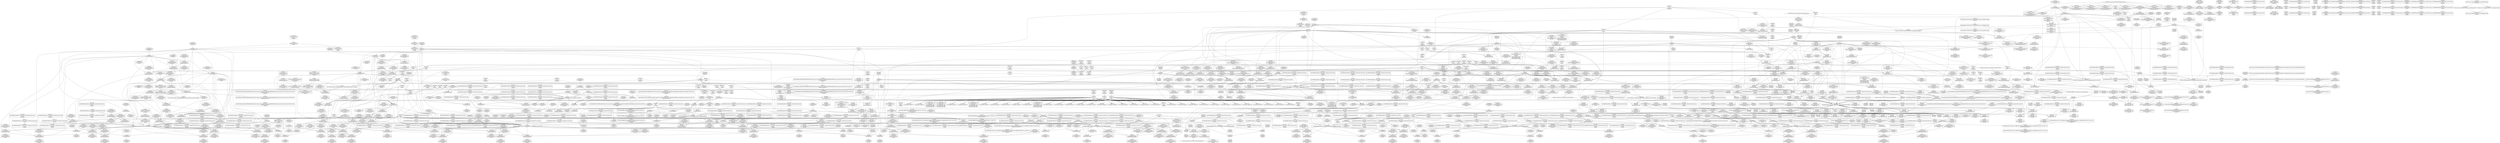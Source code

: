 digraph {
	CE0x44d96d0 [shape=record,shape=Mrecord,label="{CE0x44d96d0|rcu_read_unlock:tmp19|include/linux/rcupdate.h,933}"]
	CE0x44ffbc0 [shape=record,shape=Mrecord,label="{CE0x44ffbc0|rcu_lock_acquire:indirectgoto|*SummSource*}"]
	CE0x449c7a0 [shape=record,shape=Mrecord,label="{CE0x449c7a0|_call_void_mcount()_#3|*SummSink*}"]
	CE0x449e990 [shape=record,shape=Mrecord,label="{CE0x449e990|__rcu_read_unlock:tmp|*SummSource*}"]
	CE0x447d650 [shape=record,shape=Mrecord,label="{CE0x447d650|sock_has_perm:tmp18|security/selinux/hooks.c,3977}"]
	CE0x4482f80 [shape=record,shape=Mrecord,label="{CE0x4482f80|GLOBAL:rcu_lock_acquire|*Constant*}"]
	CE0x43f5450 [shape=record,shape=Mrecord,label="{CE0x43f5450|rcu_read_lock:entry|*SummSink*}"]
	CE0x44fef70 [shape=record,shape=Mrecord,label="{CE0x44fef70|rcu_lock_release:bb|*SummSource*}"]
	CE0x4413480 [shape=record,shape=Mrecord,label="{CE0x4413480|rcu_read_lock:entry|*SummSource*}"]
	CE0x446f510 [shape=record,shape=Mrecord,label="{CE0x446f510|rcu_read_lock:tmp15|include/linux/rcupdate.h,882|*SummSource*}"]
	CE0x446b620 [shape=record,shape=Mrecord,label="{CE0x446b620|sock_has_perm:tmp15|security/selinux/hooks.c,3974|*SummSource*}"]
	CE0x44b0da0 [shape=record,shape=Mrecord,label="{CE0x44b0da0|rcu_read_lock:do.body|*SummSource*}"]
	CE0x4470d10 [shape=record,shape=Mrecord,label="{CE0x4470d10|8:_%struct.sock*,_:_SCME_25,26_}"]
	CE0x4469330 [shape=record,shape=Mrecord,label="{CE0x4469330|__rcu_read_lock:tmp1}"]
	CE0x449bcf0 [shape=record,shape=Mrecord,label="{CE0x449bcf0|__rcu_read_lock:tmp2|*SummSink*}"]
	CE0x4499aa0 [shape=record,shape=Mrecord,label="{CE0x4499aa0|rcu_lock_release:map|Function::rcu_lock_release&Arg::map::}"]
	CE0x4405910 [shape=record,shape=Mrecord,label="{CE0x4405910|selinux_socket_sendmsg:entry}"]
	CE0x44b00d0 [shape=record,shape=Mrecord,label="{CE0x44b00d0|rcu_read_lock:tmp10|include/linux/rcupdate.h,882|*SummSink*}"]
	CE0x4489cd0 [shape=record,shape=Mrecord,label="{CE0x4489cd0|task_sid:tobool1|security/selinux/hooks.c,208|*SummSource*}"]
	CE0x43f89a0 [shape=record,shape=Mrecord,label="{CE0x43f89a0|GLOBAL:lock_release|*Constant*|*SummSource*}"]
	CE0x4495320 [shape=record,shape=Mrecord,label="{CE0x4495320|task_sid:tmp17|security/selinux/hooks.c,208}"]
	CE0x44881c0 [shape=record,shape=Mrecord,label="{CE0x44881c0|_ret_void,_!dbg_!27717|include/linux/rcupdate.h,240|*SummSink*}"]
	CE0x44c9780 [shape=record,shape=Mrecord,label="{CE0x44c9780|__preempt_count_add:val|Function::__preempt_count_add&Arg::val::}"]
	CE0x44ae2e0 [shape=record,shape=Mrecord,label="{CE0x44ae2e0|rcu_read_unlock:bb}"]
	CE0x4495b80 [shape=record,shape=Mrecord,label="{CE0x4495b80|task_sid:tmp17|security/selinux/hooks.c,208|*SummSink*}"]
	CE0x4475220 [shape=record,shape=Mrecord,label="{CE0x4475220|i32_8|*Constant*|*SummSink*}"]
	CE0x4479780 [shape=record,shape=Mrecord,label="{CE0x4479780|sock_has_perm:tmp4|security/selinux/hooks.c,3966}"]
	CE0x451bee0 [shape=record,shape=Mrecord,label="{CE0x451bee0|i64*_getelementptr_inbounds_(_4_x_i64_,_4_x_i64_*___llvm_gcov_ctr129,_i64_0,_i64_3)|*Constant*}"]
	CE0x4408f30 [shape=record,shape=Mrecord,label="{CE0x4408f30|sock_has_perm:tmp1}"]
	CE0x44b5a90 [shape=record,shape=Mrecord,label="{CE0x44b5a90|rcu_read_lock:call|include/linux/rcupdate.h,882|*SummSource*}"]
	CE0x445c2b0 [shape=record,shape=Mrecord,label="{CE0x445c2b0|GLOBAL:lockdep_rcu_suspicious|*Constant*|*SummSink*}"]
	CE0x4430a60 [shape=record,shape=Mrecord,label="{CE0x4430a60|COLLAPSED:_GCMRE___llvm_gcov_ctr127_internal_global_11_x_i64_zeroinitializer:_elem_0:default:}"]
	CE0x44d1920 [shape=record,shape=Mrecord,label="{CE0x44d1920|rcu_lock_acquire:tmp|*SummSink*}"]
	CE0x449f810 [shape=record,shape=Mrecord,label="{CE0x449f810|_call_void_mcount()_#3|*SummSource*}"]
	CE0x445c430 [shape=record,shape=Mrecord,label="{CE0x445c430|i8*_getelementptr_inbounds_(_25_x_i8_,_25_x_i8_*_.str3,_i32_0,_i32_0)|*Constant*|*SummSource*}"]
	CE0x44869d0 [shape=record,shape=Mrecord,label="{CE0x44869d0|task_sid:tmp10|security/selinux/hooks.c,208}"]
	CE0x44a8750 [shape=record,shape=Mrecord,label="{CE0x44a8750|task_sid:tmp25|security/selinux/hooks.c,208|*SummSource*}"]
	CE0x4479d40 [shape=record,shape=Mrecord,label="{CE0x4479d40|sock_has_perm:tmp5|security/selinux/hooks.c,3966|*SummSink*}"]
	CE0x4472a80 [shape=record,shape=Mrecord,label="{CE0x4472a80|8:_%struct.sock*,_:_SCME_50,51_}"]
	CE0x446a900 [shape=record,shape=Mrecord,label="{CE0x446a900|sock_has_perm:net1|security/selinux/hooks.c,3973|*SummSink*}"]
	CE0x44a0420 [shape=record,shape=Mrecord,label="{CE0x44a0420|GLOBAL:__preempt_count|Global_var:__preempt_count|*SummSource*}"]
	CE0x4476560 [shape=record,shape=Mrecord,label="{CE0x4476560|i64_0|*Constant*}"]
	CE0x445e540 [shape=record,shape=Mrecord,label="{CE0x445e540|i64*_getelementptr_inbounds_(_13_x_i64_,_13_x_i64_*___llvm_gcov_ctr126,_i64_0,_i64_10)|*Constant*|*SummSink*}"]
	CE0x4498140 [shape=record,shape=Mrecord,label="{CE0x4498140|i64*_getelementptr_inbounds_(_11_x_i64_,_11_x_i64_*___llvm_gcov_ctr132,_i64_0,_i64_10)|*Constant*|*SummSource*}"]
	CE0x4473640 [shape=record,shape=Mrecord,label="{CE0x4473640|GLOBAL:task_sid|*Constant*|*SummSink*}"]
	CE0x44bd340 [shape=record,shape=Mrecord,label="{CE0x44bd340|rcu_read_lock:tmp8|include/linux/rcupdate.h,882|*SummSink*}"]
	CE0x44c8380 [shape=record,shape=Mrecord,label="{CE0x44c8380|rcu_read_unlock:tmp7|include/linux/rcupdate.h,933|*SummSink*}"]
	CE0x4435860 [shape=record,shape=Mrecord,label="{CE0x4435860|sock_has_perm:tmp14|security/selinux/hooks.c,3972|*SummSink*}"]
	CE0x4471fd0 [shape=record,shape=Mrecord,label="{CE0x4471fd0|8:_%struct.sock*,_:_SCME_41,42_}"]
	CE0x61aba60 [shape=record,shape=Mrecord,label="{CE0x61aba60|GLOBAL:sock_has_perm|*Constant*|*SummSource*}"]
	CE0x4462f10 [shape=record,shape=Mrecord,label="{CE0x4462f10|__preempt_count_add:tmp1}"]
	CE0x4514af0 [shape=record,shape=Mrecord,label="{CE0x4514af0|rcu_lock_acquire:tmp5|include/linux/rcupdate.h,418|*SummSink*}"]
	CE0x449a110 [shape=record,shape=Mrecord,label="{CE0x449a110|_ret_void,_!dbg_!27717|include/linux/rcupdate.h,424}"]
	CE0x4414270 [shape=record,shape=Mrecord,label="{CE0x4414270|task_sid:do.body5}"]
	CE0x44c4260 [shape=record,shape=Mrecord,label="{CE0x44c4260|i64*_getelementptr_inbounds_(_11_x_i64_,_11_x_i64_*___llvm_gcov_ctr127,_i64_0,_i64_10)|*Constant*|*SummSource*}"]
	CE0x43fa9e0 [shape=record,shape=Mrecord,label="{CE0x43fa9e0|sock_has_perm:net|security/selinux/hooks.c, 3966|*SummSource*}"]
	CE0x4472950 [shape=record,shape=Mrecord,label="{CE0x4472950|8:_%struct.sock*,_:_SCME_49,50_}"]
	CE0x445d780 [shape=record,shape=Mrecord,label="{CE0x445d780|task_sid:tmp20|security/selinux/hooks.c,208|*SummSource*}"]
	CE0x446a7a0 [shape=record,shape=Mrecord,label="{CE0x446a7a0|sock_has_perm:net1|security/selinux/hooks.c,3973|*SummSource*}"]
	CE0x44a8250 [shape=record,shape=Mrecord,label="{CE0x44a8250|i64*_getelementptr_inbounds_(_13_x_i64_,_13_x_i64_*___llvm_gcov_ctr126,_i64_0,_i64_11)|*Constant*|*SummSource*}"]
	CE0x445bb60 [shape=record,shape=Mrecord,label="{CE0x445bb60|sock_has_perm:tmp2|*LoadInst*|security/selinux/hooks.c,3964|*SummSink*}"]
	CE0x4504740 [shape=record,shape=Mrecord,label="{CE0x4504740|__preempt_count_sub:do.body}"]
	CE0x440df20 [shape=record,shape=Mrecord,label="{CE0x440df20|task_sid:tobool1|security/selinux/hooks.c,208}"]
	CE0x44a9bb0 [shape=record,shape=Mrecord,label="{CE0x44a9bb0|task_sid:tmp27|security/selinux/hooks.c,208|*SummSink*}"]
	CE0x44a2990 [shape=record,shape=Mrecord,label="{CE0x44a2990|_call_void_mcount()_#3|*SummSource*}"]
	CE0x4487b90 [shape=record,shape=Mrecord,label="{CE0x4487b90|task_sid:real_cred|security/selinux/hooks.c,208}"]
	CE0x442fe20 [shape=record,shape=Mrecord,label="{CE0x442fe20|rcu_read_lock:bb}"]
	CE0x43ec000 [shape=record,shape=Mrecord,label="{CE0x43ec000|selinux_socket_sendmsg:entry|*SummSink*}"]
	CE0x44154e0 [shape=record,shape=Mrecord,label="{CE0x44154e0|i64_3|*Constant*}"]
	CE0x44b4df0 [shape=record,shape=Mrecord,label="{CE0x44b4df0|__rcu_read_lock:tmp5|include/linux/rcupdate.h,239|*SummSink*}"]
	CE0x44a2350 [shape=record,shape=Mrecord,label="{CE0x44a2350|rcu_lock_release:tmp6|*SummSource*}"]
	CE0x44920a0 [shape=record,shape=Mrecord,label="{CE0x44920a0|rcu_read_lock:tmp6|include/linux/rcupdate.h,882|*SummSink*}"]
	CE0x44d6490 [shape=record,shape=Mrecord,label="{CE0x44d6490|GLOBAL:__preempt_count_add|*Constant*}"]
	CE0x44cc8f0 [shape=record,shape=Mrecord,label="{CE0x44cc8f0|rcu_read_unlock:tmp10|include/linux/rcupdate.h,933|*SummSource*}"]
	CE0x44ad7d0 [shape=record,shape=Mrecord,label="{CE0x44ad7d0|rcu_read_lock:tmp2}"]
	CE0x43f5180 [shape=record,shape=Mrecord,label="{CE0x43f5180|i64*_getelementptr_inbounds_(_2_x_i64_,_2_x_i64_*___llvm_gcov_ctr98,_i64_0,_i64_1)|*Constant*}"]
	CE0x4463680 [shape=record,shape=Mrecord,label="{CE0x4463680|__rcu_read_unlock:do.body|*SummSink*}"]
	CE0x44cd0a0 [shape=record,shape=Mrecord,label="{CE0x44cd0a0|rcu_read_unlock:tmp7|include/linux/rcupdate.h,933}"]
	CE0x43eb830 [shape=record,shape=Mrecord,label="{CE0x43eb830|task_sid:tmp5|security/selinux/hooks.c,208|*SummSource*}"]
	CE0x44cb6f0 [shape=record,shape=Mrecord,label="{CE0x44cb6f0|rcu_read_unlock:tmp6|include/linux/rcupdate.h,933|*SummSink*}"]
	CE0x44129d0 [shape=record,shape=Mrecord,label="{CE0x44129d0|i64*_getelementptr_inbounds_(_11_x_i64_,_11_x_i64_*___llvm_gcov_ctr127,_i64_0,_i64_8)|*Constant*}"]
	CE0x44ce140 [shape=record,shape=Mrecord,label="{CE0x44ce140|GLOBAL:rcu_read_unlock.__warned|Global_var:rcu_read_unlock.__warned|*SummSource*}"]
	CE0x45065d0 [shape=record,shape=Mrecord,label="{CE0x45065d0|i64*_getelementptr_inbounds_(_4_x_i64_,_4_x_i64_*___llvm_gcov_ctr135,_i64_0,_i64_0)|*Constant*|*SummSink*}"]
	CE0x4464060 [shape=record,shape=Mrecord,label="{CE0x4464060|__rcu_read_unlock:bb}"]
	CE0x4472230 [shape=record,shape=Mrecord,label="{CE0x4472230|8:_%struct.sock*,_:_SCME_43,44_}"]
	CE0x44afdd0 [shape=record,shape=Mrecord,label="{CE0x44afdd0|_call_void_mcount()_#3}"]
	CE0x45456c0 [shape=record,shape=Mrecord,label="{CE0x45456c0|__preempt_count_sub:tmp1|*SummSink*}"]
	CE0x43fa760 [shape=record,shape=Mrecord,label="{CE0x43fa760|sock_has_perm:tmp10|security/selinux/hooks.c,3969}"]
	CE0x448f2e0 [shape=record,shape=Mrecord,label="{CE0x448f2e0|i32_1|*Constant*}"]
	CE0x44ae150 [shape=record,shape=Mrecord,label="{CE0x44ae150|i64*_getelementptr_inbounds_(_11_x_i64_,_11_x_i64_*___llvm_gcov_ctr127,_i64_0,_i64_1)|*Constant*|*SummSink*}"]
	CE0x44854d0 [shape=record,shape=Mrecord,label="{CE0x44854d0|i64*_getelementptr_inbounds_(_13_x_i64_,_13_x_i64_*___llvm_gcov_ctr126,_i64_0,_i64_1)|*Constant*}"]
	CE0x45142a0 [shape=record,shape=Mrecord,label="{CE0x45142a0|_call_void_mcount()_#3|*SummSource*}"]
	CE0x44fe570 [shape=record,shape=Mrecord,label="{CE0x44fe570|_call_void_asm_addl_$1,_%gs:$0_,_*m,ri,*m,_dirflag_,_fpsr_,_flags_(i32*___preempt_count,_i32_%val,_i32*___preempt_count)_#3,_!dbg_!27714,_!srcloc_!27717|./arch/x86/include/asm/preempt.h,72|*SummSink*}"]
	CE0x4413f80 [shape=record,shape=Mrecord,label="{CE0x4413f80|i64_5|*Constant*|*SummSource*}"]
	CE0x4469f40 [shape=record,shape=Mrecord,label="{CE0x4469f40|sock_has_perm:u|security/selinux/hooks.c,3973|*SummSource*}"]
	CE0x4510c70 [shape=record,shape=Mrecord,label="{CE0x4510c70|__rcu_read_unlock:tmp2|*SummSource*}"]
	CE0x44b1860 [shape=record,shape=Mrecord,label="{CE0x44b1860|rcu_read_lock:tmp10|include/linux/rcupdate.h,882}"]
	CE0x44dab30 [shape=record,shape=Mrecord,label="{CE0x44dab30|rcu_read_unlock:if.end|*SummSink*}"]
	CE0x445c9a0 [shape=record,shape=Mrecord,label="{CE0x445c9a0|i32_208|*Constant*|*SummSource*}"]
	CE0x4499dc0 [shape=record,shape=Mrecord,label="{CE0x4499dc0|rcu_lock_release:map|Function::rcu_lock_release&Arg::map::|*SummSink*}"]
	CE0x4401540 [shape=record,shape=Mrecord,label="{CE0x4401540|sock_has_perm:net|security/selinux/hooks.c, 3966}"]
	CE0x43dc230 [shape=record,shape=Mrecord,label="{CE0x43dc230|i64*_getelementptr_inbounds_(_2_x_i64_,_2_x_i64_*___llvm_gcov_ctr361,_i64_0,_i64_1)|*Constant*}"]
	CE0x442f5e0 [shape=record,shape=Mrecord,label="{CE0x442f5e0|task_sid:tmp4|*LoadInst*|security/selinux/hooks.c,208|*SummSource*}"]
	CE0x447edd0 [shape=record,shape=Mrecord,label="{CE0x447edd0|task_sid:do.end|*SummSink*}"]
	CE0x44ab240 [shape=record,shape=Mrecord,label="{CE0x44ab240|_call_void_rcu_read_unlock()_#10,_!dbg_!27748|security/selinux/hooks.c,209|*SummSink*}"]
	CE0x440ddc0 [shape=record,shape=Mrecord,label="{CE0x440ddc0|task_sid:tmp9|security/selinux/hooks.c,208|*SummSource*}"]
	CE0x4487040 [shape=record,shape=Mrecord,label="{CE0x4487040|GLOBAL:__rcu_read_lock|*Constant*}"]
	CE0x4478d30 [shape=record,shape=Mrecord,label="{CE0x4478d30|i64*_getelementptr_inbounds_(_6_x_i64_,_6_x_i64_*___llvm_gcov_ctr327,_i64_0,_i64_4)|*Constant*}"]
	CE0x445d890 [shape=record,shape=Mrecord,label="{CE0x445d890|task_sid:tmp20|security/selinux/hooks.c,208|*SummSink*}"]
	CE0x44c28b0 [shape=record,shape=Mrecord,label="{CE0x44c28b0|i64*_getelementptr_inbounds_(_11_x_i64_,_11_x_i64_*___llvm_gcov_ctr127,_i64_0,_i64_9)|*Constant*|*SummSource*}"]
	CE0x4489520 [shape=record,shape=Mrecord,label="{CE0x4489520|_call_void_mcount()_#3|*SummSink*}"]
	CE0x4508030 [shape=record,shape=Mrecord,label="{CE0x4508030|__preempt_count_add:do.end}"]
	CE0x4436450 [shape=record,shape=Mrecord,label="{CE0x4436450|i8_2|*Constant*}"]
	CE0x451c4b0 [shape=record,shape=Mrecord,label="{CE0x451c4b0|_call_void___preempt_count_sub(i32_1)_#10,_!dbg_!27715|include/linux/rcupdate.h,244|*SummSource*}"]
	CE0x44ac780 [shape=record,shape=Mrecord,label="{CE0x44ac780|rcu_read_lock:do.end|*SummSource*}"]
	CE0x4507230 [shape=record,shape=Mrecord,label="{CE0x4507230|__preempt_count_add:do.body|*SummSource*}"]
	CE0x4477860 [shape=record,shape=Mrecord,label="{CE0x4477860|i64_0|*Constant*|*SummSource*}"]
	CE0x43e6470 [shape=record,shape=Mrecord,label="{CE0x43e6470|selinux_socket_sendmsg:tmp2|*SummSource*}"]
	CE0x440efb0 [shape=record,shape=Mrecord,label="{CE0x440efb0|32:_%struct.sock*,_:_CRE_40,48_|*MultipleSource*|Function::selinux_socket_sendmsg&Arg::sock::|security/selinux/hooks.c,4215}"]
	CE0x43e3720 [shape=record,shape=Mrecord,label="{CE0x43e3720|selinux_socket_sendmsg:tmp3}"]
	CE0x451be70 [shape=record,shape=Mrecord,label="{CE0x451be70|i64*_getelementptr_inbounds_(_4_x_i64_,_4_x_i64_*___llvm_gcov_ctr129,_i64_0,_i64_3)|*Constant*|*SummSource*}"]
	CE0x4471520 [shape=record,shape=Mrecord,label="{CE0x4471520|8:_%struct.sock*,_:_SCME_32,33_}"]
	CE0x44af470 [shape=record,shape=Mrecord,label="{CE0x44af470|cred_sid:tmp6|security/selinux/hooks.c,197}"]
	CE0x4412fd0 [shape=record,shape=Mrecord,label="{CE0x4412fd0|i64*_getelementptr_inbounds_(_11_x_i64_,_11_x_i64_*___llvm_gcov_ctr127,_i64_0,_i64_8)|*Constant*|*SummSink*}"]
	CE0x44c8660 [shape=record,shape=Mrecord,label="{CE0x44c8660|rcu_lock_acquire:tmp1|*SummSource*}"]
	CE0x447a130 [shape=record,shape=Mrecord,label="{CE0x447a130|i8_0|*Constant*|*SummSink*}"]
	CE0x44dbe90 [shape=record,shape=Mrecord,label="{CE0x44dbe90|i64*_getelementptr_inbounds_(_11_x_i64_,_11_x_i64_*___llvm_gcov_ctr132,_i64_0,_i64_10)|*Constant*}"]
	CE0x44aafb0 [shape=record,shape=Mrecord,label="{CE0x44aafb0|_ret_i32_%tmp6,_!dbg_!27716|security/selinux/hooks.c,197|*SummSource*}"]
	CE0x446f7e0 [shape=record,shape=Mrecord,label="{CE0x446f7e0|avc_has_perm:tsid|Function::avc_has_perm&Arg::tsid::|*SummSource*}"]
	CE0x442c070 [shape=record,shape=Mrecord,label="{CE0x442c070|rcu_read_lock:tmp8|include/linux/rcupdate.h,882|*SummSource*}"]
	CE0x44c2300 [shape=record,shape=Mrecord,label="{CE0x44c2300|i8*_getelementptr_inbounds_(_42_x_i8_,_42_x_i8_*_.str46,_i32_0,_i32_0)|*Constant*}"]
	CE0x4477560 [shape=record,shape=Mrecord,label="{CE0x4477560|GLOBAL:__llvm_gcov_ctr327|Global_var:__llvm_gcov_ctr327|*SummSource*}"]
	CE0x4516e70 [shape=record,shape=Mrecord,label="{CE0x4516e70|i8*_undef|*Constant*|*SummSource*}"]
	CE0x44ce560 [shape=record,shape=Mrecord,label="{CE0x44ce560|GLOBAL:__preempt_count_add|*Constant*|*SummSource*}"]
	CE0x44928a0 [shape=record,shape=Mrecord,label="{CE0x44928a0|i64*_getelementptr_inbounds_(_2_x_i64_,_2_x_i64_*___llvm_gcov_ctr131,_i64_0,_i64_0)|*Constant*|*SummSource*}"]
	CE0x4491af0 [shape=record,shape=Mrecord,label="{CE0x4491af0|task_sid:tmp9|security/selinux/hooks.c,208|*SummSink*}"]
	CE0x44daf10 [shape=record,shape=Mrecord,label="{CE0x44daf10|rcu_read_unlock:land.lhs.true2}"]
	CE0x4506f90 [shape=record,shape=Mrecord,label="{CE0x4506f90|__preempt_count_add:do.end|*SummSink*}"]
	CE0x43e8d20 [shape=record,shape=Mrecord,label="{CE0x43e8d20|32:_%struct.sock*,_:_CRE_8,16_|*MultipleSource*|Function::selinux_socket_sendmsg&Arg::sock::|security/selinux/hooks.c,4215}"]
	CE0x44395b0 [shape=record,shape=Mrecord,label="{CE0x44395b0|i64_6|*Constant*}"]
	CE0x44c2430 [shape=record,shape=Mrecord,label="{CE0x44c2430|i8*_getelementptr_inbounds_(_42_x_i8_,_42_x_i8_*_.str46,_i32_0,_i32_0)|*Constant*|*SummSink*}"]
	CE0x4496cc0 [shape=record,shape=Mrecord,label="{CE0x4496cc0|task_sid:tmp19|security/selinux/hooks.c,208|*SummSource*}"]
	CE0x440d5d0 [shape=record,shape=Mrecord,label="{CE0x440d5d0|task_sid:call|security/selinux/hooks.c,208}"]
	CE0x4490b60 [shape=record,shape=Mrecord,label="{CE0x4490b60|GLOBAL:task_sid.__warned|Global_var:task_sid.__warned|*SummSink*}"]
	CE0x4420e90 [shape=record,shape=Mrecord,label="{CE0x4420e90|get_current:bb|*SummSink*}"]
	CE0x44a4850 [shape=record,shape=Mrecord,label="{CE0x44a4850|__rcu_read_lock:tmp2}"]
	CE0x44b0d30 [shape=record,shape=Mrecord,label="{CE0x44b0d30|rcu_read_lock:if.then|*SummSink*}"]
	CE0x4476a80 [shape=record,shape=Mrecord,label="{CE0x4476a80|sock_has_perm:cmp|security/selinux/hooks.c,3969|*SummSource*}"]
	CE0x43ea720 [shape=record,shape=Mrecord,label="{CE0x43ea720|task_sid:do.end6|*SummSource*}"]
	CE0x4462a50 [shape=record,shape=Mrecord,label="{CE0x4462a50|__preempt_count_sub:sub|./arch/x86/include/asm/preempt.h,77}"]
	CE0x4467740 [shape=record,shape=Mrecord,label="{CE0x4467740|__preempt_count_add:tmp4|./arch/x86/include/asm/preempt.h,72|*SummSink*}"]
	CE0x449a9c0 [shape=record,shape=Mrecord,label="{CE0x449a9c0|GLOBAL:__rcu_read_unlock|*Constant*|*SummSink*}"]
	CE0x449bf10 [shape=record,shape=Mrecord,label="{CE0x449bf10|rcu_lock_acquire:tmp4|include/linux/rcupdate.h,418|*SummSink*}"]
	CE0x45155c0 [shape=record,shape=Mrecord,label="{CE0x45155c0|%struct.lockdep_map*_null|*Constant*|*SummSource*}"]
	CE0x4487520 [shape=record,shape=Mrecord,label="{CE0x4487520|task_sid:tmp3|*SummSink*}"]
	CE0x4515a40 [shape=record,shape=Mrecord,label="{CE0x4515a40|i64_ptrtoint_(i8*_blockaddress(_rcu_lock_acquire,_%__here)_to_i64)|*Constant*|*SummSource*}"]
	CE0x44a85b0 [shape=record,shape=Mrecord,label="{CE0x44a85b0|task_sid:tmp26|security/selinux/hooks.c,208}"]
	CE0x448dd30 [shape=record,shape=Mrecord,label="{CE0x448dd30|rcu_read_lock:tmp6|include/linux/rcupdate.h,882|*SummSource*}"]
	CE0x4435d70 [shape=record,shape=Mrecord,label="{CE0x4435d70|sock_has_perm:type|security/selinux/hooks.c,3972|*SummSink*}"]
	CE0x445bf90 [shape=record,shape=Mrecord,label="{CE0x445bf90|GLOBAL:lockdep_rcu_suspicious|*Constant*}"]
	CE0x4400760 [shape=record,shape=Mrecord,label="{CE0x4400760|_ret_i32_%retval.0,_!dbg_!27728|security/selinux/avc.c,775|*SummSink*}"]
	CE0x4479bc0 [shape=record,shape=Mrecord,label="{CE0x4479bc0|sock_has_perm:tmp5|security/selinux/hooks.c,3966|*SummSource*}"]
	CE0x4465120 [shape=record,shape=Mrecord,label="{CE0x4465120|__preempt_count_add:tmp6|./arch/x86/include/asm/preempt.h,73|*SummSource*}"]
	CE0x4490f10 [shape=record,shape=Mrecord,label="{CE0x4490f10|rcu_lock_acquire:map|Function::rcu_lock_acquire&Arg::map::}"]
	CE0x44713f0 [shape=record,shape=Mrecord,label="{CE0x44713f0|8:_%struct.sock*,_:_SCME_31,32_}"]
	CE0x43f4ea0 [shape=record,shape=Mrecord,label="{CE0x43f4ea0|selinux_socket_sendmsg:sock|Function::selinux_socket_sendmsg&Arg::sock::|*SummSink*}"]
	CE0x44d9d90 [shape=record,shape=Mrecord,label="{CE0x44d9d90|rcu_read_unlock:tmp20|include/linux/rcupdate.h,933|*SummSink*}"]
	CE0x4490460 [shape=record,shape=Mrecord,label="{CE0x4490460|task_sid:do.body}"]
	CE0x447a2d0 [shape=record,shape=Mrecord,label="{CE0x447a2d0|GLOBAL:task_sid|*Constant*}"]
	CE0x4493ca0 [shape=record,shape=Mrecord,label="{CE0x4493ca0|task_sid:tobool4|security/selinux/hooks.c,208|*SummSource*}"]
	CE0x44ff160 [shape=record,shape=Mrecord,label="{CE0x44ff160|i64*_getelementptr_inbounds_(_4_x_i64_,_4_x_i64_*___llvm_gcov_ctr130,_i64_0,_i64_0)|*Constant*|*SummSource*}"]
	CE0x450a870 [shape=record,shape=Mrecord,label="{CE0x450a870|__preempt_count_sub:tmp1}"]
	CE0x44a1330 [shape=record,shape=Mrecord,label="{CE0x44a1330|rcu_lock_release:tmp5|include/linux/rcupdate.h,423}"]
	CE0x44c6e20 [shape=record,shape=Mrecord,label="{CE0x44c6e20|i64*_getelementptr_inbounds_(_4_x_i64_,_4_x_i64_*___llvm_gcov_ctr128,_i64_0,_i64_3)|*Constant*}"]
	CE0x43f3cc0 [shape=record,shape=Mrecord,label="{CE0x43f3cc0|selinux_socket_sendmsg:entry|*SummSource*}"]
	CE0x43f34d0 [shape=record,shape=Mrecord,label="{CE0x43f34d0|sock_has_perm:ad|security/selinux/hooks.c, 3965|*SummSource*}"]
	CE0x4462c40 [shape=record,shape=Mrecord,label="{CE0x4462c40|__preempt_count_sub:sub|./arch/x86/include/asm/preempt.h,77|*SummSource*}"]
	CE0x45168b0 [shape=record,shape=Mrecord,label="{CE0x45168b0|rcu_lock_acquire:tmp7}"]
	CE0x44718b0 [shape=record,shape=Mrecord,label="{CE0x44718b0|8:_%struct.sock*,_:_SCME_35,36_}"]
	CE0x43f92d0 [shape=record,shape=Mrecord,label="{CE0x43f92d0|i32_2|*Constant*|*SummSink*}"]
	CE0x61abb00 [shape=record,shape=Mrecord,label="{CE0x61abb00|sock_has_perm:entry}"]
	CE0x44a9540 [shape=record,shape=Mrecord,label="{CE0x44a9540|task_sid:tmp26|security/selinux/hooks.c,208|*SummSink*}"]
	CE0x44aa940 [shape=record,shape=Mrecord,label="{CE0x44aa940|cred_sid:entry|*SummSink*}"]
	CE0x43f91a0 [shape=record,shape=Mrecord,label="{CE0x43f91a0|sock_has_perm:sid|security/selinux/hooks.c,3969|*SummSink*}"]
	CE0x452e850 [shape=record,shape=Mrecord,label="{CE0x452e850|i64*_getelementptr_inbounds_(_4_x_i64_,_4_x_i64_*___llvm_gcov_ctr129,_i64_0,_i64_1)|*Constant*|*SummSource*}"]
	CE0x448ea60 [shape=record,shape=Mrecord,label="{CE0x448ea60|task_sid:bb}"]
	CE0x4463d40 [shape=record,shape=Mrecord,label="{CE0x4463d40|_ret_void,_!dbg_!27720|./arch/x86/include/asm/preempt.h,78|*SummSource*}"]
	CE0x61ab9f0 [shape=record,shape=Mrecord,label="{CE0x61ab9f0|GLOBAL:sock_has_perm|*Constant*|*SummSink*}"]
	CE0x44d0a40 [shape=record,shape=Mrecord,label="{CE0x44d0a40|rcu_read_unlock:tmp14|include/linux/rcupdate.h,933|*SummSink*}"]
	CE0x4463900 [shape=record,shape=Mrecord,label="{CE0x4463900|__preempt_count_sub:val|Function::__preempt_count_sub&Arg::val::}"]
	CE0x4485320 [shape=record,shape=Mrecord,label="{CE0x4485320|rcu_read_lock:tmp5|include/linux/rcupdate.h,882|*SummSink*}"]
	CE0x44cc670 [shape=record,shape=Mrecord,label="{CE0x44cc670|rcu_lock_acquire:tmp4|include/linux/rcupdate.h,418|*SummSource*}"]
	CE0x4516ee0 [shape=record,shape=Mrecord,label="{CE0x4516ee0|i8*_undef|*Constant*|*SummSink*}"]
	CE0x44861b0 [shape=record,shape=Mrecord,label="{CE0x44861b0|_ret_void,_!dbg_!27719|./arch/x86/include/asm/preempt.h,73|*SummSource*}"]
	CE0x43e70c0 [shape=record,shape=Mrecord,label="{CE0x43e70c0|selinux_socket_sendmsg:call|security/selinux/hooks.c,4215|*SummSource*}"]
	CE0x4492aa0 [shape=record,shape=Mrecord,label="{CE0x4492aa0|cred_sid:tmp}"]
	CE0x449a650 [shape=record,shape=Mrecord,label="{CE0x449a650|_call_void___rcu_read_unlock()_#10,_!dbg_!27734|include/linux/rcupdate.h,937|*SummSink*}"]
	CE0x44d2ad0 [shape=record,shape=Mrecord,label="{CE0x44d2ad0|rcu_lock_release:tmp1|*SummSource*}"]
	CE0x4420f00 [shape=record,shape=Mrecord,label="{CE0x4420f00|get_current:tmp}"]
	CE0x4491540 [shape=record,shape=Mrecord,label="{CE0x4491540|task_sid:tmp8|security/selinux/hooks.c,208|*SummSink*}"]
	CE0x44d3930 [shape=record,shape=Mrecord,label="{CE0x44d3930|rcu_read_unlock:tmp16|include/linux/rcupdate.h,933|*SummSink*}"]
	CE0x4485e00 [shape=record,shape=Mrecord,label="{CE0x4485e00|_ret_void,_!dbg_!27717|include/linux/rcupdate.h,419}"]
	CE0x44a1a40 [shape=record,shape=Mrecord,label="{CE0x44a1a40|i64_ptrtoint_(i8*_blockaddress(_rcu_lock_release,_%__here)_to_i64)|*Constant*|*SummSink*}"]
	CE0x44894b0 [shape=record,shape=Mrecord,label="{CE0x44894b0|_call_void_mcount()_#3|*SummSource*}"]
	CE0x4420f70 [shape=record,shape=Mrecord,label="{CE0x4420f70|i64*_getelementptr_inbounds_(_2_x_i64_,_2_x_i64_*___llvm_gcov_ctr98,_i64_0,_i64_0)|*Constant*|*SummSource*}"]
	CE0x446ae40 [shape=record,shape=Mrecord,label="{CE0x446ae40|sock_has_perm:u2|security/selinux/hooks.c,3974|*SummSink*}"]
	CE0x446e9a0 [shape=record,shape=Mrecord,label="{CE0x446e9a0|i64*_getelementptr_inbounds_(_11_x_i64_,_11_x_i64_*___llvm_gcov_ctr132,_i64_0,_i64_8)|*Constant*|*SummSink*}"]
	CE0x44fdbf0 [shape=record,shape=Mrecord,label="{CE0x44fdbf0|rcu_lock_release:__here}"]
	CE0x44d2960 [shape=record,shape=Mrecord,label="{CE0x44d2960|rcu_lock_release:tmp|*SummSink*}"]
	CE0x44750f0 [shape=record,shape=Mrecord,label="{CE0x44750f0|i32_8|*Constant*}"]
	CE0x4439b30 [shape=record,shape=Mrecord,label="{CE0x4439b30|rcu_read_lock:tmp13|include/linux/rcupdate.h,882}"]
	CE0x4516b00 [shape=record,shape=Mrecord,label="{CE0x4516b00|rcu_lock_acquire:tmp7|*SummSink*}"]
	CE0x44ce4f0 [shape=record,shape=Mrecord,label="{CE0x44ce4f0|GLOBAL:__preempt_count_add|*Constant*|*SummSink*}"]
	CE0x44c62e0 [shape=record,shape=Mrecord,label="{CE0x44c62e0|rcu_read_unlock:tmp18|include/linux/rcupdate.h,933|*SummSink*}"]
	CE0x4513b60 [shape=record,shape=Mrecord,label="{CE0x4513b60|__rcu_read_lock:do.end|*SummSink*}"]
	CE0x446fcc0 [shape=record,shape=Mrecord,label="{CE0x446fcc0|8:_%struct.sock*,_:_SCME_8,16_|*MultipleSource*|security/selinux/hooks.c, 3966|security/selinux/hooks.c,3966|security/selinux/hooks.c,3966}"]
	CE0x3b29050 [shape=record,shape=Mrecord,label="{CE0x3b29050|selinux_socket_sendmsg:call1|security/selinux/hooks.c,4215|*SummSource*}"]
	CE0x448ab90 [shape=record,shape=Mrecord,label="{CE0x448ab90|GLOBAL:rcu_lock_acquire|*Constant*|*SummSource*}"]
	CE0x4497d60 [shape=record,shape=Mrecord,label="{CE0x4497d60|_call_void___rcu_read_lock()_#10,_!dbg_!27710|include/linux/rcupdate.h,879}"]
	CE0x451aca0 [shape=record,shape=Mrecord,label="{CE0x451aca0|__rcu_read_unlock:do.body}"]
	CE0x4495250 [shape=record,shape=Mrecord,label="{CE0x4495250|task_sid:tmp15|security/selinux/hooks.c,208|*SummSink*}"]
	CE0x441fc10 [shape=record,shape=Mrecord,label="{CE0x441fc10|get_current:bb}"]
	CE0x4418000 [shape=record,shape=Mrecord,label="{CE0x4418000|COLLAPSED:_GCMRE___llvm_gcov_ctr327_internal_global_6_x_i64_zeroinitializer:_elem_0:default:}"]
	CE0x4483fe0 [shape=record,shape=Mrecord,label="{CE0x4483fe0|__rcu_read_lock:entry|*SummSource*}"]
	CE0x43e8430 [shape=record,shape=Mrecord,label="{CE0x43e8430|selinux_socket_sendmsg:tmp|*SummSink*}"]
	CE0x44cc050 [shape=record,shape=Mrecord,label="{CE0x44cc050|rcu_read_unlock:tmp5|include/linux/rcupdate.h,933|*SummSource*}"]
	CE0x44751b0 [shape=record,shape=Mrecord,label="{CE0x44751b0|i32_8|*Constant*|*SummSource*}"]
	CE0x44c5fa0 [shape=record,shape=Mrecord,label="{CE0x44c5fa0|rcu_read_unlock:tmp18|include/linux/rcupdate.h,933}"]
	CE0x44c3a70 [shape=record,shape=Mrecord,label="{CE0x44c3a70|rcu_read_lock:tmp21|include/linux/rcupdate.h,884}"]
	CE0x44db4c0 [shape=record,shape=Mrecord,label="{CE0x44db4c0|rcu_read_unlock:if.then|*SummSink*}"]
	CE0x4494980 [shape=record,shape=Mrecord,label="{CE0x4494980|i64_7|*Constant*|*SummSource*}"]
	CE0x44cb220 [shape=record,shape=Mrecord,label="{CE0x44cb220|i64*_getelementptr_inbounds_(_11_x_i64_,_11_x_i64_*___llvm_gcov_ctr132,_i64_0,_i64_1)|*Constant*|*SummSource*}"]
	CE0x448c830 [shape=record,shape=Mrecord,label="{CE0x448c830|GLOBAL:__llvm_gcov_ctr127|Global_var:__llvm_gcov_ctr127}"]
	CE0x446d240 [shape=record,shape=Mrecord,label="{CE0x446d240|sock_has_perm:tmp17|security/selinux/hooks.c,3976}"]
	CE0x44b6260 [shape=record,shape=Mrecord,label="{CE0x44b6260|rcu_read_lock:if.end}"]
	CE0x4495750 [shape=record,shape=Mrecord,label="{CE0x4495750|task_sid:tmp16|security/selinux/hooks.c,208|*SummSink*}"]
	CE0x44d2830 [shape=record,shape=Mrecord,label="{CE0x44d2830|rcu_read_unlock:call3|include/linux/rcupdate.h,933}"]
	CE0x443a350 [shape=record,shape=Mrecord,label="{CE0x443a350|avc_has_perm:tclass|Function::avc_has_perm&Arg::tclass::|*SummSink*}"]
	CE0x440b950 [shape=record,shape=Mrecord,label="{CE0x440b950|sock_has_perm:tmp1|*SummSink*}"]
	CE0x44d43d0 [shape=record,shape=Mrecord,label="{CE0x44d43d0|i64*_getelementptr_inbounds_(_4_x_i64_,_4_x_i64_*___llvm_gcov_ctr130,_i64_0,_i64_1)|*Constant*|*SummSource*}"]
	CE0x44a9360 [shape=record,shape=Mrecord,label="{CE0x44a9360|i64*_getelementptr_inbounds_(_13_x_i64_,_13_x_i64_*___llvm_gcov_ctr126,_i64_0,_i64_12)|*Constant*|*SummSource*}"]
	CE0x44cbe80 [shape=record,shape=Mrecord,label="{CE0x44cbe80|i64*_getelementptr_inbounds_(_4_x_i64_,_4_x_i64_*___llvm_gcov_ctr128,_i64_0,_i64_0)|*Constant*|*SummSource*}"]
	CE0x44a8430 [shape=record,shape=Mrecord,label="{CE0x44a8430|task_sid:tmp24|security/selinux/hooks.c,208|*SummSink*}"]
	CE0x44244c0 [shape=record,shape=Mrecord,label="{CE0x44244c0|_ret_i32_%retval.0,_!dbg_!27740|security/selinux/hooks.c,3977|*SummSink*}"]
	CE0x448d1e0 [shape=record,shape=Mrecord,label="{CE0x448d1e0|cred_sid:tmp1|*SummSource*}"]
	CE0x43e8dd0 [shape=record,shape=Mrecord,label="{CE0x43e8dd0|selinux_socket_sendmsg:call|security/selinux/hooks.c,4215|*SummSink*}"]
	CE0x4467660 [shape=record,shape=Mrecord,label="{CE0x4467660|__preempt_count_add:tmp4|./arch/x86/include/asm/preempt.h,72}"]
	CE0x4500f80 [shape=record,shape=Mrecord,label="{CE0x4500f80|i32_0|*Constant*}"]
	CE0x44c7a90 [shape=record,shape=Mrecord,label="{CE0x44c7a90|i64*_getelementptr_inbounds_(_4_x_i64_,_4_x_i64_*___llvm_gcov_ctr134,_i64_0,_i64_1)|*Constant*|*SummSource*}"]
	CE0x4418370 [shape=record,shape=Mrecord,label="{CE0x4418370|task_sid:tmp1}"]
	CE0x44c4010 [shape=record,shape=Mrecord,label="{CE0x44c4010|rcu_read_lock:tmp21|include/linux/rcupdate.h,884|*SummSource*}"]
	CE0x44d3270 [shape=record,shape=Mrecord,label="{CE0x44d3270|_call_void_mcount()_#3}"]
	CE0x44cc780 [shape=record,shape=Mrecord,label="{CE0x44cc780|rcu_read_unlock:tmp10|include/linux/rcupdate.h,933}"]
	CE0x448c3e0 [shape=record,shape=Mrecord,label="{CE0x448c3e0|i64*_getelementptr_inbounds_(_2_x_i64_,_2_x_i64_*___llvm_gcov_ctr131,_i64_0,_i64_1)|*Constant*|*SummSource*}"]
	CE0x4483500 [shape=record,shape=Mrecord,label="{CE0x4483500|task_sid:tmp2|*SummSource*}"]
	CE0x451c340 [shape=record,shape=Mrecord,label="{CE0x451c340|_call_void___preempt_count_sub(i32_1)_#10,_!dbg_!27715|include/linux/rcupdate.h,244}"]
	CE0x44fe0e0 [shape=record,shape=Mrecord,label="{CE0x44fe0e0|rcu_lock_release:indirectgoto|*SummSink*}"]
	CE0x446e160 [shape=record,shape=Mrecord,label="{CE0x446e160|i32_(i32,_i32,_i16,_i32,_%struct.common_audit_data*)*_bitcast_(i32_(i32,_i32,_i16,_i32,_%struct.common_audit_data.495*)*_avc_has_perm_to_i32_(i32,_i32,_i16,_i32,_%struct.common_audit_data*)*)|*Constant*|*SummSink*}"]
	CE0x44957e0 [shape=record,shape=Mrecord,label="{CE0x44957e0|i64*_getelementptr_inbounds_(_13_x_i64_,_13_x_i64_*___llvm_gcov_ctr126,_i64_0,_i64_8)|*Constant*}"]
	CE0x4430930 [shape=record,shape=Mrecord,label="{CE0x4430930|i64*_getelementptr_inbounds_(_11_x_i64_,_11_x_i64_*___llvm_gcov_ctr127,_i64_0,_i64_0)|*Constant*|*SummSink*}"]
	CE0x44b2c30 [shape=record,shape=Mrecord,label="{CE0x44b2c30|rcu_read_unlock:tmp9|include/linux/rcupdate.h,933}"]
	CE0x44762c0 [shape=record,shape=Mrecord,label="{CE0x44762c0|sock_has_perm:tmp6|security/selinux/hooks.c,3969|*SummSource*}"]
	CE0x44d06f0 [shape=record,shape=Mrecord,label="{CE0x44d06f0|__rcu_read_lock:tmp7|include/linux/rcupdate.h,240|*SummSource*}"]
	CE0x4becb50 [shape=record,shape=Mrecord,label="{CE0x4becb50|sock_has_perm:task|Function::sock_has_perm&Arg::task::|*SummSource*}"]
	CE0x445e110 [shape=record,shape=Mrecord,label="{CE0x445e110|task_sid:tmp23|security/selinux/hooks.c,208}"]
	CE0x4472f40 [shape=record,shape=Mrecord,label="{CE0x4472f40|8:_%struct.sock*,_:_SCME_54,55_}"]
	CE0x44b27b0 [shape=record,shape=Mrecord,label="{CE0x44b27b0|__rcu_read_unlock:tmp5|include/linux/rcupdate.h,244|*SummSource*}"]
	CE0x44932a0 [shape=record,shape=Mrecord,label="{CE0x44932a0|GLOBAL:rcu_read_lock.__warned|Global_var:rcu_read_lock.__warned}"]
	CE0x43db970 [shape=record,shape=Mrecord,label="{CE0x43db970|selinux_socket_sendmsg:tmp}"]
	CE0x4503c40 [shape=record,shape=Mrecord,label="{CE0x4503c40|GLOBAL:__preempt_count_sub|*Constant*|*SummSource*}"]
	CE0x448d630 [shape=record,shape=Mrecord,label="{CE0x448d630|i64*_getelementptr_inbounds_(_13_x_i64_,_13_x_i64_*___llvm_gcov_ctr126,_i64_0,_i64_0)|*Constant*|*SummSource*}"]
	CE0x44355c0 [shape=record,shape=Mrecord,label="{CE0x44355c0|sock_has_perm:tmp14|security/selinux/hooks.c,3972}"]
	CE0x4473870 [shape=record,shape=Mrecord,label="{CE0x4473870|task_sid:entry|*SummSink*}"]
	CE0x44c9a20 [shape=record,shape=Mrecord,label="{CE0x44c9a20|__preempt_count_add:val|Function::__preempt_count_add&Arg::val::|*SummSource*}"]
	CE0x44650b0 [shape=record,shape=Mrecord,label="{CE0x44650b0|__preempt_count_add:tmp6|./arch/x86/include/asm/preempt.h,73}"]
	CE0x44fc2f0 [shape=record,shape=Mrecord,label="{CE0x44fc2f0|i64_1|*Constant*}"]
	CE0x44d9f00 [shape=record,shape=Mrecord,label="{CE0x44d9f00|rcu_read_unlock:tmp21|include/linux/rcupdate.h,935}"]
	CE0x43efd90 [shape=record,shape=Mrecord,label="{CE0x43efd90|%struct.task_struct*_(%struct.task_struct**)*_asm_movq_%gs:$_1:P_,$0_,_r,im,_dirflag_,_fpsr_,_flags_|*SummSink*}"]
	CE0x44d0fc0 [shape=record,shape=Mrecord,label="{CE0x44d0fc0|rcu_read_unlock:tmp15|include/linux/rcupdate.h,933|*SummSink*}"]
	CE0x44c35a0 [shape=record,shape=Mrecord,label="{CE0x44c35a0|rcu_read_lock:tmp20|include/linux/rcupdate.h,882}"]
	CE0x43ea410 [shape=record,shape=Mrecord,label="{CE0x43ea410|sock_has_perm:net|security/selinux/hooks.c, 3966|*SummSink*}"]
	CE0x4499170 [shape=record,shape=Mrecord,label="{CE0x4499170|rcu_lock_release:entry}"]
	CE0x4514980 [shape=record,shape=Mrecord,label="{CE0x4514980|rcu_lock_acquire:tmp5|include/linux/rcupdate.h,418|*SummSource*}"]
	CE0x449b8c0 [shape=record,shape=Mrecord,label="{CE0x449b8c0|__rcu_read_lock:do.body|*SummSource*}"]
	CE0x45047b0 [shape=record,shape=Mrecord,label="{CE0x45047b0|__preempt_count_sub:do.body|*SummSource*}"]
	CE0x44d2de0 [shape=record,shape=Mrecord,label="{CE0x44d2de0|rcu_read_unlock:tmp11|include/linux/rcupdate.h,933|*SummSink*}"]
	CE0x3b28fe0 [shape=record,shape=Mrecord,label="{CE0x3b28fe0|selinux_socket_sendmsg:call1|security/selinux/hooks.c,4215|*SummSink*}"]
	CE0x43e6e20 [shape=record,shape=Mrecord,label="{CE0x43e6e20|selinux_socket_sendmsg:bb|*SummSource*}"]
	CE0x44c4710 [shape=record,shape=Mrecord,label="{CE0x44c4710|rcu_read_lock:tmp22|include/linux/rcupdate.h,884|*SummSource*}"]
	CE0x44a14b0 [shape=record,shape=Mrecord,label="{CE0x44a14b0|rcu_lock_release:tmp5|include/linux/rcupdate.h,423|*SummSource*}"]
	CE0x44d4260 [shape=record,shape=Mrecord,label="{CE0x44d4260|rcu_lock_acquire:tmp2|*SummSink*}"]
	CE0x447c660 [shape=record,shape=Mrecord,label="{CE0x447c660|rcu_read_lock:tmp12|include/linux/rcupdate.h,882}"]
	CE0x446bb70 [shape=record,shape=Mrecord,label="{CE0x446bb70|sock_has_perm:sk4|security/selinux/hooks.c,3974|*SummSink*}"]
	CE0x445a2a0 [shape=record,shape=Mrecord,label="{CE0x445a2a0|1216:_i8*,_:_CRE_1216,1224_|*MultipleSource*|*LoadInst*|security/selinux/hooks.c,4215|Function::sock_has_perm&Arg::sk::|security/selinux/hooks.c,3964}"]
	CE0x4496e00 [shape=record,shape=Mrecord,label="{CE0x4496e00|i8_1|*Constant*|*SummSource*}"]
	CE0x44cd5f0 [shape=record,shape=Mrecord,label="{CE0x44cd5f0|__rcu_read_lock:tmp6|include/linux/rcupdate.h,240}"]
	CE0x450a800 [shape=record,shape=Mrecord,label="{CE0x450a800|i64_1|*Constant*}"]
	CE0x44711c0 [shape=record,shape=Mrecord,label="{CE0x44711c0|8:_%struct.sock*,_:_SCME_29,30_}"]
	CE0x43eb070 [shape=record,shape=Mrecord,label="{CE0x43eb070|task_sid:land.lhs.true2|*SummSink*}"]
	CE0x44acc90 [shape=record,shape=Mrecord,label="{CE0x44acc90|rcu_read_unlock:tobool|include/linux/rcupdate.h,933}"]
	CE0x44981f0 [shape=record,shape=Mrecord,label="{CE0x44981f0|i64*_getelementptr_inbounds_(_11_x_i64_,_11_x_i64_*___llvm_gcov_ctr132,_i64_0,_i64_10)|*Constant*|*SummSink*}"]
	CE0x44852b0 [shape=record,shape=Mrecord,label="{CE0x44852b0|rcu_read_lock:tmp5|include/linux/rcupdate.h,882|*SummSource*}"]
	CE0x44732d0 [shape=record,shape=Mrecord,label="{CE0x44732d0|i64_56|*Constant*|*SummSource*}"]
	CE0x4425740 [shape=record,shape=Mrecord,label="{CE0x4425740|_ret_i32_%retval.0,_!dbg_!27740|security/selinux/hooks.c,3977}"]
	CE0x44a0a00 [shape=record,shape=Mrecord,label="{CE0x44a0a00|rcu_lock_release:__here|*SummSource*}"]
	CE0x440e250 [shape=record,shape=Mrecord,label="{CE0x440e250|i64_3|*Constant*}"]
	CE0x44d91d0 [shape=record,shape=Mrecord,label="{CE0x44d91d0|i64*_getelementptr_inbounds_(_11_x_i64_,_11_x_i64_*___llvm_gcov_ctr132,_i64_0,_i64_9)|*Constant*|*SummSink*}"]
	CE0x445e940 [shape=record,shape=Mrecord,label="{CE0x445e940|task_sid:tmp23|security/selinux/hooks.c,208|*SummSource*}"]
	CE0x44a2470 [shape=record,shape=Mrecord,label="{CE0x44a2470|i64*_getelementptr_inbounds_(_4_x_i64_,_4_x_i64_*___llvm_gcov_ctr128,_i64_0,_i64_1)|*Constant*}"]
	CE0x4470700 [shape=record,shape=Mrecord,label="{CE0x4470700|task_sid:land.lhs.true}"]
	CE0x44d80b0 [shape=record,shape=Mrecord,label="{CE0x44d80b0|i32_934|*Constant*}"]
	CE0x4475870 [shape=record,shape=Mrecord,label="{CE0x4475870|i32_2|*Constant*}"]
	CE0x445e440 [shape=record,shape=Mrecord,label="{CE0x445e440|i64*_getelementptr_inbounds_(_13_x_i64_,_13_x_i64_*___llvm_gcov_ctr126,_i64_0,_i64_10)|*Constant*|*SummSource*}"]
	CE0x449fd50 [shape=record,shape=Mrecord,label="{CE0x449fd50|i64*_getelementptr_inbounds_(_4_x_i64_,_4_x_i64_*___llvm_gcov_ctr134,_i64_0,_i64_1)|*Constant*}"]
	CE0x4431d40 [shape=record,shape=Mrecord,label="{CE0x4431d40|sock_has_perm:if.then|*SummSink*}"]
	CE0x44c77d0 [shape=record,shape=Mrecord,label="{CE0x44c77d0|rcu_lock_acquire:__here|*SummSource*}"]
	CE0x44bb530 [shape=record,shape=Mrecord,label="{CE0x44bb530|__preempt_count_add:tmp7|./arch/x86/include/asm/preempt.h,73|*SummSink*}"]
	CE0x44af5e0 [shape=record,shape=Mrecord,label="{CE0x44af5e0|cred_sid:tmp6|security/selinux/hooks.c,197|*SummSource*}"]
	CE0x43edbf0 [shape=record,shape=Mrecord,label="{CE0x43edbf0|get_current:tmp|*SummSource*}"]
	CE0x44875e0 [shape=record,shape=Mrecord,label="{CE0x44875e0|_call_void_mcount()_#3}"]
	CE0x44ce790 [shape=record,shape=Mrecord,label="{CE0x44ce790|rcu_read_unlock:tmp13|include/linux/rcupdate.h,933|*SummSink*}"]
	CE0x4413770 [shape=record,shape=Mrecord,label="{CE0x4413770|rcu_read_lock:land.lhs.true|*SummSource*}"]
	CE0x43ec630 [shape=record,shape=Mrecord,label="{CE0x43ec630|get_current:tmp3|*SummSource*}"]
	CE0x44a02b0 [shape=record,shape=Mrecord,label="{CE0x44a02b0|GLOBAL:__preempt_count|Global_var:__preempt_count}"]
	CE0x44adfa0 [shape=record,shape=Mrecord,label="{CE0x44adfa0|i64*_getelementptr_inbounds_(_11_x_i64_,_11_x_i64_*___llvm_gcov_ctr127,_i64_0,_i64_1)|*Constant*|*SummSource*}"]
	CE0x44b19e0 [shape=record,shape=Mrecord,label="{CE0x44b19e0|rcu_read_lock:tmp9|include/linux/rcupdate.h,882|*SummSource*}"]
	CE0x43edd60 [shape=record,shape=Mrecord,label="{CE0x43edd60|task_sid:tmp}"]
	CE0x43f1050 [shape=record,shape=Mrecord,label="{CE0x43f1050|selinux_socket_sendmsg:tmp4|*LoadInst*|security/selinux/hooks.c,4215|*SummSink*}"]
	CE0x446b750 [shape=record,shape=Mrecord,label="{CE0x446b750|sock_has_perm:tmp15|security/selinux/hooks.c,3974|*SummSink*}"]
	CE0x44b4ae0 [shape=record,shape=Mrecord,label="{CE0x44b4ae0|rcu_read_lock:tmp4|include/linux/rcupdate.h,882|*SummSink*}"]
	CE0x4472820 [shape=record,shape=Mrecord,label="{CE0x4472820|8:_%struct.sock*,_:_SCME_48,49_}"]
	CE0x446b300 [shape=record,shape=Mrecord,label="{CE0x446b300|sock_has_perm:net3|security/selinux/hooks.c,3974|*SummSink*}"]
	CE0x4473f90 [shape=record,shape=Mrecord,label="{CE0x4473f90|_ret_i32_%call7,_!dbg_!27749|security/selinux/hooks.c,210|*SummSink*}"]
	CE0x4514fe0 [shape=record,shape=Mrecord,label="{CE0x4514fe0|rcu_lock_acquire:bb|*SummSource*}"]
	CE0x4473070 [shape=record,shape=Mrecord,label="{CE0x4473070|8:_%struct.sock*,_:_SCME_55,56_}"]
	CE0x4512e90 [shape=record,shape=Mrecord,label="{CE0x4512e90|i32_1|*Constant*}"]
	CE0x4514570 [shape=record,shape=Mrecord,label="{CE0x4514570|i64*_getelementptr_inbounds_(_4_x_i64_,_4_x_i64_*___llvm_gcov_ctr134,_i64_0,_i64_2)|*Constant*|*SummSink*}"]
	CE0x4499d00 [shape=record,shape=Mrecord,label="{CE0x4499d00|rcu_lock_release:map|Function::rcu_lock_release&Arg::map::|*SummSource*}"]
	CE0x4468380 [shape=record,shape=Mrecord,label="{CE0x4468380|sock_has_perm:tmp11|security/selinux/hooks.c,3970}"]
	CE0x44aeb70 [shape=record,shape=Mrecord,label="{CE0x44aeb70|i64*_getelementptr_inbounds_(_4_x_i64_,_4_x_i64_*___llvm_gcov_ctr128,_i64_0,_i64_2)|*Constant*|*SummSource*}"]
	CE0x44603d0 [shape=record,shape=Mrecord,label="{CE0x44603d0|__preempt_count_sub:tmp2|*SummSource*}"]
	CE0x4546110 [shape=record,shape=Mrecord,label="{CE0x4546110|_call_void_mcount()_#3}"]
	CE0x45157b0 [shape=record,shape=Mrecord,label="{CE0x45157b0|%struct.lockdep_map*_null|*Constant*|*SummSink*}"]
	CE0x45049a0 [shape=record,shape=Mrecord,label="{CE0x45049a0|__preempt_count_sub:do.body|*SummSink*}"]
	CE0x448b910 [shape=record,shape=Mrecord,label="{CE0x448b910|_call_void_rcu_lock_acquire(%struct.lockdep_map*_rcu_lock_map)_#10,_!dbg_!27711|include/linux/rcupdate.h,881|*SummSink*}"]
	CE0x44d6f80 [shape=record,shape=Mrecord,label="{CE0x44d6f80|_call_void_asm_sideeffect_,_memory_,_dirflag_,_fpsr_,_flags_()_#3,_!dbg_!27711,_!srcloc_!27714|include/linux/rcupdate.h,244|*SummSource*}"]
	CE0x448f840 [shape=record,shape=Mrecord,label="{CE0x448f840|task_sid:call3|security/selinux/hooks.c,208}"]
	CE0x43e47b0 [shape=record,shape=Mrecord,label="{CE0x43e47b0|selinux_socket_sendmsg:tmp2|*SummSink*}"]
	CE0x44aa6e0 [shape=record,shape=Mrecord,label="{CE0x44aa6e0|cred_sid:entry}"]
	CE0x44a23c0 [shape=record,shape=Mrecord,label="{CE0x44a23c0|rcu_lock_release:tmp6|*SummSink*}"]
	CE0x449a4b0 [shape=record,shape=Mrecord,label="{CE0x449a4b0|_call_void___rcu_read_unlock()_#10,_!dbg_!27734|include/linux/rcupdate.h,937}"]
	CE0x44a70b0 [shape=record,shape=Mrecord,label="{CE0x44a70b0|i64*_getelementptr_inbounds_(_4_x_i64_,_4_x_i64_*___llvm_gcov_ctr134,_i64_0,_i64_0)|*Constant*|*SummSource*}"]
	CE0x44c1aa0 [shape=record,shape=Mrecord,label="{CE0x44c1aa0|i32_883|*Constant*|*SummSource*}"]
	CE0x4546050 [shape=record,shape=Mrecord,label="{CE0x4546050|__preempt_count_sub:tmp3|*SummSink*}"]
	CE0x44d8580 [shape=record,shape=Mrecord,label="{CE0x44d8580|i32_934|*Constant*|*SummSink*}"]
	CE0x43f4c40 [shape=record,shape=Mrecord,label="{CE0x43f4c40|i32_5|*Constant*}"]
	CE0x4471ea0 [shape=record,shape=Mrecord,label="{CE0x4471ea0|8:_%struct.sock*,_:_SCME_40,41_}"]
	CE0x44ad840 [shape=record,shape=Mrecord,label="{CE0x44ad840|rcu_read_lock:tmp2|*SummSource*}"]
	CE0x440d3c0 [shape=record,shape=Mrecord,label="{CE0x440d3c0|rcu_read_unlock:tmp1}"]
	CE0x44d9860 [shape=record,shape=Mrecord,label="{CE0x44d9860|rcu_read_unlock:tmp19|include/linux/rcupdate.h,933|*SummSink*}"]
	CE0x43eb2f0 [shape=record,shape=Mrecord,label="{CE0x43eb2f0|__rcu_read_lock:entry}"]
	CE0x447e1f0 [shape=record,shape=Mrecord,label="{CE0x447e1f0|sock_has_perm:tmp20|security/selinux/hooks.c,3977|*SummSource*}"]
	CE0x4507df0 [shape=record,shape=Mrecord,label="{CE0x4507df0|__rcu_read_unlock:tmp6|include/linux/rcupdate.h,245|*SummSink*}"]
	CE0x4487ef0 [shape=record,shape=Mrecord,label="{CE0x4487ef0|_ret_void,_!dbg_!27717|include/linux/rcupdate.h,240}"]
	CE0x44309f0 [shape=record,shape=Mrecord,label="{CE0x44309f0|rcu_read_lock:tmp}"]
	CE0x4403c20 [shape=record,shape=Mrecord,label="{CE0x4403c20|i32_22|*Constant*|*SummSource*}"]
	CE0x43f0fe0 [shape=record,shape=Mrecord,label="{CE0x43f0fe0|selinux_socket_sendmsg:call1|security/selinux/hooks.c,4215}"]
	CE0x449b270 [shape=record,shape=Mrecord,label="{CE0x449b270|_ret_void,_!dbg_!27717|include/linux/rcupdate.h,245}"]
	CE0x43e32e0 [shape=record,shape=Mrecord,label="{CE0x43e32e0|32:_%struct.sock*,_:_CRE_16,24_|*MultipleSource*|Function::selinux_socket_sendmsg&Arg::sock::|security/selinux/hooks.c,4215}"]
	CE0x43f5570 [shape=record,shape=Mrecord,label="{CE0x43f5570|i32_77|*Constant*}"]
	CE0x44a1f80 [shape=record,shape=Mrecord,label="{CE0x44a1f80|i64*_getelementptr_inbounds_(_4_x_i64_,_4_x_i64_*___llvm_gcov_ctr133,_i64_0,_i64_3)|*Constant*|*SummSource*}"]
	CE0x448ce20 [shape=record,shape=Mrecord,label="{CE0x448ce20|task_sid:tmp7|security/selinux/hooks.c,208|*SummSource*}"]
	CE0x449ccb0 [shape=record,shape=Mrecord,label="{CE0x449ccb0|_call_void_asm_addl_$1,_%gs:$0_,_*m,ri,*m,_dirflag_,_fpsr_,_flags_(i32*___preempt_count,_i32_%sub,_i32*___preempt_count)_#3,_!dbg_!27717,_!srcloc_!27718|./arch/x86/include/asm/preempt.h,77|*SummSink*}"]
	CE0x445d1b0 [shape=record,shape=Mrecord,label="{CE0x445d1b0|i8*_getelementptr_inbounds_(_41_x_i8_,_41_x_i8_*_.str44,_i32_0,_i32_0)|*Constant*}"]
	CE0x4488880 [shape=record,shape=Mrecord,label="{CE0x4488880|_call_void_mcount()_#3|*SummSource*}"]
	CE0x44fcfa0 [shape=record,shape=Mrecord,label="{CE0x44fcfa0|i64*_getelementptr_inbounds_(_4_x_i64_,_4_x_i64_*___llvm_gcov_ctr128,_i64_0,_i64_2)|*Constant*}"]
	CE0x44db980 [shape=record,shape=Mrecord,label="{CE0x44db980|rcu_read_unlock:tmp}"]
	CE0x446f910 [shape=record,shape=Mrecord,label="{CE0x446f910|avc_has_perm:tsid|Function::avc_has_perm&Arg::tsid::|*SummSink*}"]
	CE0x44a7430 [shape=record,shape=Mrecord,label="{CE0x44a7430|__preempt_count_add:tmp|*SummSink*}"]
	CE0x4497dd0 [shape=record,shape=Mrecord,label="{CE0x4497dd0|_call_void___rcu_read_lock()_#10,_!dbg_!27710|include/linux/rcupdate.h,879|*SummSource*}"]
	CE0x448bed0 [shape=record,shape=Mrecord,label="{CE0x448bed0|GLOBAL:__llvm_gcov_ctr132|Global_var:__llvm_gcov_ctr132|*SummSource*}"]
	CE0x43eae80 [shape=record,shape=Mrecord,label="{CE0x43eae80|task_sid:land.lhs.true2}"]
	CE0x44d6cb0 [shape=record,shape=Mrecord,label="{CE0x44d6cb0|__rcu_read_unlock:tmp5|include/linux/rcupdate.h,244|*SummSink*}"]
	CE0x4412530 [shape=record,shape=Mrecord,label="{CE0x4412530|rcu_read_lock:tmp16|include/linux/rcupdate.h,882}"]
	CE0x449b750 [shape=record,shape=Mrecord,label="{CE0x449b750|_ret_void,_!dbg_!27717|include/linux/rcupdate.h,245|*SummSink*}"]
	CE0x4488df0 [shape=record,shape=Mrecord,label="{CE0x4488df0|GLOBAL:__llvm_gcov_ctr126|Global_var:__llvm_gcov_ctr126}"]
	CE0x4460880 [shape=record,shape=Mrecord,label="{CE0x4460880|__preempt_count_add:bb}"]
	CE0x44bbe50 [shape=record,shape=Mrecord,label="{CE0x44bbe50|_call_void_mcount()_#3|*SummSink*}"]
	CE0x4468460 [shape=record,shape=Mrecord,label="{CE0x4468460|sock_has_perm:tmp11|security/selinux/hooks.c,3970|*SummSink*}"]
	CE0x44b4480 [shape=record,shape=Mrecord,label="{CE0x44b4480|rcu_read_unlock:tmp11|include/linux/rcupdate.h,933}"]
	CE0x4427a30 [shape=record,shape=Mrecord,label="{CE0x4427a30|_call_void_mcount()_#3|*SummSource*}"]
	CE0x44a7990 [shape=record,shape=Mrecord,label="{CE0x44a7990|__rcu_read_unlock:tmp3|*SummSource*}"]
	CE0x44abd30 [shape=record,shape=Mrecord,label="{CE0x44abd30|rcu_read_unlock:entry|*SummSink*}"]
	CE0x44c6530 [shape=record,shape=Mrecord,label="{CE0x44c6530|rcu_lock_acquire:__here|*SummSink*}"]
	CE0x44a4430 [shape=record,shape=Mrecord,label="{CE0x44a4430|COLLAPSED:_GCMRE___llvm_gcov_ctr130_internal_global_4_x_i64_zeroinitializer:_elem_0:default:}"]
	CE0x450c210 [shape=record,shape=Mrecord,label="{CE0x450c210|__preempt_count_sub:bb}"]
	CE0x44c9300 [shape=record,shape=Mrecord,label="{CE0x44c9300|rcu_read_unlock:tmp8|include/linux/rcupdate.h,933}"]
	CE0x447cd30 [shape=record,shape=Mrecord,label="{CE0x447cd30|sock_has_perm:retval.0|*SummSource*}"]
	CE0x4485f50 [shape=record,shape=Mrecord,label="{CE0x4485f50|_ret_void,_!dbg_!27717|include/linux/rcupdate.h,419|*SummSource*}"]
	CE0x4412ce0 [shape=record,shape=Mrecord,label="{CE0x4412ce0|i64*_getelementptr_inbounds_(_11_x_i64_,_11_x_i64_*___llvm_gcov_ctr127,_i64_0,_i64_8)|*Constant*|*SummSource*}"]
	CE0x44061f0 [shape=record,shape=Mrecord,label="{CE0x44061f0|sock_has_perm:bb|*SummSink*}"]
	CE0x4493c10 [shape=record,shape=Mrecord,label="{CE0x4493c10|task_sid:call3|security/selinux/hooks.c,208|*SummSink*}"]
	CE0x44ac250 [shape=record,shape=Mrecord,label="{CE0x44ac250|_ret_void,_!dbg_!27735|include/linux/rcupdate.h,938|*SummSource*}"]
	CE0x43f3e40 [shape=record,shape=Mrecord,label="{CE0x43f3e40|get_current:tmp2}"]
	CE0x4412860 [shape=record,shape=Mrecord,label="{CE0x4412860|rcu_read_lock:tmp16|include/linux/rcupdate.h,882|*SummSink*}"]
	CE0x45143b0 [shape=record,shape=Mrecord,label="{CE0x45143b0|i64*_getelementptr_inbounds_(_4_x_i64_,_4_x_i64_*___llvm_gcov_ctr134,_i64_0,_i64_2)|*Constant*|*SummSource*}"]
	CE0x4418070 [shape=record,shape=Mrecord,label="{CE0x4418070|sock_has_perm:tmp|*SummSource*}"]
	CE0x440db50 [shape=record,shape=Mrecord,label="{CE0x440db50|rcu_read_lock:tobool|include/linux/rcupdate.h,882|*SummSource*}"]
	CE0x43e9560 [shape=record,shape=Mrecord,label="{CE0x43e9560|selinux_socket_sendmsg:tmp1|*SummSink*}"]
	CE0x43ecff0 [shape=record,shape=Mrecord,label="{CE0x43ecff0|sock_has_perm:if.end|*SummSource*}"]
	CE0x446cc70 [shape=record,shape=Mrecord,label="{CE0x446cc70|sock_has_perm:tmp16|security/selinux/hooks.c,3976|*SummSink*}"]
	CE0x4473e30 [shape=record,shape=Mrecord,label="{CE0x4473e30|_ret_i32_%call7,_!dbg_!27749|security/selinux/hooks.c,210|*SummSource*}"]
	CE0x442e730 [shape=record,shape=Mrecord,label="{CE0x442e730|rcu_read_lock:tmp|*SummSink*}"]
	CE0x44c8a70 [shape=record,shape=Mrecord,label="{CE0x44c8a70|rcu_read_unlock:tobool1|include/linux/rcupdate.h,933|*SummSink*}"]
	CE0x44a2110 [shape=record,shape=Mrecord,label="{CE0x44a2110|i64*_getelementptr_inbounds_(_4_x_i64_,_4_x_i64_*___llvm_gcov_ctr133,_i64_0,_i64_3)|*Constant*|*SummSink*}"]
	CE0x440e5f0 [shape=record,shape=Mrecord,label="{CE0x440e5f0|task_sid:tobool|security/selinux/hooks.c,208|*SummSource*}"]
	CE0x43e7e00 [shape=record,shape=Mrecord,label="{CE0x43e7e00|selinux_socket_sendmsg:tmp|*SummSource*}"]
	CE0x4469cd0 [shape=record,shape=Mrecord,label="{CE0x4469cd0|avc_has_perm:entry|*SummSink*}"]
	CE0x44b52f0 [shape=record,shape=Mrecord,label="{CE0x44b52f0|i64_5|*Constant*}"]
	CE0x44b4870 [shape=record,shape=Mrecord,label="{CE0x44b4870|i64_0|*Constant*}"]
	CE0x446ef70 [shape=record,shape=Mrecord,label="{CE0x446ef70|rcu_read_lock:tmp14|include/linux/rcupdate.h,882|*SummSource*}"]
	CE0x4492fc0 [shape=record,shape=Mrecord,label="{CE0x4492fc0|rcu_read_lock:tmp7|include/linux/rcupdate.h,882|*SummSink*}"]
	CE0x449c730 [shape=record,shape=Mrecord,label="{CE0x449c730|_call_void_mcount()_#3|*SummSource*}"]
	CE0x44bd990 [shape=record,shape=Mrecord,label="{CE0x44bd990|__preempt_count_add:tmp5|./arch/x86/include/asm/preempt.h,72|*SummSink*}"]
	CE0x4532b80 [shape=record,shape=Mrecord,label="{CE0x4532b80|GLOBAL:__preempt_count_sub|*Constant*}"]
	CE0x4463db0 [shape=record,shape=Mrecord,label="{CE0x4463db0|_ret_void,_!dbg_!27720|./arch/x86/include/asm/preempt.h,78|*SummSink*}"]
	CE0x448e9c0 [shape=record,shape=Mrecord,label="{CE0x448e9c0|i64_4|*Constant*|*SummSource*}"]
	CE0x44bff40 [shape=record,shape=Mrecord,label="{CE0x44bff40|rcu_read_lock:tmp18|include/linux/rcupdate.h,882}"]
	CE0x43e6950 [shape=record,shape=Mrecord,label="{CE0x43e6950|i64*_getelementptr_inbounds_(_2_x_i64_,_2_x_i64_*___llvm_gcov_ctr361,_i64_0,_i64_0)|*Constant*|*SummSink*}"]
	CE0x4494250 [shape=record,shape=Mrecord,label="{CE0x4494250|i64_6|*Constant*}"]
	CE0x4478a20 [shape=record,shape=Mrecord,label="{CE0x4478a20|sock_has_perm:tmp12|security/selinux/hooks.c,3970|*SummSink*}"]
	CE0x4515ba0 [shape=record,shape=Mrecord,label="{CE0x4515ba0|i64_ptrtoint_(i8*_blockaddress(_rcu_lock_acquire,_%__here)_to_i64)|*Constant*|*SummSink*}"]
	CE0x4506f20 [shape=record,shape=Mrecord,label="{CE0x4506f20|__preempt_count_add:do.end|*SummSource*}"]
	CE0x449adb0 [shape=record,shape=Mrecord,label="{CE0x449adb0|__rcu_read_unlock:entry|*SummSink*}"]
	CE0x44b1cd0 [shape=record,shape=Mrecord,label="{CE0x44b1cd0|rcu_read_unlock:tmp5|include/linux/rcupdate.h,933}"]
	CE0x44002c0 [shape=record,shape=Mrecord,label="{CE0x44002c0|avc_has_perm:auditdata|Function::avc_has_perm&Arg::auditdata::}"]
	CE0x4400e70 [shape=record,shape=Mrecord,label="{CE0x4400e70|i64*_getelementptr_inbounds_(_2_x_i64_,_2_x_i64_*___llvm_gcov_ctr98,_i64_0,_i64_0)|*Constant*|*SummSink*}"]
	CE0x43e8010 [shape=record,shape=Mrecord,label="{CE0x43e8010|i32_0|*Constant*}"]
	CE0x44cab00 [shape=record,shape=Mrecord,label="{CE0x44cab00|rcu_read_unlock:tmp13|include/linux/rcupdate.h,933|*SummSource*}"]
	CE0x4484050 [shape=record,shape=Mrecord,label="{CE0x4484050|__rcu_read_lock:entry|*SummSink*}"]
	CE0x44759d0 [shape=record,shape=Mrecord,label="{CE0x44759d0|i32_2|*Constant*|*SummSource*}"]
	CE0x448db10 [shape=record,shape=Mrecord,label="{CE0x448db10|rcu_read_lock:tmp7|include/linux/rcupdate.h,882}"]
	CE0x445b740 [shape=record,shape=Mrecord,label="{CE0x445b740|sock_has_perm:tmp2|*LoadInst*|security/selinux/hooks.c,3964}"]
	CE0x44ce270 [shape=record,shape=Mrecord,label="{CE0x44ce270|GLOBAL:rcu_read_unlock.__warned|Global_var:rcu_read_unlock.__warned|*SummSink*}"]
	CE0x4486220 [shape=record,shape=Mrecord,label="{CE0x4486220|_ret_void,_!dbg_!27719|./arch/x86/include/asm/preempt.h,73|*SummSink*}"]
	CE0x442c590 [shape=record,shape=Mrecord,label="{CE0x442c590|i32_77|*Constant*|*SummSink*}"]
	CE0x44a36d0 [shape=record,shape=Mrecord,label="{CE0x44a36d0|GLOBAL:lock_acquire|*Constant*|*SummSink*}"]
	CE0x446b180 [shape=record,shape=Mrecord,label="{CE0x446b180|sock_has_perm:net3|security/selinux/hooks.c,3974|*SummSource*}"]
	CE0x4484220 [shape=record,shape=Mrecord,label="{CE0x4484220|_call_void_rcu_lock_acquire(%struct.lockdep_map*_rcu_lock_map)_#10,_!dbg_!27711|include/linux/rcupdate.h,881}"]
	CE0x44c8e80 [shape=record,shape=Mrecord,label="{CE0x44c8e80|__rcu_read_lock:tmp6|include/linux/rcupdate.h,240|*SummSource*}"]
	CE0x43dbd60 [shape=record,shape=Mrecord,label="{CE0x43dbd60|get_current:entry|*SummSource*}"]
	CE0x4470e90 [shape=record,shape=Mrecord,label="{CE0x4470e90|8:_%struct.sock*,_:_SCME_26,27_}"]
	CE0x44c3350 [shape=record,shape=Mrecord,label="{CE0x44c3350|rcu_read_lock:tmp19|include/linux/rcupdate.h,882}"]
	CE0x44b33d0 [shape=record,shape=Mrecord,label="{CE0x44b33d0|i64*_getelementptr_inbounds_(_4_x_i64_,_4_x_i64_*___llvm_gcov_ctr128,_i64_0,_i64_3)|*Constant*|*SummSource*}"]
	CE0x43ed110 [shape=record,shape=Mrecord,label="{CE0x43ed110|i32_59|*Constant*|*SummSink*}"]
	CE0x448c040 [shape=record,shape=Mrecord,label="{CE0x448c040|GLOBAL:__llvm_gcov_ctr132|Global_var:__llvm_gcov_ctr132|*SummSink*}"]
	CE0x4513ac0 [shape=record,shape=Mrecord,label="{CE0x4513ac0|__rcu_read_unlock:tmp1|*SummSource*}"]
	CE0x4513f50 [shape=record,shape=Mrecord,label="{CE0x4513f50|i64*_getelementptr_inbounds_(_4_x_i64_,_4_x_i64_*___llvm_gcov_ctr128,_i64_0,_i64_0)|*Constant*|*SummSink*}"]
	CE0x44642d0 [shape=record,shape=Mrecord,label="{CE0x44642d0|i64*_getelementptr_inbounds_(_4_x_i64_,_4_x_i64_*___llvm_gcov_ctr135,_i64_0,_i64_3)|*Constant*|*SummSource*}"]
	CE0x4413c90 [shape=record,shape=Mrecord,label="{CE0x4413c90|i64_4|*Constant*|*SummSink*}"]
	CE0x446c190 [shape=record,shape=Mrecord,label="{CE0x446c190|sock_has_perm:sid5|security/selinux/hooks.c,3976|*SummSource*}"]
	CE0x44b2180 [shape=record,shape=Mrecord,label="{CE0x44b2180|_call_void_asm_sideeffect_,_memory_,_dirflag_,_fpsr_,_flags_()_#3,_!dbg_!27714,_!srcloc_!27715|include/linux/rcupdate.h,239|*SummSink*}"]
	CE0x44fe870 [shape=record,shape=Mrecord,label="{CE0x44fe870|i64*_getelementptr_inbounds_(_4_x_i64_,_4_x_i64_*___llvm_gcov_ctr133,_i64_0,_i64_2)|*Constant*|*SummSink*}"]
	CE0x4428c70 [shape=record,shape=Mrecord,label="{CE0x4428c70|%struct.task_struct*_(%struct.task_struct**)*_asm_movq_%gs:$_1:P_,$0_,_r,im,_dirflag_,_fpsr_,_flags_}"]
	CE0x44acb10 [shape=record,shape=Mrecord,label="{CE0x44acb10|rcu_read_unlock:tmp4|include/linux/rcupdate.h,933}"]
	CE0x4463820 [shape=record,shape=Mrecord,label="{CE0x4463820|i64*_getelementptr_inbounds_(_4_x_i64_,_4_x_i64_*___llvm_gcov_ctr129,_i64_0,_i64_1)|*Constant*}"]
	CE0x442dbe0 [shape=record,shape=Mrecord,label="{CE0x442dbe0|get_current:tmp|*SummSink*}"]
	CE0x4401350 [shape=record,shape=Mrecord,label="{CE0x4401350|i32_1|*Constant*}"]
	CE0x44709f0 [shape=record,shape=Mrecord,label="{CE0x44709f0|8:_%struct.sock*,_:_SCME_20,22_|*MultipleSource*|security/selinux/hooks.c, 3966|security/selinux/hooks.c,3966|security/selinux/hooks.c,3966}"]
	CE0x445f7c0 [shape=record,shape=Mrecord,label="{CE0x445f7c0|i64*_getelementptr_inbounds_(_13_x_i64_,_13_x_i64_*___llvm_gcov_ctr126,_i64_0,_i64_9)|*Constant*|*SummSource*}"]
	CE0x447dca0 [shape=record,shape=Mrecord,label="{CE0x447dca0|sock_has_perm:tmp19|security/selinux/hooks.c,3977|*SummSource*}"]
	CE0x43f8d00 [shape=record,shape=Mrecord,label="{CE0x43f8d00|i64_ptrtoint_(i8*_blockaddress(_rcu_lock_release,_%__here)_to_i64)|*Constant*}"]
	CE0x44c6450 [shape=record,shape=Mrecord,label="{CE0x44c6450|_call_void_lockdep_rcu_suspicious(i8*_getelementptr_inbounds_(_25_x_i8_,_25_x_i8_*_.str45,_i32_0,_i32_0),_i32_934,_i8*_getelementptr_inbounds_(_44_x_i8_,_44_x_i8_*_.str47,_i32_0,_i32_0))_#10,_!dbg_!27726|include/linux/rcupdate.h,933}"]
	CE0x44a2fc0 [shape=record,shape=Mrecord,label="{CE0x44a2fc0|GLOBAL:lock_acquire|*Constant*}"]
	CE0x44961e0 [shape=record,shape=Mrecord,label="{CE0x44961e0|task_sid:tmp18|security/selinux/hooks.c,208}"]
	CE0x43e8e80 [shape=record,shape=Mrecord,label="{CE0x43e8e80|_ret_%struct.task_struct*_%tmp4,_!dbg_!27714|./arch/x86/include/asm/current.h,14}"]
	CE0x4403d90 [shape=record,shape=Mrecord,label="{CE0x4403d90|cred_sid:security|security/selinux/hooks.c,196|*SummSink*}"]
	CE0x44c6b60 [shape=record,shape=Mrecord,label="{CE0x44c6b60|rcu_read_unlock:tmp4|include/linux/rcupdate.h,933|*SummSink*}"]
	CE0x43e7580 [shape=record,shape=Mrecord,label="{CE0x43e7580|selinux_socket_sendmsg:bb}"]
	CE0x4512d20 [shape=record,shape=Mrecord,label="{CE0x4512d20|_call_void_lock_release(%struct.lockdep_map*_%map,_i32_1,_i64_ptrtoint_(i8*_blockaddress(_rcu_lock_release,_%__here)_to_i64))_#10,_!dbg_!27716|include/linux/rcupdate.h,423|*SummSink*}"]
	CE0x4426870 [shape=record,shape=Mrecord,label="{CE0x4426870|i32_4|*Constant*|*SummSource*}"]
	CE0x4414b00 [shape=record,shape=Mrecord,label="{CE0x4414b00|cred_sid:sid|security/selinux/hooks.c,197|*SummSink*}"]
	CE0x448d250 [shape=record,shape=Mrecord,label="{CE0x448d250|cred_sid:tmp1|*SummSink*}"]
	CE0x451d8f0 [shape=record,shape=Mrecord,label="{CE0x451d8f0|__preempt_count_add:bb|*SummSource*}"]
	CE0x447e320 [shape=record,shape=Mrecord,label="{CE0x447e320|sock_has_perm:tmp20|security/selinux/hooks.c,3977|*SummSink*}"]
	CE0x44cdd20 [shape=record,shape=Mrecord,label="{CE0x44cdd20|rcu_lock_release:tmp2|*SummSource*}"]
	CE0x44ccb60 [shape=record,shape=Mrecord,label="{CE0x44ccb60|i64*_getelementptr_inbounds_(_4_x_i64_,_4_x_i64_*___llvm_gcov_ctr130,_i64_0,_i64_2)|*Constant*|*SummSource*}"]
	CE0x44c1350 [shape=record,shape=Mrecord,label="{CE0x44c1350|i8*_getelementptr_inbounds_(_25_x_i8_,_25_x_i8_*_.str45,_i32_0,_i32_0)|*Constant*|*SummSource*}"]
	CE0x442da80 [shape=record,shape=Mrecord,label="{CE0x442da80|8:_%struct.sock*,_:_SCME_18,20_|*MultipleSource*|security/selinux/hooks.c, 3966|security/selinux/hooks.c,3966|security/selinux/hooks.c,3966}"]
	CE0x446c010 [shape=record,shape=Mrecord,label="{CE0x446c010|sock_has_perm:sid5|security/selinux/hooks.c,3976}"]
	CE0x445d2d0 [shape=record,shape=Mrecord,label="{CE0x445d2d0|i8*_getelementptr_inbounds_(_41_x_i8_,_41_x_i8_*_.str44,_i32_0,_i32_0)|*Constant*|*SummSink*}"]
	CE0x44901b0 [shape=record,shape=Mrecord,label="{CE0x44901b0|task_sid:do.end|*SummSource*}"]
	CE0x44aa7b0 [shape=record,shape=Mrecord,label="{CE0x44aa7b0|cred_sid:entry|*SummSource*}"]
	CE0x451d6d0 [shape=record,shape=Mrecord,label="{CE0x451d6d0|i64*_getelementptr_inbounds_(_4_x_i64_,_4_x_i64_*___llvm_gcov_ctr135,_i64_0,_i64_1)|*Constant*}"]
	CE0x44902d0 [shape=record,shape=Mrecord,label="{CE0x44902d0|task_sid:if.then|*SummSource*}"]
	CE0x4494c60 [shape=record,shape=Mrecord,label="{CE0x4494c60|task_sid:tmp15|security/selinux/hooks.c,208}"]
	CE0x44976d0 [shape=record,shape=Mrecord,label="{CE0x44976d0|_call_void_lockdep_rcu_suspicious(i8*_getelementptr_inbounds_(_25_x_i8_,_25_x_i8_*_.str3,_i32_0,_i32_0),_i32_208,_i8*_getelementptr_inbounds_(_41_x_i8_,_41_x_i8_*_.str44,_i32_0,_i32_0))_#10,_!dbg_!27732|security/selinux/hooks.c,208|*SummSource*}"]
	CE0x4479660 [shape=record,shape=Mrecord,label="{CE0x4479660|sock_has_perm:tmp3|security/selinux/hooks.c,3964|*SummSink*}"]
	CE0x446e030 [shape=record,shape=Mrecord,label="{CE0x446e030|i32_(i32,_i32,_i16,_i32,_%struct.common_audit_data*)*_bitcast_(i32_(i32,_i32,_i16,_i32,_%struct.common_audit_data.495*)*_avc_has_perm_to_i32_(i32,_i32,_i16,_i32,_%struct.common_audit_data*)*)|*Constant*|*SummSource*}"]
	CE0x4496b60 [shape=record,shape=Mrecord,label="{CE0x4496b60|i8_1|*Constant*}"]
	"CONST[source:1(input),value:2(dynamic)][purpose:{object}][SrcIdx:2]"
	CE0x4485710 [shape=record,shape=Mrecord,label="{CE0x4485710|task_sid:tmp1|*SummSink*}"]
	CE0x446ed80 [shape=record,shape=Mrecord,label="{CE0x446ed80|rcu_read_unlock:tmp17|include/linux/rcupdate.h,933}"]
	CE0x4479040 [shape=record,shape=Mrecord,label="{CE0x4479040|i64*_getelementptr_inbounds_(_6_x_i64_,_6_x_i64_*___llvm_gcov_ctr327,_i64_0,_i64_4)|*Constant*|*SummSink*}"]
	CE0x44cef80 [shape=record,shape=Mrecord,label="{CE0x44cef80|_call_void_asm_sideeffect_,_memory_,_dirflag_,_fpsr_,_flags_()_#3,_!dbg_!27714,_!srcloc_!27715|include/linux/rcupdate.h,239|*SummSource*}"]
	CE0x44b0510 [shape=record,shape=Mrecord,label="{CE0x44b0510|rcu_read_unlock:call|include/linux/rcupdate.h,933}"]
	CE0x445c1e0 [shape=record,shape=Mrecord,label="{CE0x445c1e0|GLOBAL:lockdep_rcu_suspicious|*Constant*|*SummSource*}"]
	CE0x4427b00 [shape=record,shape=Mrecord,label="{CE0x4427b00|_call_void_mcount()_#3|*SummSink*}"]
	CE0x4494320 [shape=record,shape=Mrecord,label="{CE0x4494320|i64_6|*Constant*|*SummSource*}"]
	CE0x448c700 [shape=record,shape=Mrecord,label="{CE0x448c700|rcu_read_lock:tmp5|include/linux/rcupdate.h,882}"]
	CE0x4439d70 [shape=record,shape=Mrecord,label="{CE0x4439d70|rcu_read_lock:tmp13|include/linux/rcupdate.h,882|*SummSource*}"]
	CE0x44dae00 [shape=record,shape=Mrecord,label="{CE0x44dae00|rcu_read_unlock:do.body|*SummSink*}"]
	CE0x4503f80 [shape=record,shape=Mrecord,label="{CE0x4503f80|__preempt_count_sub:entry|*SummSink*}"]
	CE0x4473400 [shape=record,shape=Mrecord,label="{CE0x4473400|i64_56|*Constant*|*SummSink*}"]
	CE0x4486660 [shape=record,shape=Mrecord,label="{CE0x4486660|rcu_read_lock:tmp3}"]
	CE0x4439e40 [shape=record,shape=Mrecord,label="{CE0x4439e40|rcu_read_lock:tmp13|include/linux/rcupdate.h,882|*SummSink*}"]
	CE0x449a520 [shape=record,shape=Mrecord,label="{CE0x449a520|_call_void___rcu_read_unlock()_#10,_!dbg_!27734|include/linux/rcupdate.h,937|*SummSource*}"]
	CE0x4554f40 [shape=record,shape=Mrecord,label="{CE0x4554f40|i64*_getelementptr_inbounds_(_4_x_i64_,_4_x_i64_*___llvm_gcov_ctr129,_i64_0,_i64_0)|*Constant*|*SummSink*}"]
	CE0x448d170 [shape=record,shape=Mrecord,label="{CE0x448d170|cred_sid:tmp1}"]
	CE0x45176b0 [shape=record,shape=Mrecord,label="{CE0x45176b0|rcu_lock_release:tmp3|*SummSink*}"]
	CE0x44ce6f0 [shape=record,shape=Mrecord,label="{CE0x44ce6f0|__preempt_count_add:entry}"]
	CE0x4473bb0 [shape=record,shape=Mrecord,label="{CE0x4473bb0|task_sid:task|Function::task_sid&Arg::task::|*SummSink*}"]
	CE0x4483eb0 [shape=record,shape=Mrecord,label="{CE0x4483eb0|task_sid:tmp6|security/selinux/hooks.c,208}"]
	CE0x44917c0 [shape=record,shape=Mrecord,label="{CE0x44917c0|COLLAPSED:_GCMRE___llvm_gcov_ctr131_internal_global_2_x_i64_zeroinitializer:_elem_0:default:}"]
	CE0x4494d70 [shape=record,shape=Mrecord,label="{CE0x4494d70|task_sid:tmp14|security/selinux/hooks.c,208|*SummSource*}"]
	CE0x454e800 [shape=record,shape=Mrecord,label="{CE0x454e800|i64*_getelementptr_inbounds_(_4_x_i64_,_4_x_i64_*___llvm_gcov_ctr135,_i64_0,_i64_1)|*Constant*|*SummSource*}"]
	CE0x44bd620 [shape=record,shape=Mrecord,label="{CE0x44bd620|i64_4|*Constant*}"]
	CE0x4487cf0 [shape=record,shape=Mrecord,label="{CE0x4487cf0|task_sid:tmp4|*LoadInst*|security/selinux/hooks.c,208}"]
	CE0x448fcb0 [shape=record,shape=Mrecord,label="{CE0x448fcb0|task_sid:tobool4|security/selinux/hooks.c,208}"]
	CE0x43ebab0 [shape=record,shape=Mrecord,label="{CE0x43ebab0|sock_has_perm:cleanup|*SummSource*}"]
	CE0x448b530 [shape=record,shape=Mrecord,label="{CE0x448b530|task_sid:tmp13|security/selinux/hooks.c,208}"]
	CE0x44b3340 [shape=record,shape=Mrecord,label="{CE0x44b3340|rcu_lock_acquire:tmp3|*SummSource*}"]
	CE0x44794f0 [shape=record,shape=Mrecord,label="{CE0x44794f0|sock_has_perm:tmp3|security/selinux/hooks.c,3964|*SummSource*}"]
	CE0x44b2630 [shape=record,shape=Mrecord,label="{CE0x44b2630|__rcu_read_unlock:tmp5|include/linux/rcupdate.h,244}"]
	CE0x44a7d20 [shape=record,shape=Mrecord,label="{CE0x44a7d20|rcu_lock_release:bb}"]
	CE0x4becc10 [shape=record,shape=Mrecord,label="{CE0x4becc10|sock_has_perm:task|Function::sock_has_perm&Arg::task::|*SummSink*}"]
	CE0x445ff00 [shape=record,shape=Mrecord,label="{CE0x445ff00|i64*_getelementptr_inbounds_(_4_x_i64_,_4_x_i64_*___llvm_gcov_ctr129,_i64_0,_i64_2)|*Constant*|*SummSink*}"]
	CE0x44fcee0 [shape=record,shape=Mrecord,label="{CE0x44fcee0|_call_void_mcount()_#3|*SummSink*}"]
	CE0x4414190 [shape=record,shape=Mrecord,label="{CE0x4414190|task_sid:bb|*SummSource*}"]
	CE0x4471010 [shape=record,shape=Mrecord,label="{CE0x4471010|8:_%struct.sock*,_:_SCME_27,28_}"]
	CE0x44ac510 [shape=record,shape=Mrecord,label="{CE0x44ac510|rcu_read_lock:do.end}"]
	CE0x449e860 [shape=record,shape=Mrecord,label="{CE0x449e860|__rcu_read_unlock:do.end|*SummSource*}"]
	CE0x448b3b0 [shape=record,shape=Mrecord,label="{CE0x448b3b0|task_sid:tmp11|security/selinux/hooks.c,208|*SummSource*}"]
	CE0x43eee80 [shape=record,shape=Mrecord,label="{CE0x43eee80|_call_void_mcount()_#3|*SummSource*}"]
	CE0x44c8d10 [shape=record,shape=Mrecord,label="{CE0x44c8d10|rcu_read_unlock:tmp9|include/linux/rcupdate.h,933|*SummSource*}"]
	CE0x44903a0 [shape=record,shape=Mrecord,label="{CE0x44903a0|task_sid:if.then|*SummSink*}"]
	CE0x4500a10 [shape=record,shape=Mrecord,label="{CE0x4500a10|i64*_getelementptr_inbounds_(_4_x_i64_,_4_x_i64_*___llvm_gcov_ctr135,_i64_0,_i64_1)|*Constant*|*SummSink*}"]
	CE0x44b4a10 [shape=record,shape=Mrecord,label="{CE0x44b4a10|rcu_read_lock:tmp4|include/linux/rcupdate.h,882|*SummSource*}"]
	CE0x4472ce0 [shape=record,shape=Mrecord,label="{CE0x4472ce0|8:_%struct.sock*,_:_SCME_52,53_}"]
	CE0x44cd870 [shape=record,shape=Mrecord,label="{CE0x44cd870|i64*_getelementptr_inbounds_(_11_x_i64_,_11_x_i64_*___llvm_gcov_ctr132,_i64_0,_i64_1)|*Constant*|*SummSink*}"]
	CE0x4467230 [shape=record,shape=Mrecord,label="{CE0x4467230|COLLAPSED:_GCMRE___llvm_gcov_ctr129_internal_global_4_x_i64_zeroinitializer:_elem_0:default:}"]
	CE0x44c76a0 [shape=record,shape=Mrecord,label="{CE0x44c76a0|rcu_lock_acquire:__here}"]
	CE0x44695b0 [shape=record,shape=Mrecord,label="{CE0x44695b0|i8_2|*Constant*|*SummSink*}"]
	CE0x449b5d0 [shape=record,shape=Mrecord,label="{CE0x449b5d0|GLOBAL:rcu_lock_release|*Constant*}"]
	CE0x44c8250 [shape=record,shape=Mrecord,label="{CE0x44c8250|rcu_read_unlock:tmp7|include/linux/rcupdate.h,933|*SummSource*}"]
	CE0x445e5b0 [shape=record,shape=Mrecord,label="{CE0x445e5b0|task_sid:tmp22|security/selinux/hooks.c,208|*SummSource*}"]
	CE0x44cee00 [shape=record,shape=Mrecord,label="{CE0x44cee00|_call_void_asm_sideeffect_,_memory_,_dirflag_,_fpsr_,_flags_()_#3,_!dbg_!27714,_!srcloc_!27715|include/linux/rcupdate.h,239}"]
	CE0x44d8ae0 [shape=record,shape=Mrecord,label="{CE0x44d8ae0|i8*_getelementptr_inbounds_(_44_x_i8_,_44_x_i8_*_.str47,_i32_0,_i32_0)|*Constant*|*SummSource*}"]
	CE0x442b540 [shape=record,shape=Mrecord,label="{CE0x442b540|i32_0|*Constant*}"]
	CE0x44ae3f0 [shape=record,shape=Mrecord,label="{CE0x44ae3f0|rcu_read_unlock:bb|*SummSource*}"]
	CE0x44d5060 [shape=record,shape=Mrecord,label="{CE0x44d5060|_call_void_lockdep_rcu_suspicious(i8*_getelementptr_inbounds_(_25_x_i8_,_25_x_i8_*_.str45,_i32_0,_i32_0),_i32_934,_i8*_getelementptr_inbounds_(_44_x_i8_,_44_x_i8_*_.str47,_i32_0,_i32_0))_#10,_!dbg_!27726|include/linux/rcupdate.h,933|*SummSink*}"]
	CE0x44db240 [shape=record,shape=Mrecord,label="{CE0x44db240|rcu_read_unlock:if.then}"]
	CE0x44d9c10 [shape=record,shape=Mrecord,label="{CE0x44d9c10|rcu_read_unlock:tmp20|include/linux/rcupdate.h,933|*SummSource*}"]
	CE0x43e9140 [shape=record,shape=Mrecord,label="{CE0x43e9140|i32_0|*Constant*|*SummSource*}"]
	CE0x446e700 [shape=record,shape=Mrecord,label="{CE0x446e700|i64*_getelementptr_inbounds_(_11_x_i64_,_11_x_i64_*___llvm_gcov_ctr132,_i64_0,_i64_8)|*Constant*|*SummSource*}"]
	"CONST[source:2(external),value:2(dynamic)][purpose:{subject}][SrcIdx:4]"
	CE0x45070c0 [shape=record,shape=Mrecord,label="{CE0x45070c0|__preempt_count_add:do.body}"]
	CE0x44fe320 [shape=record,shape=Mrecord,label="{CE0x44fe320|_call_void_asm_addl_$1,_%gs:$0_,_*m,ri,*m,_dirflag_,_fpsr_,_flags_(i32*___preempt_count,_i32_%val,_i32*___preempt_count)_#3,_!dbg_!27714,_!srcloc_!27717|./arch/x86/include/asm/preempt.h,72|*SummSource*}"]
	CE0x442c900 [shape=record,shape=Mrecord,label="{CE0x442c900|sock_has_perm:tmp8|security/selinux/hooks.c,3969|*SummSink*}"]
	CE0x43f7500 [shape=record,shape=Mrecord,label="{CE0x43f7500|_call_void_mcount()_#3}"]
	CE0x4431cd0 [shape=record,shape=Mrecord,label="{CE0x4431cd0|sock_has_perm:if.then}"]
	CE0x447d6c0 [shape=record,shape=Mrecord,label="{CE0x447d6c0|sock_has_perm:tmp18|security/selinux/hooks.c,3977|*SummSource*}"]
	CE0x44256d0 [shape=record,shape=Mrecord,label="{CE0x44256d0|_ret_i32_%retval.0,_!dbg_!27740|security/selinux/hooks.c,3977|*SummSource*}"]
	CE0x445f750 [shape=record,shape=Mrecord,label="{CE0x445f750|i64*_getelementptr_inbounds_(_13_x_i64_,_13_x_i64_*___llvm_gcov_ctr126,_i64_0,_i64_9)|*Constant*}"]
	CE0x4432330 [shape=record,shape=Mrecord,label="{CE0x4432330|GLOBAL:current_task|Global_var:current_task|*SummSink*}"]
	CE0x447c4f0 [shape=record,shape=Mrecord,label="{CE0x447c4f0|rcu_read_lock:tmp11|include/linux/rcupdate.h,882|*SummSink*}"]
	CE0x4431dd0 [shape=record,shape=Mrecord,label="{CE0x4431dd0|sock_has_perm:bb}"]
	CE0x4435c40 [shape=record,shape=Mrecord,label="{CE0x4435c40|sock_has_perm:type|security/selinux/hooks.c,3972|*SummSource*}"]
	CE0x44a8aa0 [shape=record,shape=Mrecord,label="{CE0x44a8aa0|task_sid:tmp25|security/selinux/hooks.c,208|*SummSink*}"]
	CE0x44d0e90 [shape=record,shape=Mrecord,label="{CE0x44d0e90|rcu_read_unlock:tmp15|include/linux/rcupdate.h,933|*SummSource*}"]
	CE0x4503bd0 [shape=record,shape=Mrecord,label="{CE0x4503bd0|GLOBAL:__preempt_count_sub|*Constant*|*SummSink*}"]
	CE0x4470150 [shape=record,shape=Mrecord,label="{CE0x4470150|rcu_read_lock:tmp3|*SummSource*}"]
	CE0x43f3540 [shape=record,shape=Mrecord,label="{CE0x43f3540|sock_has_perm:ad|security/selinux/hooks.c, 3965|*SummSink*}"]
	CE0x4476e00 [shape=record,shape=Mrecord,label="{CE0x4476e00|i64_2|*Constant*|*SummSource*}"]
	CE0x43e80c0 [shape=record,shape=Mrecord,label="{CE0x43e80c0|get_current:entry|*SummSink*}"]
	CE0x4498260 [shape=record,shape=Mrecord,label="{CE0x4498260|rcu_read_unlock:tmp21|include/linux/rcupdate.h,935|*SummSink*}"]
	CE0x4495b10 [shape=record,shape=Mrecord,label="{CE0x4495b10|task_sid:tmp17|security/selinux/hooks.c,208|*SummSource*}"]
	CE0x448cf90 [shape=record,shape=Mrecord,label="{CE0x448cf90|task_sid:tmp7|security/selinux/hooks.c,208|*SummSink*}"]
	CE0x44fc280 [shape=record,shape=Mrecord,label="{CE0x44fc280|__rcu_read_lock:tmp|*SummSink*}"]
	CE0x44c4f40 [shape=record,shape=Mrecord,label="{CE0x44c4f40|cred_sid:bb}"]
	CE0x44126e0 [shape=record,shape=Mrecord,label="{CE0x44126e0|rcu_read_lock:tmp16|include/linux/rcupdate.h,882|*SummSource*}"]
	CE0x44985f0 [shape=record,shape=Mrecord,label="{CE0x44985f0|rcu_read_unlock:tmp22|include/linux/rcupdate.h,935|*SummSource*}"]
	CE0x440e830 [shape=record,shape=Mrecord,label="{CE0x440e830|i64_2|*Constant*}"]
	CE0x446fe10 [shape=record,shape=Mrecord,label="{CE0x446fe10|i64*_getelementptr_inbounds_(_6_x_i64_,_6_x_i64_*___llvm_gcov_ctr327,_i64_0,_i64_3)|*Constant*}"]
	CE0x44911e0 [shape=record,shape=Mrecord,label="{CE0x44911e0|rcu_lock_acquire:map|Function::rcu_lock_acquire&Arg::map::|*SummSink*}"]
	CE0x44c5610 [shape=record,shape=Mrecord,label="{CE0x44c5610|__preempt_count_add:entry|*SummSink*}"]
	CE0x44abb10 [shape=record,shape=Mrecord,label="{CE0x44abb10|GLOBAL:rcu_read_unlock|*Constant*|*SummSource*}"]
	CE0x43ec450 [shape=record,shape=Mrecord,label="{CE0x43ec450|8:_%struct.sock*,_:_SCME_16,18_|*MultipleSource*|security/selinux/hooks.c, 3966|security/selinux/hooks.c,3966|security/selinux/hooks.c,3966}"]
	CE0x4495c50 [shape=record,shape=Mrecord,label="{CE0x4495c50|i64*_getelementptr_inbounds_(_13_x_i64_,_13_x_i64_*___llvm_gcov_ctr126,_i64_0,_i64_8)|*Constant*|*SummSource*}"]
	CE0x4510b00 [shape=record,shape=Mrecord,label="{CE0x4510b00|__preempt_count_add:tmp3}"]
	CE0x44d4f30 [shape=record,shape=Mrecord,label="{CE0x44d4f30|_call_void_lockdep_rcu_suspicious(i8*_getelementptr_inbounds_(_25_x_i8_,_25_x_i8_*_.str45,_i32_0,_i32_0),_i32_934,_i8*_getelementptr_inbounds_(_44_x_i8_,_44_x_i8_*_.str47,_i32_0,_i32_0))_#10,_!dbg_!27726|include/linux/rcupdate.h,933|*SummSource*}"]
	CE0x449d580 [shape=record,shape=Mrecord,label="{CE0x449d580|__rcu_read_lock:tmp3|*SummSource*}"]
	CE0x4472bb0 [shape=record,shape=Mrecord,label="{CE0x4472bb0|8:_%struct.sock*,_:_SCME_51,52_}"]
	CE0x44c84f0 [shape=record,shape=Mrecord,label="{CE0x44c84f0|GLOBAL:rcu_read_unlock.__warned|Global_var:rcu_read_unlock.__warned}"]
	CE0x44a8350 [shape=record,shape=Mrecord,label="{CE0x44a8350|i64*_getelementptr_inbounds_(_13_x_i64_,_13_x_i64_*___llvm_gcov_ctr126,_i64_0,_i64_11)|*Constant*|*SummSink*}"]
	CE0x44798b0 [shape=record,shape=Mrecord,label="{CE0x44798b0|sock_has_perm:tmp4|security/selinux/hooks.c,3966|*SummSource*}"]
	CE0x44644a0 [shape=record,shape=Mrecord,label="{CE0x44644a0|i64*_getelementptr_inbounds_(_4_x_i64_,_4_x_i64_*___llvm_gcov_ctr135,_i64_0,_i64_3)|*Constant*|*SummSink*}"]
	CE0x4418300 [shape=record,shape=Mrecord,label="{CE0x4418300|i64_1|*Constant*}"]
	CE0x448fbe0 [shape=record,shape=Mrecord,label="{CE0x448fbe0|task_sid:tmp13|security/selinux/hooks.c,208|*SummSink*}"]
	CE0x4493ba0 [shape=record,shape=Mrecord,label="{CE0x4493ba0|task_sid:call3|security/selinux/hooks.c,208|*SummSource*}"]
	CE0x449e0c0 [shape=record,shape=Mrecord,label="{CE0x449e0c0|i8*_undef|*Constant*}"]
	CE0x44997c0 [shape=record,shape=Mrecord,label="{CE0x44997c0|GLOBAL:rcu_lock_release|*Constant*|*SummSource*}"]
	CE0x4513ee0 [shape=record,shape=Mrecord,label="{CE0x4513ee0|__rcu_read_unlock:tmp|*SummSink*}"]
	CE0x440a8a0 [shape=record,shape=Mrecord,label="{CE0x440a8a0|i32_59|*Constant*}"]
	CE0x44ae7a0 [shape=record,shape=Mrecord,label="{CE0x44ae7a0|rcu_read_lock:tmp8|include/linux/rcupdate.h,882}"]
	CE0x44aa210 [shape=record,shape=Mrecord,label="{CE0x44aa210|GLOBAL:cred_sid|*Constant*|*SummSource*}"]
	CE0x44cd660 [shape=record,shape=Mrecord,label="{CE0x44cd660|__rcu_read_lock:tmp6|include/linux/rcupdate.h,240|*SummSink*}"]
	CE0x44701f0 [shape=record,shape=Mrecord,label="{CE0x44701f0|rcu_read_lock:tmp3|*SummSink*}"]
	CE0x44fc900 [shape=record,shape=Mrecord,label="{CE0x44fc900|__rcu_read_unlock:tmp4|include/linux/rcupdate.h,244|*SummSource*}"]
	CE0x44356f0 [shape=record,shape=Mrecord,label="{CE0x44356f0|sock_has_perm:tmp14|security/selinux/hooks.c,3972|*SummSource*}"]
	CE0x4439000 [shape=record,shape=Mrecord,label="{CE0x4439000|rcu_read_lock:call3|include/linux/rcupdate.h,882}"]
	CE0x44708a0 [shape=record,shape=Mrecord,label="{CE0x44708a0|task_sid:land.lhs.true|*SummSink*}"]
	CE0x45111a0 [shape=record,shape=Mrecord,label="{CE0x45111a0|i64*_getelementptr_inbounds_(_4_x_i64_,_4_x_i64_*___llvm_gcov_ctr134,_i64_0,_i64_2)|*Constant*}"]
	CE0x4494b60 [shape=record,shape=Mrecord,label="{CE0x4494b60|task_sid:tmp14|security/selinux/hooks.c,208}"]
	CE0x440d4b0 [shape=record,shape=Mrecord,label="{CE0x440d4b0|task_sid:tmp4|*LoadInst*|security/selinux/hooks.c,208|*SummSink*}"]
	CE0x44dac10 [shape=record,shape=Mrecord,label="{CE0x44dac10|rcu_read_unlock:do.body}"]
	CE0x4400940 [shape=record,shape=Mrecord,label="{CE0x4400940|i64*_getelementptr_inbounds_(_6_x_i64_,_6_x_i64_*___llvm_gcov_ctr327,_i64_0,_i64_5)|*Constant*}"]
	CE0x450c030 [shape=record,shape=Mrecord,label="{CE0x450c030|i64*_getelementptr_inbounds_(_4_x_i64_,_4_x_i64_*___llvm_gcov_ctr135,_i64_0,_i64_2)|*Constant*|*SummSink*}"]
	CE0x4413410 [shape=record,shape=Mrecord,label="{CE0x4413410|rcu_read_lock:entry}"]
	CE0x44cf450 [shape=record,shape=Mrecord,label="{CE0x44cf450|rcu_read_unlock:call3|include/linux/rcupdate.h,933|*SummSource*}"]
	CE0x44683f0 [shape=record,shape=Mrecord,label="{CE0x44683f0|sock_has_perm:tmp11|security/selinux/hooks.c,3970|*SummSource*}"]
	CE0x445f1b0 [shape=record,shape=Mrecord,label="{CE0x445f1b0|i64*_getelementptr_inbounds_(_13_x_i64_,_13_x_i64_*___llvm_gcov_ctr126,_i64_0,_i64_11)|*Constant*}"]
	CE0x43dc020 [shape=record,shape=Mrecord,label="{CE0x43dc020|GLOBAL:get_current|*Constant*}"]
	CE0x43f6660 [shape=record,shape=Mrecord,label="{CE0x43f6660|i32_5|*Constant*|*SummSink*}"]
	CE0x44ac040 [shape=record,shape=Mrecord,label="{CE0x44ac040|_ret_void,_!dbg_!27735|include/linux/rcupdate.h,938}"]
	CE0x43ec700 [shape=record,shape=Mrecord,label="{CE0x43ec700|get_current:tmp3|*SummSink*}"]
	CE0x4463ae0 [shape=record,shape=Mrecord,label="{CE0x4463ae0|__preempt_count_sub:val|Function::__preempt_count_sub&Arg::val::|*SummSink*}"]
	CE0x451bda0 [shape=record,shape=Mrecord,label="{CE0x451bda0|__rcu_read_unlock:tmp2}"]
	CE0x45161f0 [shape=record,shape=Mrecord,label="{CE0x45161f0|i64*_getelementptr_inbounds_(_4_x_i64_,_4_x_i64_*___llvm_gcov_ctr130,_i64_0,_i64_3)|*Constant*|*SummSource*}"]
	CE0x44c5ca0 [shape=record,shape=Mrecord,label="{CE0x44c5ca0|rcu_read_unlock:tmp17|include/linux/rcupdate.h,933|*SummSource*}"]
	CE0x44b04a0 [shape=record,shape=Mrecord,label="{CE0x44b04a0|rcu_read_lock:if.then}"]
	CE0x449ad40 [shape=record,shape=Mrecord,label="{CE0x449ad40|__rcu_read_unlock:entry|*SummSource*}"]
	CE0x44d6ff0 [shape=record,shape=Mrecord,label="{CE0x44d6ff0|_call_void_asm_sideeffect_,_memory_,_dirflag_,_fpsr_,_flags_()_#3,_!dbg_!27711,_!srcloc_!27714|include/linux/rcupdate.h,244|*SummSink*}"]
	CE0x43eba40 [shape=record,shape=Mrecord,label="{CE0x43eba40|sock_has_perm:cleanup}"]
	CE0x44b1000 [shape=record,shape=Mrecord,label="{CE0x44b1000|cred_sid:tmp6|security/selinux/hooks.c,197|*SummSink*}"]
	CE0x4497740 [shape=record,shape=Mrecord,label="{CE0x4497740|_call_void_lockdep_rcu_suspicious(i8*_getelementptr_inbounds_(_25_x_i8_,_25_x_i8_*_.str3,_i32_0,_i32_0),_i32_208,_i8*_getelementptr_inbounds_(_41_x_i8_,_41_x_i8_*_.str44,_i32_0,_i32_0))_#10,_!dbg_!27732|security/selinux/hooks.c,208|*SummSink*}"]
	CE0x44c4380 [shape=record,shape=Mrecord,label="{CE0x44c4380|rcu_read_lock:tmp21|include/linux/rcupdate.h,884|*SummSink*}"]
	CE0x4413ac0 [shape=record,shape=Mrecord,label="{CE0x4413ac0|rcu_read_lock:if.then|*SummSource*}"]
	CE0x449b330 [shape=record,shape=Mrecord,label="{CE0x449b330|_ret_void,_!dbg_!27717|include/linux/rcupdate.h,245|*SummSource*}"]
	CE0x44005a0 [shape=record,shape=Mrecord,label="{CE0x44005a0|_ret_i32_%retval.0,_!dbg_!27728|security/selinux/avc.c,775|*SummSource*}"]
	CE0x44b5da0 [shape=record,shape=Mrecord,label="{CE0x44b5da0|rcu_read_unlock:tmp8|include/linux/rcupdate.h,933|*SummSink*}"]
	CE0x44760c0 [shape=record,shape=Mrecord,label="{CE0x44760c0|sock_has_perm:tmp6|security/selinux/hooks.c,3969}"]
	CE0x44753c0 [shape=record,shape=Mrecord,label="{CE0x44753c0|sock_has_perm:call|security/selinux/hooks.c,3967|*SummSource*}"]
	CE0x4498a90 [shape=record,shape=Mrecord,label="{CE0x4498a90|rcu_read_unlock:tmp22|include/linux/rcupdate.h,935|*SummSink*}"]
	CE0x43f0490 [shape=record,shape=Mrecord,label="{CE0x43f0490|avc_has_perm:requested|Function::avc_has_perm&Arg::requested::|*SummSource*}"]
	CE0x43f94e0 [shape=record,shape=Mrecord,label="{CE0x43f94e0|sock_has_perm:sid|security/selinux/hooks.c,3969}"]
	CE0x4504ec0 [shape=record,shape=Mrecord,label="{CE0x4504ec0|__preempt_count_add:tmp1|*SummSink*}"]
	CE0x4554d30 [shape=record,shape=Mrecord,label="{CE0x4554d30|i64*_getelementptr_inbounds_(_4_x_i64_,_4_x_i64_*___llvm_gcov_ctr129,_i64_0,_i64_0)|*Constant*|*SummSource*}"]
	CE0x43e9770 [shape=record,shape=Mrecord,label="{CE0x43e9770|i64*_getelementptr_inbounds_(_2_x_i64_,_2_x_i64_*___llvm_gcov_ctr361,_i64_0,_i64_1)|*Constant*|*SummSource*}"]
	CE0x44645f0 [shape=record,shape=Mrecord,label="{CE0x44645f0|__preempt_count_add:bb|*SummSink*}"]
	CE0x44c4c00 [shape=record,shape=Mrecord,label="{CE0x44c4c00|rcu_read_lock:tmp22|include/linux/rcupdate.h,884|*SummSink*}"]
	CE0x4460360 [shape=record,shape=Mrecord,label="{CE0x4460360|__preempt_count_sub:tmp2}"]
	CE0x44d2f50 [shape=record,shape=Mrecord,label="{CE0x44d2f50|rcu_read_unlock:tmp12|include/linux/rcupdate.h,933}"]
	CE0x43f8930 [shape=record,shape=Mrecord,label="{CE0x43f8930|GLOBAL:lock_release|*Constant*}"]
	CE0x4476c40 [shape=record,shape=Mrecord,label="{CE0x4476c40|i64_2|*Constant*}"]
	CE0x4498e60 [shape=record,shape=Mrecord,label="{CE0x4498e60|_call_void_rcu_lock_release(%struct.lockdep_map*_rcu_lock_map)_#10,_!dbg_!27733|include/linux/rcupdate.h,935}"]
	CE0x44af7f0 [shape=record,shape=Mrecord,label="{CE0x44af7f0|0:_i8,_:_GCMR_rcu_read_lock.__warned_internal_global_i8_0,_section_.data.unlikely_,_align_1:_elem_0:default:}"]
	CE0x4419d80 [shape=record,shape=Mrecord,label="{CE0x4419d80|__rcu_read_lock:tmp}"]
	CE0x4532f50 [shape=record,shape=Mrecord,label="{CE0x4532f50|i64*_getelementptr_inbounds_(_4_x_i64_,_4_x_i64_*___llvm_gcov_ctr129,_i64_0,_i64_1)|*Constant*|*SummSink*}"]
	CE0x4483c00 [shape=record,shape=Mrecord,label="{CE0x4483c00|GLOBAL:__llvm_gcov_ctr126|Global_var:__llvm_gcov_ctr126|*SummSource*}"]
	CE0x4513bd0 [shape=record,shape=Mrecord,label="{CE0x4513bd0|i64*_getelementptr_inbounds_(_4_x_i64_,_4_x_i64_*___llvm_gcov_ctr128,_i64_0,_i64_0)|*Constant*}"]
	CE0x440a6d0 [shape=record,shape=Mrecord,label="{CE0x440a6d0|sock_has_perm:tmp9|security/selinux/hooks.c,3969|*SummSource*}"]
	CE0x44c5720 [shape=record,shape=Mrecord,label="{CE0x44c5720|i32_1|*Constant*}"]
	CE0x43f9020 [shape=record,shape=Mrecord,label="{CE0x43f9020|selinux_socket_sendmsg:call|security/selinux/hooks.c,4215}"]
	CE0x4511090 [shape=record,shape=Mrecord,label="{CE0x4511090|_call_void_mcount()_#3|*SummSink*}"]
	CE0x4462dc0 [shape=record,shape=Mrecord,label="{CE0x4462dc0|_call_void_asm_addl_$1,_%gs:$0_,_*m,ri,*m,_dirflag_,_fpsr_,_flags_(i32*___preempt_count,_i32_%sub,_i32*___preempt_count)_#3,_!dbg_!27717,_!srcloc_!27718|./arch/x86/include/asm/preempt.h,77}"]
	CE0x44afff0 [shape=record,shape=Mrecord,label="{CE0x44afff0|rcu_read_lock:tmp10|include/linux/rcupdate.h,882|*SummSource*}"]
	CE0x445d710 [shape=record,shape=Mrecord,label="{CE0x445d710|task_sid:tmp21|security/selinux/hooks.c,208}"]
	CE0x4485180 [shape=record,shape=Mrecord,label="{CE0x4485180|GLOBAL:__llvm_gcov_ctr127|Global_var:__llvm_gcov_ctr127|*SummSource*}"]
	CE0x4472360 [shape=record,shape=Mrecord,label="{CE0x4472360|8:_%struct.sock*,_:_SCME_44,45_}"]
	CE0x445ec90 [shape=record,shape=Mrecord,label="{CE0x445ec90|task_sid:tmp23|security/selinux/hooks.c,208|*SummSink*}"]
	CE0x447ea50 [shape=record,shape=Mrecord,label="{CE0x447ea50|task_sid:do.end}"]
	CE0x44ab4e0 [shape=record,shape=Mrecord,label="{CE0x44ab4e0|_call_void_rcu_read_unlock()_#10,_!dbg_!27748|security/selinux/hooks.c,209}"]
	CE0x44ad0b0 [shape=record,shape=Mrecord,label="{CE0x44ad0b0|__preempt_count_add:tmp5|./arch/x86/include/asm/preempt.h,72}"]
	CE0x44ad280 [shape=record,shape=Mrecord,label="{CE0x44ad280|rcu_read_lock:land.lhs.true2}"]
	CE0x448e030 [shape=record,shape=Mrecord,label="{CE0x448e030|_call_void_mcount()_#3|*SummSink*}"]
	CE0x4418290 [shape=record,shape=Mrecord,label="{CE0x4418290|task_sid:tmp|*SummSink*}"]
	CE0x4426930 [shape=record,shape=Mrecord,label="{CE0x4426930|sock_has_perm:perms|Function::sock_has_perm&Arg::perms::}"]
	CE0x44cec50 [shape=record,shape=Mrecord,label="{CE0x44cec50|rcu_read_unlock:tmp14|include/linux/rcupdate.h,933|*SummSource*}"]
	CE0x4473950 [shape=record,shape=Mrecord,label="{CE0x4473950|task_sid:task|Function::task_sid&Arg::task::}"]
	CE0x440d1b0 [shape=record,shape=Mrecord,label="{CE0x440d1b0|rcu_read_unlock:tmp|*SummSink*}"]
	CE0x451cc70 [shape=record,shape=Mrecord,label="{CE0x451cc70|__preempt_count_sub:tmp7|./arch/x86/include/asm/preempt.h,78|*SummSink*}"]
	CE0x4414be0 [shape=record,shape=Mrecord,label="{CE0x4414be0|GLOBAL:rcu_lock_map|Global_var:rcu_lock_map}"]
	CE0x4464b50 [shape=record,shape=Mrecord,label="{CE0x4464b50|__preempt_count_sub:tmp6|./arch/x86/include/asm/preempt.h,78|*SummSink*}"]
	CE0x4504090 [shape=record,shape=Mrecord,label="{CE0x4504090|_ret_void,_!dbg_!27720|./arch/x86/include/asm/preempt.h,78}"]
	CE0x43ea810 [shape=record,shape=Mrecord,label="{CE0x43ea810|task_sid:do.end6|*SummSink*}"]
	CE0x4496d30 [shape=record,shape=Mrecord,label="{CE0x4496d30|task_sid:tmp19|security/selinux/hooks.c,208|*SummSink*}"]
	CE0x4503d10 [shape=record,shape=Mrecord,label="{CE0x4503d10|__preempt_count_sub:entry|*SummSource*}"]
	CE0x4506aa0 [shape=record,shape=Mrecord,label="{CE0x4506aa0|__rcu_read_unlock:tmp7|include/linux/rcupdate.h,245|*SummSource*}"]
	CE0x4467f30 [shape=record,shape=Mrecord,label="{CE0x4467f30|i64*_getelementptr_inbounds_(_6_x_i64_,_6_x_i64_*___llvm_gcov_ctr327,_i64_0,_i64_3)|*Constant*|*SummSink*}"]
	CE0x44a0e10 [shape=record,shape=Mrecord,label="{CE0x44a0e10|rcu_lock_release:tmp4|include/linux/rcupdate.h,423|*SummSink*}"]
	CE0x4417f20 [shape=record,shape=Mrecord,label="{CE0x4417f20|i64*_getelementptr_inbounds_(_6_x_i64_,_6_x_i64_*___llvm_gcov_ctr327,_i64_0,_i64_0)|*Constant*|*SummSink*}"]
	CE0x44aa670 [shape=record,shape=Mrecord,label="{CE0x44aa670|GLOBAL:cred_sid|*Constant*|*SummSink*}"]
	CE0x44a7a50 [shape=record,shape=Mrecord,label="{CE0x44a7a50|__rcu_read_unlock:tmp3|*SummSink*}"]
	CE0x44a44a0 [shape=record,shape=Mrecord,label="{CE0x44a44a0|rcu_lock_acquire:tmp|*SummSource*}"]
	CE0x4555090 [shape=record,shape=Mrecord,label="{CE0x4555090|COLLAPSED:_GCMRE___llvm_gcov_ctr135_internal_global_4_x_i64_zeroinitializer:_elem_0:default:}"]
	CE0x44cb490 [shape=record,shape=Mrecord,label="{CE0x44cb490|i64*_getelementptr_inbounds_(_4_x_i64_,_4_x_i64_*___llvm_gcov_ctr133,_i64_0,_i64_1)|*Constant*|*SummSink*}"]
	CE0x4512b80 [shape=record,shape=Mrecord,label="{CE0x4512b80|_call_void_lock_release(%struct.lockdep_map*_%map,_i32_1,_i64_ptrtoint_(i8*_blockaddress(_rcu_lock_release,_%__here)_to_i64))_#10,_!dbg_!27716|include/linux/rcupdate.h,423}"]
	CE0x440ef40 [shape=record,shape=Mrecord,label="{CE0x440ef40|32:_%struct.sock*,_:_CRE_32,40_|*MultipleSource*|Function::selinux_socket_sendmsg&Arg::sock::|security/selinux/hooks.c,4215}"]
	CE0x4493a10 [shape=record,shape=Mrecord,label="{CE0x4493a10|rcu_lock_acquire:tmp2}"]
	CE0x446cde0 [shape=record,shape=Mrecord,label="{CE0x446cde0|i32_4|*Constant*}"]
	CE0x446b110 [shape=record,shape=Mrecord,label="{CE0x446b110|sock_has_perm:net3|security/selinux/hooks.c,3974}"]
	CE0x43f4fa0 [shape=record,shape=Mrecord,label="{CE0x43f4fa0|get_current:tmp1|*SummSink*}"]
	CE0x44fcb00 [shape=record,shape=Mrecord,label="{CE0x44fcb00|__rcu_read_unlock:tmp4|include/linux/rcupdate.h,244|*SummSink*}"]
	"CONST[source:0(mediator),value:0(static)][purpose:{operation}][SrcIdx:3]"
	"CONST[source:0(mediator),value:2(dynamic)][purpose:{subject}][SnkIdx:0]"
	CE0x44cd340 [shape=record,shape=Mrecord,label="{CE0x44cd340|i64*_getelementptr_inbounds_(_4_x_i64_,_4_x_i64_*___llvm_gcov_ctr128,_i64_0,_i64_3)|*Constant*|*SummSink*}"]
	CE0x44afa60 [shape=record,shape=Mrecord,label="{CE0x44afa60|rcu_read_unlock:tmp3}"]
	CE0x44afc80 [shape=record,shape=Mrecord,label="{CE0x44afc80|rcu_read_unlock:tmp3|*SummSink*}"]
	CE0x4423310 [shape=record,shape=Mrecord,label="{CE0x4423310|i64*_getelementptr_inbounds_(_2_x_i64_,_2_x_i64_*___llvm_gcov_ctr98,_i64_0,_i64_0)|*Constant*}"]
	CE0x447cb50 [shape=record,shape=Mrecord,label="{CE0x447cb50|sock_has_perm:retval.0}"]
	CE0x4492540 [shape=record,shape=Mrecord,label="{CE0x4492540|GLOBAL:task_sid.__warned|Global_var:task_sid.__warned}"]
	CE0x43eb6f0 [shape=record,shape=Mrecord,label="{CE0x43eb6f0|i64_3|*Constant*|*SummSink*}"]
	CE0x44db130 [shape=record,shape=Mrecord,label="{CE0x44db130|rcu_read_unlock:land.lhs.true2|*SummSink*}"]
	CE0x4401db0 [shape=record,shape=Mrecord,label="{CE0x4401db0|sock_has_perm:entry|*SummSource*}"]
	CE0x4510ce0 [shape=record,shape=Mrecord,label="{CE0x4510ce0|__rcu_read_unlock:tmp2|*SummSink*}"]
	CE0x44c0880 [shape=record,shape=Mrecord,label="{CE0x44c0880|_call_void_lockdep_rcu_suspicious(i8*_getelementptr_inbounds_(_25_x_i8_,_25_x_i8_*_.str45,_i32_0,_i32_0),_i32_883,_i8*_getelementptr_inbounds_(_42_x_i8_,_42_x_i8_*_.str46,_i32_0,_i32_0))_#10,_!dbg_!27728|include/linux/rcupdate.h,882|*SummSource*}"]
	CE0x4473720 [shape=record,shape=Mrecord,label="{CE0x4473720|task_sid:entry}"]
	CE0x44d29f0 [shape=record,shape=Mrecord,label="{CE0x44d29f0|i64_1|*Constant*}"]
	CE0x446c630 [shape=record,shape=Mrecord,label="{CE0x446c630|avc_has_perm:ssid|Function::avc_has_perm&Arg::ssid::|*SummSink*}"]
	CE0x446b9f0 [shape=record,shape=Mrecord,label="{CE0x446b9f0|sock_has_perm:sk4|security/selinux/hooks.c,3974|*SummSource*}"]
	CE0x44880b0 [shape=record,shape=Mrecord,label="{CE0x44880b0|_ret_void,_!dbg_!27717|include/linux/rcupdate.h,240|*SummSource*}"]
	CE0x449e3a0 [shape=record,shape=Mrecord,label="{CE0x449e3a0|__rcu_read_unlock:do.end}"]
	CE0x445dc40 [shape=record,shape=Mrecord,label="{CE0x445dc40|task_sid:tmp21|security/selinux/hooks.c,208|*SummSink*}"]
	CE0x44a0ac0 [shape=record,shape=Mrecord,label="{CE0x44a0ac0|rcu_lock_release:__here|*SummSink*}"]
	CE0x44acd70 [shape=record,shape=Mrecord,label="{CE0x44acd70|rcu_read_unlock:tobool|include/linux/rcupdate.h,933|*SummSource*}"]
	CE0x448aeb0 [shape=record,shape=Mrecord,label="{CE0x448aeb0|cred_sid:tmp4|*LoadInst*|security/selinux/hooks.c,196}"]
	CE0x43eb9d0 [shape=record,shape=Mrecord,label="{CE0x43eb9d0|sock_has_perm:if.end|*SummSink*}"]
	CE0x442bcd0 [shape=record,shape=Mrecord,label="{CE0x442bcd0|_call_void_rcu_read_lock()_#10,_!dbg_!27712|security/selinux/hooks.c,207|*SummSource*}"]
	CE0x4470560 [shape=record,shape=Mrecord,label="{CE0x4470560|task_sid:if.end|*SummSource*}"]
	CE0x43e3430 [shape=record,shape=Mrecord,label="{CE0x43e3430|selinux_socket_sendmsg:tmp2}"]
	CE0x449f6f0 [shape=record,shape=Mrecord,label="{CE0x449f6f0|COLLAPSED:_GCMRE___llvm_gcov_ctr134_internal_global_4_x_i64_zeroinitializer:_elem_0:default:}"]
	CE0x43f4770 [shape=record,shape=Mrecord,label="{CE0x43f4770|get_current:tmp2|*SummSink*}"]
	CE0x44d2590 [shape=record,shape=Mrecord,label="{CE0x44d2590|rcu_read_unlock:tmp12|include/linux/rcupdate.h,933|*SummSource*}"]
	CE0x4408ec0 [shape=record,shape=Mrecord,label="{CE0x4408ec0|sock_has_perm:tmp|*SummSink*}"]
	CE0x448d830 [shape=record,shape=Mrecord,label="{CE0x448d830|i64*_getelementptr_inbounds_(_13_x_i64_,_13_x_i64_*___llvm_gcov_ctr126,_i64_0,_i64_0)|*Constant*|*SummSink*}"]
	CE0x4497190 [shape=record,shape=Mrecord,label="{CE0x4497190|i8_1|*Constant*|*SummSink*}"]
	CE0x44737b0 [shape=record,shape=Mrecord,label="{CE0x44737b0|task_sid:entry|*SummSource*}"]
	CE0x44ccfc0 [shape=record,shape=Mrecord,label="{CE0x44ccfc0|rcu_read_unlock:tmp6|include/linux/rcupdate.h,933|*SummSource*}"]
	CE0x44c0160 [shape=record,shape=Mrecord,label="{CE0x44c0160|rcu_read_lock:tmp18|include/linux/rcupdate.h,882|*SummSource*}"]
	CE0x43f4bd0 [shape=record,shape=Mrecord,label="{CE0x43f4bd0|i64*_getelementptr_inbounds_(_2_x_i64_,_2_x_i64_*___llvm_gcov_ctr98,_i64_0,_i64_1)|*Constant*|*SummSink*}"]
	CE0x44671c0 [shape=record,shape=Mrecord,label="{CE0x44671c0|__preempt_count_add:tmp}"]
	CE0x449dd70 [shape=record,shape=Mrecord,label="{CE0x449dd70|rcu_lock_release:tmp7}"]
	CE0x4464a70 [shape=record,shape=Mrecord,label="{CE0x4464a70|i64*_getelementptr_inbounds_(_4_x_i64_,_4_x_i64_*___llvm_gcov_ctr129,_i64_0,_i64_0)|*Constant*}"]
	CE0x44719e0 [shape=record,shape=Mrecord,label="{CE0x44719e0|8:_%struct.sock*,_:_SCME_36,37_}"]
	CE0x445d5b0 [shape=record,shape=Mrecord,label="{CE0x445d5b0|task_sid:tmp20|security/selinux/hooks.c,208}"]
	CE0x4401780 [shape=record,shape=Mrecord,label="{CE0x4401780|selinux_socket_sendmsg:tmp4|*LoadInst*|security/selinux/hooks.c,4215|*SummSource*}"]
	CE0x445d220 [shape=record,shape=Mrecord,label="{CE0x445d220|i8*_getelementptr_inbounds_(_41_x_i8_,_41_x_i8_*_.str44,_i32_0,_i32_0)|*Constant*|*SummSource*}"]
	CE0x44d3800 [shape=record,shape=Mrecord,label="{CE0x44d3800|rcu_read_unlock:tmp16|include/linux/rcupdate.h,933|*SummSource*}"]
	CE0x442e830 [shape=record,shape=Mrecord,label="{CE0x442e830|rcu_read_lock:tmp1}"]
	CE0x4414760 [shape=record,shape=Mrecord,label="{CE0x4414760|cred_sid:sid|security/selinux/hooks.c,197|*SummSource*}"]
	CE0x45075c0 [shape=record,shape=Mrecord,label="{CE0x45075c0|i64*_getelementptr_inbounds_(_4_x_i64_,_4_x_i64_*___llvm_gcov_ctr129,_i64_0,_i64_2)|*Constant*|*SummSource*}"]
	CE0x440d760 [shape=record,shape=Mrecord,label="{CE0x440d760|task_sid:call|security/selinux/hooks.c,208|*SummSource*}"]
	CE0x5614e60 [shape=record,shape=Mrecord,label="{CE0x5614e60|GLOBAL:sock_has_perm|*Constant*}"]
	CE0x4517770 [shape=record,shape=Mrecord,label="{CE0x4517770|rcu_lock_acquire:indirectgoto|*SummSink*}"]
	CE0x442bc60 [shape=record,shape=Mrecord,label="{CE0x442bc60|_call_void_rcu_read_lock()_#10,_!dbg_!27712|security/selinux/hooks.c,207}"]
	CE0x43eb5c0 [shape=record,shape=Mrecord,label="{CE0x43eb5c0|i64_0|*Constant*}"]
	CE0x445fca0 [shape=record,shape=Mrecord,label="{CE0x445fca0|__preempt_count_sub:tmp2|*SummSink*}"]
	CE0x44fdf60 [shape=record,shape=Mrecord,label="{CE0x44fdf60|rcu_lock_release:indirectgoto}"]
	CE0x44ae480 [shape=record,shape=Mrecord,label="{CE0x44ae480|rcu_read_unlock:bb|*SummSink*}"]
	CE0x449ba40 [shape=record,shape=Mrecord,label="{CE0x449ba40|__rcu_read_lock:do.body|*SummSink*}"]
	CE0x44bb3b0 [shape=record,shape=Mrecord,label="{CE0x44bb3b0|__preempt_count_add:tmp7|./arch/x86/include/asm/preempt.h,73|*SummSource*}"]
	CE0x4473c80 [shape=record,shape=Mrecord,label="{CE0x4473c80|_ret_i32_%call7,_!dbg_!27749|security/selinux/hooks.c,210}"]
	CE0x44d8a70 [shape=record,shape=Mrecord,label="{CE0x44d8a70|i8*_getelementptr_inbounds_(_44_x_i8_,_44_x_i8_*_.str47,_i32_0,_i32_0)|*Constant*}"]
	CE0x4472100 [shape=record,shape=Mrecord,label="{CE0x4472100|8:_%struct.sock*,_:_SCME_42,43_}"]
	CE0x449c600 [shape=record,shape=Mrecord,label="{CE0x449c600|rcu_lock_release:tmp1|*SummSink*}"]
	CE0x44bacb0 [shape=record,shape=Mrecord,label="{CE0x44bacb0|__preempt_count_sub:tmp5|./arch/x86/include/asm/preempt.h,77}"]
	CE0x44cdd90 [shape=record,shape=Mrecord,label="{CE0x44cdd90|rcu_lock_release:tmp2|*SummSink*}"]
	CE0x440cbb0 [shape=record,shape=Mrecord,label="{CE0x440cbb0|rcu_read_unlock:call|include/linux/rcupdate.h,933|*SummSource*}"]
	CE0x44c52a0 [shape=record,shape=Mrecord,label="{CE0x44c52a0|i64*_getelementptr_inbounds_(_2_x_i64_,_2_x_i64_*___llvm_gcov_ctr131,_i64_0,_i64_0)|*Constant*}"]
	CE0x44950d0 [shape=record,shape=Mrecord,label="{CE0x44950d0|task_sid:tmp16|security/selinux/hooks.c,208}"]
	CE0x4484800 [shape=record,shape=Mrecord,label="{CE0x4484800|i64*_getelementptr_inbounds_(_2_x_i64_,_2_x_i64_*___llvm_gcov_ctr131,_i64_0,_i64_1)|*Constant*|*SummSink*}"]
	CE0x44a0da0 [shape=record,shape=Mrecord,label="{CE0x44a0da0|rcu_lock_release:tmp4|include/linux/rcupdate.h,423|*SummSource*}"]
	CE0x4490810 [shape=record,shape=Mrecord,label="{CE0x4490810|cred_sid:tmp|*SummSink*}"]
	CE0x449a200 [shape=record,shape=Mrecord,label="{CE0x449a200|_ret_void,_!dbg_!27717|include/linux/rcupdate.h,424|*SummSource*}"]
	CE0x44350d0 [shape=record,shape=Mrecord,label="{CE0x44350d0|sock_has_perm:tmp13|security/selinux/hooks.c,3972|*SummSink*}"]
	CE0x44c3900 [shape=record,shape=Mrecord,label="{CE0x44c3900|rcu_read_lock:tmp20|include/linux/rcupdate.h,882|*SummSink*}"]
	CE0x441fc80 [shape=record,shape=Mrecord,label="{CE0x441fc80|_ret_i32_%call1,_!dbg_!27717|security/selinux/hooks.c,4215|*SummSource*}"]
	CE0x44a7ef0 [shape=record,shape=Mrecord,label="{CE0x44a7ef0|i64*_getelementptr_inbounds_(_4_x_i64_,_4_x_i64_*___llvm_gcov_ctr128,_i64_0,_i64_1)|*Constant*|*SummSink*}"]
	CE0x44bfd30 [shape=record,shape=Mrecord,label="{CE0x44bfd30|rcu_read_lock:tmp17|include/linux/rcupdate.h,882|*SummSink*}"]
	CE0x44da830 [shape=record,shape=Mrecord,label="{CE0x44da830|rcu_read_unlock:do.end|*SummSource*}"]
	CE0x44c7da0 [shape=record,shape=Mrecord,label="{CE0x44c7da0|__rcu_read_lock:tmp4|include/linux/rcupdate.h,239|*SummSource*}"]
	CE0x4428ce0 [shape=record,shape=Mrecord,label="{CE0x4428ce0|%struct.task_struct*_(%struct.task_struct**)*_asm_movq_%gs:$_1:P_,$0_,_r,im,_dirflag_,_fpsr_,_flags_|*SummSource*}"]
	CE0x4512bf0 [shape=record,shape=Mrecord,label="{CE0x4512bf0|_call_void_lock_release(%struct.lockdep_map*_%map,_i32_1,_i64_ptrtoint_(i8*_blockaddress(_rcu_lock_release,_%__here)_to_i64))_#10,_!dbg_!27716|include/linux/rcupdate.h,423|*SummSource*}"]
	CE0x44c1c20 [shape=record,shape=Mrecord,label="{CE0x44c1c20|i32_883|*Constant*|*SummSink*}"]
	CE0x4487ae0 [shape=record,shape=Mrecord,label="{CE0x4487ae0|task_sid:real_cred|security/selinux/hooks.c,208|*SummSource*}"]
	CE0x443a220 [shape=record,shape=Mrecord,label="{CE0x443a220|avc_has_perm:tclass|Function::avc_has_perm&Arg::tclass::|*SummSource*}"]
	CE0x43e9610 [shape=record,shape=Mrecord,label="{CE0x43e9610|COLLAPSED:_GCMRE___llvm_gcov_ctr361_internal_global_2_x_i64_zeroinitializer:_elem_0:default:}"]
	CE0x44d3600 [shape=record,shape=Mrecord,label="{CE0x44d3600|rcu_read_unlock:tmp16|include/linux/rcupdate.h,933}"]
	CE0x44d5a00 [shape=record,shape=Mrecord,label="{CE0x44d5a00|i64*_getelementptr_inbounds_(_11_x_i64_,_11_x_i64_*___llvm_gcov_ctr132,_i64_0,_i64_1)|*Constant*}"]
	CE0x44ce8e0 [shape=record,shape=Mrecord,label="{CE0x44ce8e0|rcu_read_unlock:tmp14|include/linux/rcupdate.h,933}"]
	CE0x4413920 [shape=record,shape=Mrecord,label="{CE0x4413920|i64*_getelementptr_inbounds_(_11_x_i64_,_11_x_i64_*___llvm_gcov_ctr127,_i64_0,_i64_0)|*Constant*}"]
	CE0x4428c00 [shape=record,shape=Mrecord,label="{CE0x4428c00|get_current:tmp4|./arch/x86/include/asm/current.h,14|*SummSink*}"]
	CE0x4400330 [shape=record,shape=Mrecord,label="{CE0x4400330|avc_has_perm:auditdata|Function::avc_has_perm&Arg::auditdata::|*SummSource*}"]
	CE0x44d3aa0 [shape=record,shape=Mrecord,label="{CE0x44d3aa0|i64*_getelementptr_inbounds_(_11_x_i64_,_11_x_i64_*___llvm_gcov_ctr132,_i64_0,_i64_8)|*Constant*}"]
	CE0x448cb80 [shape=record,shape=Mrecord,label="{CE0x448cb80|cred_sid:tmp5|security/selinux/hooks.c,196|*SummSink*}"]
	CE0x449c8b0 [shape=record,shape=Mrecord,label="{CE0x449c8b0|i64*_getelementptr_inbounds_(_4_x_i64_,_4_x_i64_*___llvm_gcov_ctr130,_i64_0,_i64_2)|*Constant*}"]
	CE0x44c73c0 [shape=record,shape=Mrecord,label="{CE0x44c73c0|rcu_read_unlock:tmp10|include/linux/rcupdate.h,933|*SummSink*}"]
	CE0x446a730 [shape=record,shape=Mrecord,label="{CE0x446a730|sock_has_perm:net1|security/selinux/hooks.c,3973}"]
	CE0x44bbf10 [shape=record,shape=Mrecord,label="{CE0x44bbf10|i64*_getelementptr_inbounds_(_4_x_i64_,_4_x_i64_*___llvm_gcov_ctr135,_i64_0,_i64_2)|*Constant*}"]
	CE0x44c7e10 [shape=record,shape=Mrecord,label="{CE0x44c7e10|__rcu_read_lock:tmp4|include/linux/rcupdate.h,239|*SummSink*}"]
	CE0x44d42d0 [shape=record,shape=Mrecord,label="{CE0x44d42d0|rcu_lock_acquire:tmp3}"]
	CE0x4435bd0 [shape=record,shape=Mrecord,label="{CE0x4435bd0|sock_has_perm:type|security/selinux/hooks.c,3972}"]
	CE0x45056f0 [shape=record,shape=Mrecord,label="{CE0x45056f0|__preempt_count_add:tmp3|*SummSink*}"]
	CE0x44874b0 [shape=record,shape=Mrecord,label="{CE0x44874b0|task_sid:tmp3|*SummSource*}"]
	CE0x43f3210 [shape=record,shape=Mrecord,label="{CE0x43f3210|selinux_socket_sendmsg:tmp3|*SummSource*}"]
	CE0x44fe020 [shape=record,shape=Mrecord,label="{CE0x44fe020|rcu_lock_release:indirectgoto|*SummSource*}"]
	CE0x442db70 [shape=record,shape=Mrecord,label="{CE0x442db70|i64_1|*Constant*}"]
	CE0x44bd590 [shape=record,shape=Mrecord,label="{CE0x44bd590|rcu_read_lock:tobool1|include/linux/rcupdate.h,882|*SummSource*}"]
	CE0x4505800 [shape=record,shape=Mrecord,label="{CE0x4505800|_call_void_mcount()_#3}"]
	CE0x449a370 [shape=record,shape=Mrecord,label="{CE0x449a370|_ret_void,_!dbg_!27717|include/linux/rcupdate.h,424|*SummSink*}"]
	CE0x4401e20 [shape=record,shape=Mrecord,label="{CE0x4401e20|sock_has_perm:entry|*SummSink*}"]
	CE0x4430ad0 [shape=record,shape=Mrecord,label="{CE0x4430ad0|rcu_read_lock:tmp|*SummSource*}"]
	CE0x44db040 [shape=record,shape=Mrecord,label="{CE0x44db040|rcu_read_unlock:land.lhs.true2|*SummSource*}"]
	CE0x4472e10 [shape=record,shape=Mrecord,label="{CE0x4472e10|8:_%struct.sock*,_:_SCME_53,54_}"]
	CE0x44c23c0 [shape=record,shape=Mrecord,label="{CE0x44c23c0|i8*_getelementptr_inbounds_(_42_x_i8_,_42_x_i8_*_.str46,_i32_0,_i32_0)|*Constant*|*SummSource*}"]
	CE0x4506c10 [shape=record,shape=Mrecord,label="{CE0x4506c10|__rcu_read_unlock:tmp7|include/linux/rcupdate.h,245|*SummSink*}"]
	CE0x4500c70 [shape=record,shape=Mrecord,label="{CE0x4500c70|__preempt_count_sub:tmp5|./arch/x86/include/asm/preempt.h,77|*SummSink*}"]
	CE0x448ad30 [shape=record,shape=Mrecord,label="{CE0x448ad30|rcu_lock_acquire:entry|*SummSource*}"]
	CE0x447c990 [shape=record,shape=Mrecord,label="{CE0x447c990|rcu_read_lock:tmp12|include/linux/rcupdate.h,882|*SummSink*}"]
	CE0x451b0e0 [shape=record,shape=Mrecord,label="{CE0x451b0e0|__preempt_count_sub:tmp6|./arch/x86/include/asm/preempt.h,78|*SummSource*}"]
	CE0x43db4d0 [shape=record,shape=Mrecord,label="{CE0x43db4d0|i64_1|*Constant*|*SummSource*}"]
	CE0x44c7910 [shape=record,shape=Mrecord,label="{CE0x44c7910|rcu_read_unlock:tmp1|*SummSink*}"]
	CE0x44c91f0 [shape=record,shape=Mrecord,label="{CE0x44c91f0|__rcu_read_lock:tmp7|include/linux/rcupdate.h,240}"]
	CE0x43db8c0 [shape=record,shape=Mrecord,label="{CE0x43db8c0|i64*_getelementptr_inbounds_(_2_x_i64_,_2_x_i64_*___llvm_gcov_ctr361,_i64_0,_i64_0)|*Constant*|*SummSource*}"]
	CE0x448b420 [shape=record,shape=Mrecord,label="{CE0x448b420|task_sid:tmp11|security/selinux/hooks.c,208|*SummSink*}"]
	CE0x43e98d0 [shape=record,shape=Mrecord,label="{CE0x43e98d0|selinux_socket_sendmsg:sk|security/selinux/hooks.c,4215}"]
	"CONST[source:0(mediator),value:2(dynamic)][purpose:{object}][SnkIdx:2]"
	CE0x44b1ab0 [shape=record,shape=Mrecord,label="{CE0x44b1ab0|rcu_read_lock:tmp9|include/linux/rcupdate.h,882|*SummSink*}"]
	CE0x448f6b0 [shape=record,shape=Mrecord,label="{CE0x448f6b0|task_sid:if.end}"]
	CE0x44670b0 [shape=record,shape=Mrecord,label="{CE0x44670b0|__preempt_count_sub:tmp|*SummSink*}"]
	CE0x4477430 [shape=record,shape=Mrecord,label="{CE0x4477430|GLOBAL:__llvm_gcov_ctr327|Global_var:__llvm_gcov_ctr327}"]
	CE0x448f070 [shape=record,shape=Mrecord,label="{CE0x448f070|GLOBAL:rcu_lock_acquire|*Constant*|*SummSink*}"]
	CE0x44db670 [shape=record,shape=Mrecord,label="{CE0x44db670|i64*_getelementptr_inbounds_(_11_x_i64_,_11_x_i64_*___llvm_gcov_ctr132,_i64_0,_i64_0)|*Constant*|*SummSource*}"]
	CE0x44b2900 [shape=record,shape=Mrecord,label="{CE0x44b2900|rcu_read_lock:land.lhs.true2|*SummSink*}"]
	CE0x4467460 [shape=record,shape=Mrecord,label="{CE0x4467460|_call_void_mcount()_#3|*SummSource*}"]
	CE0x447d730 [shape=record,shape=Mrecord,label="{CE0x447d730|sock_has_perm:tmp18|security/selinux/hooks.c,3977|*SummSink*}"]
	CE0x43e7420 [shape=record,shape=Mrecord,label="{CE0x43e7420|selinux_socket_sendmsg:tmp1|*SummSource*}"]
	CE0x44025b0 [shape=record,shape=Mrecord,label="{CE0x44025b0|i32_4|*Constant*}"]
	CE0x446aba0 [shape=record,shape=Mrecord,label="{CE0x446aba0|sock_has_perm:u2|security/selinux/hooks.c,3974}"]
	CE0x449eaa0 [shape=record,shape=Mrecord,label="{CE0x449eaa0|__preempt_count_add:tmp2}"]
	CE0x450beb0 [shape=record,shape=Mrecord,label="{CE0x450beb0|i64*_getelementptr_inbounds_(_4_x_i64_,_4_x_i64_*___llvm_gcov_ctr135,_i64_0,_i64_2)|*Constant*|*SummSource*}"]
	CE0x44baff0 [shape=record,shape=Mrecord,label="{CE0x44baff0|__preempt_count_add:tmp|*SummSource*}"]
	CE0x4414b70 [shape=record,shape=Mrecord,label="{CE0x4414b70|rcu_lock_acquire:entry|*SummSink*}"]
	CE0x4400bb0 [shape=record,shape=Mrecord,label="{CE0x4400bb0|COLLAPSED:_GCMRE_current_task_external_global_%struct.task_struct*:_elem_0:default:}"]
	CE0x4425660 [shape=record,shape=Mrecord,label="{CE0x4425660|sock_has_perm:perms|Function::sock_has_perm&Arg::perms::|*SummSink*}"]
	CE0x44838c0 [shape=record,shape=Mrecord,label="{CE0x44838c0|cred_sid:tmp2|*SummSink*}"]
	CE0x446d930 [shape=record,shape=Mrecord,label="{CE0x446d930|sock_has_perm:call6|security/selinux/hooks.c,3976}"]
	CE0x44c02e0 [shape=record,shape=Mrecord,label="{CE0x44c02e0|rcu_read_lock:tmp18|include/linux/rcupdate.h,882|*SummSink*}"]
	CE0x4463710 [shape=record,shape=Mrecord,label="{CE0x4463710|i64*_getelementptr_inbounds_(_4_x_i64_,_4_x_i64_*___llvm_gcov_ctr134,_i64_0,_i64_0)|*Constant*}"]
	CE0x449df50 [shape=record,shape=Mrecord,label="{CE0x449df50|rcu_lock_release:tmp7|*SummSource*}"]
	CE0x43f4cb0 [shape=record,shape=Mrecord,label="{CE0x43f4cb0|i32_5|*Constant*|*SummSource*}"]
	CE0x44676d0 [shape=record,shape=Mrecord,label="{CE0x44676d0|__preempt_count_add:tmp4|./arch/x86/include/asm/preempt.h,72|*SummSource*}"]
	CE0x44abb80 [shape=record,shape=Mrecord,label="{CE0x44abb80|GLOBAL:rcu_read_unlock|*Constant*|*SummSink*}"]
	CE0x4475ec0 [shape=record,shape=Mrecord,label="{CE0x4475ec0|16:_i32,_24:_i16,_:_CRE_24,26_|*MultipleSource*|*LoadInst*|security/selinux/hooks.c,3964|security/selinux/hooks.c,3964|security/selinux/hooks.c,3969}"]
	CE0x44b5040 [shape=record,shape=Mrecord,label="{CE0x44b5040|rcu_read_lock:tobool1|include/linux/rcupdate.h,882|*SummSink*}"]
	CE0x44fc890 [shape=record,shape=Mrecord,label="{CE0x44fc890|__rcu_read_unlock:tmp4|include/linux/rcupdate.h,244}"]
	CE0x44a2c20 [shape=record,shape=Mrecord,label="{CE0x44a2c20|i32_0|*Constant*}"]
	CE0x44c09f0 [shape=record,shape=Mrecord,label="{CE0x44c09f0|i8*_getelementptr_inbounds_(_25_x_i8_,_25_x_i8_*_.str45,_i32_0,_i32_0)|*Constant*|*SummSink*}"]
	CE0x4500530 [shape=record,shape=Mrecord,label="{CE0x4500530|__preempt_count_sub:tmp4|./arch/x86/include/asm/preempt.h,77|*SummSource*}"]
	CE0x4476f80 [shape=record,shape=Mrecord,label="{CE0x4476f80|i64_2|*Constant*|*SummSink*}"]
	CE0x4496630 [shape=record,shape=Mrecord,label="{CE0x4496630|task_sid:tmp19|security/selinux/hooks.c,208}"]
	CE0x44ad3f0 [shape=record,shape=Mrecord,label="{CE0x44ad3f0|rcu_read_lock:land.lhs.true2|*SummSource*}"]
	CE0x450d0c0 [shape=record,shape=Mrecord,label="{CE0x450d0c0|__preempt_count_sub:do.end|*SummSink*}"]
	CE0x4439440 [shape=record,shape=Mrecord,label="{CE0x4439440|rcu_read_lock:call3|include/linux/rcupdate.h,882|*SummSink*}"]
	CE0x4477cb0 [shape=record,shape=Mrecord,label="{CE0x4477cb0|sock_has_perm:tmp8|security/selinux/hooks.c,3969|*SummSource*}"]
	CE0x4402620 [shape=record,shape=Mrecord,label="{CE0x4402620|sock_has_perm:sk|Function::sock_has_perm&Arg::sk::|*SummSource*}"]
	CE0x4515900 [shape=record,shape=Mrecord,label="{CE0x4515900|i64_ptrtoint_(i8*_blockaddress(_rcu_lock_acquire,_%__here)_to_i64)|*Constant*}"]
	CE0x446f630 [shape=record,shape=Mrecord,label="{CE0x446f630|avc_has_perm:tsid|Function::avc_has_perm&Arg::tsid::}"]
	CE0x44898c0 [shape=record,shape=Mrecord,label="{CE0x44898c0|cred_sid:tmp3|*SummSource*}"]
	CE0x43ed200 [shape=record,shape=Mrecord,label="{CE0x43ed200|sock_has_perm:sk_security|security/selinux/hooks.c,3964}"]
	CE0x43f3100 [shape=record,shape=Mrecord,label="{CE0x43f3100|_call_void_mcount()_#3|*SummSource*}"]
	CE0x4470800 [shape=record,shape=Mrecord,label="{CE0x4470800|task_sid:land.lhs.true|*SummSource*}"]
	CE0x43efc90 [shape=record,shape=Mrecord,label="{CE0x43efc90|GLOBAL:current_task|Global_var:current_task}"]
	CE0x44cf8a0 [shape=record,shape=Mrecord,label="{CE0x44cf8a0|_call_void___preempt_count_add(i32_1)_#10,_!dbg_!27711|include/linux/rcupdate.h,239}"]
	CE0x43eb940 [shape=record,shape=Mrecord,label="{CE0x43eb940|task_sid:tmp5|security/selinux/hooks.c,208|*SummSink*}"]
	CE0x44a20a0 [shape=record,shape=Mrecord,label="{CE0x44a20a0|rcu_lock_release:tmp6}"]
	CE0x4417f90 [shape=record,shape=Mrecord,label="{CE0x4417f90|sock_has_perm:tmp}"]
	CE0x44b5590 [shape=record,shape=Mrecord,label="{CE0x44b5590|rcu_read_lock:if.end|*SummSource*}"]
	CE0x44dad10 [shape=record,shape=Mrecord,label="{CE0x44dad10|rcu_read_unlock:do.body|*SummSource*}"]
	CE0x44a6e90 [shape=record,shape=Mrecord,label="{CE0x44a6e90|__rcu_read_unlock:bb|*SummSink*}"]
	CE0x44b15d0 [shape=record,shape=Mrecord,label="{CE0x44b15d0|rcu_read_unlock:tmp8|include/linux/rcupdate.h,933|*SummSource*}"]
	CE0x44c5130 [shape=record,shape=Mrecord,label="{CE0x44c5130|cred_sid:bb|*SummSink*}"]
	CE0x446d400 [shape=record,shape=Mrecord,label="{CE0x446d400|sock_has_perm:sclass|security/selinux/hooks.c,3976|*SummSink*}"]
	CE0x449b850 [shape=record,shape=Mrecord,label="{CE0x449b850|__rcu_read_lock:do.body}"]
	CE0x43f32e0 [shape=record,shape=Mrecord,label="{CE0x43f32e0|i32_1|*Constant*|*SummSink*}"]
	CE0x44ab940 [shape=record,shape=Mrecord,label="{CE0x44ab940|rcu_read_unlock:entry}"]
	CE0x44fcd40 [shape=record,shape=Mrecord,label="{CE0x44fcd40|i64*_getelementptr_inbounds_(_4_x_i64_,_4_x_i64_*___llvm_gcov_ctr134,_i64_0,_i64_1)|*Constant*|*SummSink*}"]
	CE0x4517640 [shape=record,shape=Mrecord,label="{CE0x4517640|rcu_lock_release:tmp3|*SummSource*}"]
	CE0x43ea140 [shape=record,shape=Mrecord,label="{CE0x43ea140|sock_has_perm:tmp10|security/selinux/hooks.c,3969|*SummSource*}"]
	CE0x43e8a60 [shape=record,shape=Mrecord,label="{CE0x43e8a60|i64_1|*Constant*}"]
	CE0x43e9ae0 [shape=record,shape=Mrecord,label="{CE0x43e9ae0|selinux_socket_sendmsg:bb|*SummSink*}"]
	CE0x440a2f0 [shape=record,shape=Mrecord,label="{CE0x440a2f0|task_sid:tobool|security/selinux/hooks.c,208}"]
	CE0x44ab110 [shape=record,shape=Mrecord,label="{CE0x44ab110|_ret_i32_%tmp6,_!dbg_!27716|security/selinux/hooks.c,197|*SummSink*}"]
	CE0x4414de0 [shape=record,shape=Mrecord,label="{CE0x4414de0|GLOBAL:rcu_lock_map|Global_var:rcu_lock_map|*SummSource*}"]
	CE0x43ecc40 [shape=record,shape=Mrecord,label="{CE0x43ecc40|sock_has_perm:sk_security|security/selinux/hooks.c,3964|*SummSink*}"]
	CE0x43db3c0 [shape=record,shape=Mrecord,label="{CE0x43db3c0|i32_4|*Constant*|*SummSink*}"]
	CE0x44da8f0 [shape=record,shape=Mrecord,label="{CE0x44da8f0|rcu_read_unlock:do.end|*SummSink*}"]
	CE0x4484550 [shape=record,shape=Mrecord,label="{CE0x4484550|i64*_getelementptr_inbounds_(_13_x_i64_,_13_x_i64_*___llvm_gcov_ctr126,_i64_0,_i64_1)|*Constant*|*SummSink*}"]
	CE0x4516380 [shape=record,shape=Mrecord,label="{CE0x4516380|i64*_getelementptr_inbounds_(_4_x_i64_,_4_x_i64_*___llvm_gcov_ctr130,_i64_0,_i64_3)|*Constant*|*SummSink*}"]
	CE0x44322c0 [shape=record,shape=Mrecord,label="{CE0x44322c0|GLOBAL:current_task|Global_var:current_task|*SummSource*}"]
	"CONST[source:0(mediator),value:0(static)][purpose:{operation}][SnkIdx:3]"
	CE0x4517800 [shape=record,shape=Mrecord,label="{CE0x4517800|i64*_getelementptr_inbounds_(_4_x_i64_,_4_x_i64_*___llvm_gcov_ctr130,_i64_0,_i64_0)|*Constant*}"]
	CE0x4499560 [shape=record,shape=Mrecord,label="{CE0x4499560|GLOBAL:rcu_lock_release|*Constant*|*SummSink*}"]
	CE0x43eb410 [shape=record,shape=Mrecord,label="{CE0x43eb410|GLOBAL:__rcu_read_lock|*Constant*|*SummSource*}"]
	CE0x449bdc0 [shape=record,shape=Mrecord,label="{CE0x449bdc0|__rcu_read_lock:tmp3}"]
	CE0x4516310 [shape=record,shape=Mrecord,label="{CE0x4516310|rcu_lock_acquire:tmp6}"]
	CE0x43e7960 [shape=record,shape=Mrecord,label="{CE0x43e7960|32:_%struct.sock*,_:_CRE_4,6_|*MultipleSource*|Function::selinux_socket_sendmsg&Arg::sock::|security/selinux/hooks.c,4215}"]
	CE0x4478da0 [shape=record,shape=Mrecord,label="{CE0x4478da0|i64*_getelementptr_inbounds_(_6_x_i64_,_6_x_i64_*___llvm_gcov_ctr327,_i64_0,_i64_4)|*Constant*|*SummSource*}"]
	CE0x43dbb80 [shape=record,shape=Mrecord,label="{CE0x43dbb80|_ret_%struct.task_struct*_%tmp4,_!dbg_!27714|./arch/x86/include/asm/current.h,14|*SummSink*}"]
	CE0x446cb40 [shape=record,shape=Mrecord,label="{CE0x446cb40|sock_has_perm:tmp16|security/selinux/hooks.c,3976|*SummSource*}"]
	CE0x44c7630 [shape=record,shape=Mrecord,label="{CE0x44c7630|rcu_lock_acquire:bb|*SummSink*}"]
	CE0x4429ef0 [shape=record,shape=Mrecord,label="{CE0x4429ef0|i64*_getelementptr_inbounds_(_4_x_i64_,_4_x_i64_*___llvm_gcov_ctr130,_i64_0,_i64_0)|*Constant*|*SummSink*}"]
	CE0x44770f0 [shape=record,shape=Mrecord,label="{CE0x44770f0|sock_has_perm:tmp7|security/selinux/hooks.c,3969|*SummSink*}"]
	CE0x449f680 [shape=record,shape=Mrecord,label="{CE0x449f680|__rcu_read_unlock:tmp}"]
	CE0x4414a20 [shape=record,shape=Mrecord,label="{CE0x4414a20|0:_i32,_4:_i32,_8:_i32,_12:_i32,_:_CMRE_4,8_|*MultipleSource*|security/selinux/hooks.c,196|security/selinux/hooks.c,197|*LoadInst*|security/selinux/hooks.c,196}"]
	CE0x43e6a00 [shape=record,shape=Mrecord,label="{CE0x43e6a00|i32_0|*Constant*|*SummSink*}"]
	CE0x45004c0 [shape=record,shape=Mrecord,label="{CE0x45004c0|__preempt_count_sub:tmp4|./arch/x86/include/asm/preempt.h,77}"]
	CE0x44c2a10 [shape=record,shape=Mrecord,label="{CE0x44c2a10|i64*_getelementptr_inbounds_(_11_x_i64_,_11_x_i64_*___llvm_gcov_ctr127,_i64_0,_i64_9)|*Constant*|*SummSink*}"]
	CE0x43f5320 [shape=record,shape=Mrecord,label="{CE0x43f5320|selinux_socket_sendmsg:sock|Function::selinux_socket_sendmsg&Arg::sock::|*SummSource*}"]
	CE0x449e4f0 [shape=record,shape=Mrecord,label="{CE0x449e4f0|__rcu_read_unlock:do.end|*SummSink*}"]
	CE0x4403c90 [shape=record,shape=Mrecord,label="{CE0x4403c90|i32_22|*Constant*|*SummSink*}"]
	CE0x4490a90 [shape=record,shape=Mrecord,label="{CE0x4490a90|GLOBAL:task_sid.__warned|Global_var:task_sid.__warned|*SummSource*}"]
	CE0x44b0240 [shape=record,shape=Mrecord,label="{CE0x44b0240|rcu_read_lock:tmp11|include/linux/rcupdate.h,882}"]
	CE0x43e9090 [shape=record,shape=Mrecord,label="{CE0x43e9090|selinux_socket_sendmsg:sk|security/selinux/hooks.c,4215|*SummSource*}"]
	CE0x44c4310 [shape=record,shape=Mrecord,label="{CE0x44c4310|i64*_getelementptr_inbounds_(_11_x_i64_,_11_x_i64_*___llvm_gcov_ctr127,_i64_0,_i64_10)|*Constant*|*SummSink*}"]
	CE0x44c8900 [shape=record,shape=Mrecord,label="{CE0x44c8900|i64*_getelementptr_inbounds_(_4_x_i64_,_4_x_i64_*___llvm_gcov_ctr130,_i64_0,_i64_1)|*Constant*}"]
	CE0x43db6c0 [shape=record,shape=Mrecord,label="{CE0x43db6c0|selinux_socket_sendmsg:tmp4|*LoadInst*|security/selinux/hooks.c,4215}"]
	CE0x448bc80 [shape=record,shape=Mrecord,label="{CE0x448bc80|_call_void_rcu_lock_acquire(%struct.lockdep_map*_rcu_lock_map)_#10,_!dbg_!27711|include/linux/rcupdate.h,881|*SummSource*}"]
	CE0x442b9a0 [shape=record,shape=Mrecord,label="{CE0x442b9a0|rcu_read_unlock:tmp2|*SummSink*}"]
	CE0x4435060 [shape=record,shape=Mrecord,label="{CE0x4435060|sock_has_perm:tmp13|security/selinux/hooks.c,3972|*SummSource*}"]
	CE0x446d7c0 [shape=record,shape=Mrecord,label="{CE0x446d7c0|sock_has_perm:tmp17|security/selinux/hooks.c,3976|*SummSink*}"]
	CE0x4545f50 [shape=record,shape=Mrecord,label="{CE0x4545f50|__preempt_count_sub:tmp3|*SummSource*}"]
	CE0x4486ad0 [shape=record,shape=Mrecord,label="{CE0x4486ad0|task_sid:tmp11|security/selinux/hooks.c,208}"]
	CE0x43e8220 [shape=record,shape=Mrecord,label="{CE0x43e8220|GLOBAL:get_current|*Constant*|*SummSink*}"]
	CE0x449fc10 [shape=record,shape=Mrecord,label="{CE0x449fc10|__rcu_read_unlock:bb|*SummSource*}"]
	CE0x43f2f10 [shape=record,shape=Mrecord,label="{CE0x43f2f10|sock_has_perm:tmp9|security/selinux/hooks.c,3969|*SummSink*}"]
	CE0x44bbd50 [shape=record,shape=Mrecord,label="{CE0x44bbd50|_call_void_mcount()_#3|*SummSource*}"]
	CE0x43f3eb0 [shape=record,shape=Mrecord,label="{CE0x43f3eb0|get_current:tmp2|*SummSource*}"]
	CE0x43f6c00 [shape=record,shape=Mrecord,label="{CE0x43f6c00|32:_%struct.sock*,_:_CRE_24,32_|*MultipleSource*|Function::selinux_socket_sendmsg&Arg::sock::|security/selinux/hooks.c,4215}"]
	CE0x448f620 [shape=record,shape=Mrecord,label="{CE0x448f620|task_sid:do.body5|*SummSink*}"]
	CE0x448d020 [shape=record,shape=Mrecord,label="{CE0x448d020|task_sid:tmp8|security/selinux/hooks.c,208}"]
	CE0x44a9030 [shape=record,shape=Mrecord,label="{CE0x44a9030|task_sid:tmp27|security/selinux/hooks.c,208}"]
	CE0x44a0060 [shape=record,shape=Mrecord,label="{CE0x44a0060|i64*_getelementptr_inbounds_(_4_x_i64_,_4_x_i64_*___llvm_gcov_ctr133,_i64_0,_i64_0)|*Constant*}"]
	CE0x448f1a0 [shape=record,shape=Mrecord,label="{CE0x448f1a0|cred_sid:tmp5|security/selinux/hooks.c,196|*SummSource*}"]
	CE0x44d0bb0 [shape=record,shape=Mrecord,label="{CE0x44d0bb0|rcu_read_unlock:tmp15|include/linux/rcupdate.h,933}"]
	CE0x44bfcc0 [shape=record,shape=Mrecord,label="{CE0x44bfcc0|rcu_read_lock:tmp17|include/linux/rcupdate.h,882|*SummSource*}"]
	CE0x449abe0 [shape=record,shape=Mrecord,label="{CE0x449abe0|__rcu_read_unlock:entry}"]
	CE0x44b5b00 [shape=record,shape=Mrecord,label="{CE0x44b5b00|rcu_read_lock:call|include/linux/rcupdate.h,882|*SummSink*}"]
	CE0x44c5d10 [shape=record,shape=Mrecord,label="{CE0x44c5d10|rcu_read_unlock:tmp17|include/linux/rcupdate.h,933|*SummSink*}"]
	CE0x448f5b0 [shape=record,shape=Mrecord,label="{CE0x448f5b0|task_sid:do.body5|*SummSource*}"]
	CE0x4499000 [shape=record,shape=Mrecord,label="{CE0x4499000|_call_void_rcu_lock_release(%struct.lockdep_map*_rcu_lock_map)_#10,_!dbg_!27733|include/linux/rcupdate.h,935|*SummSink*}"]
	CE0x447c370 [shape=record,shape=Mrecord,label="{CE0x447c370|rcu_read_lock:tmp11|include/linux/rcupdate.h,882|*SummSource*}"]
	CE0x43f3460 [shape=record,shape=Mrecord,label="{CE0x43f3460|sock_has_perm:ad|security/selinux/hooks.c, 3965}"]
	CE0x43e7d50 [shape=record,shape=Mrecord,label="{CE0x43e7d50|GLOBAL:get_current|*Constant*|*SummSource*}"]
	CE0x4463f90 [shape=record,shape=Mrecord,label="{CE0x4463f90|i64*_getelementptr_inbounds_(_4_x_i64_,_4_x_i64_*___llvm_gcov_ctr134,_i64_0,_i64_3)|*Constant*}"]
	CE0x448b160 [shape=record,shape=Mrecord,label="{CE0x448b160|cred_sid:tmp4|*LoadInst*|security/selinux/hooks.c,196|*SummSink*}"]
	CE0x4487d60 [shape=record,shape=Mrecord,label="{CE0x4487d60|task_sid:real_cred|security/selinux/hooks.c,208|*SummSink*}"]
	CE0x442b8c0 [shape=record,shape=Mrecord,label="{CE0x442b8c0|rcu_read_unlock:tmp2}"]
	CE0x448fb70 [shape=record,shape=Mrecord,label="{CE0x448fb70|task_sid:tmp13|security/selinux/hooks.c,208|*SummSource*}"]
	CE0x44db870 [shape=record,shape=Mrecord,label="{CE0x44db870|i64*_getelementptr_inbounds_(_11_x_i64_,_11_x_i64_*___llvm_gcov_ctr132,_i64_0,_i64_0)|*Constant*|*SummSink*}"]
	CE0x442c520 [shape=record,shape=Mrecord,label="{CE0x442c520|i32_77|*Constant*|*SummSource*}"]
	CE0x4483570 [shape=record,shape=Mrecord,label="{CE0x4483570|task_sid:tmp2|*SummSink*}"]
	CE0x44c7980 [shape=record,shape=Mrecord,label="{CE0x44c7980|rcu_read_unlock:tmp1|*SummSource*}"]
	CE0x4489620 [shape=record,shape=Mrecord,label="{CE0x4489620|GLOBAL:rcu_read_lock|*Constant*}"]
	CE0x4483f20 [shape=record,shape=Mrecord,label="{CE0x4483f20|task_sid:tmp6|security/selinux/hooks.c,208|*SummSource*}"]
	CE0x447d1c0 [shape=record,shape=Mrecord,label="{CE0x447d1c0|i64*_getelementptr_inbounds_(_6_x_i64_,_6_x_i64_*___llvm_gcov_ctr327,_i64_0,_i64_5)|*Constant*|*SummSource*}"]
	CE0x4406490 [shape=record,shape=Mrecord,label="{CE0x4406490|_ret_void,_!dbg_!27735|include/linux/rcupdate.h,884|*SummSource*}"]
	CE0x43f03b0 [shape=record,shape=Mrecord,label="{CE0x43f03b0|avc_has_perm:requested|Function::avc_has_perm&Arg::requested::}"]
	CE0x44951e0 [shape=record,shape=Mrecord,label="{CE0x44951e0|task_sid:tmp15|security/selinux/hooks.c,208|*SummSource*}"]
	CE0x442e7c0 [shape=record,shape=Mrecord,label="{CE0x442e7c0|i64_1|*Constant*}"]
	CE0x4469910 [shape=record,shape=Mrecord,label="{CE0x4469910|avc_has_perm:ssid|Function::avc_has_perm&Arg::ssid::|*SummSource*}"]
	CE0x44764c0 [shape=record,shape=Mrecord,label="{CE0x44764c0|sock_has_perm:tmp6|security/selinux/hooks.c,3969|*SummSink*}"]
	CE0x43ebf50 [shape=record,shape=Mrecord,label="{CE0x43ebf50|_ret_%struct.task_struct*_%tmp4,_!dbg_!27714|./arch/x86/include/asm/current.h,14|*SummSource*}"]
	CE0x4414ea0 [shape=record,shape=Mrecord,label="{CE0x4414ea0|GLOBAL:rcu_lock_map|Global_var:rcu_lock_map|*SummSink*}"]
	CE0x43e9cd0 [shape=record,shape=Mrecord,label="{CE0x43e9cd0|selinux_socket_sendmsg:sock|Function::selinux_socket_sendmsg&Arg::sock::}"]
	CE0x4413dc0 [shape=record,shape=Mrecord,label="{CE0x4413dc0|task_sid:tmp10|security/selinux/hooks.c,208|*SummSink*}"]
	CE0x45165c0 [shape=record,shape=Mrecord,label="{CE0x45165c0|rcu_lock_acquire:tmp6|*SummSource*}"]
	CE0x44d6230 [shape=record,shape=Mrecord,label="{CE0x44d6230|rcu_read_unlock:tobool1|include/linux/rcupdate.h,933}"]
	CE0x44888f0 [shape=record,shape=Mrecord,label="{CE0x44888f0|_call_void_mcount()_#3|*SummSink*}"]
	CE0x4499a30 [shape=record,shape=Mrecord,label="{CE0x4499a30|rcu_lock_release:entry|*SummSink*}"]
	CE0x44d8f70 [shape=record,shape=Mrecord,label="{CE0x44d8f70|i64*_getelementptr_inbounds_(_11_x_i64_,_11_x_i64_*___llvm_gcov_ctr132,_i64_0,_i64_9)|*Constant*}"]
	CE0x43eddd0 [shape=record,shape=Mrecord,label="{CE0x43eddd0|COLLAPSED:_GCMRE___llvm_gcov_ctr126_internal_global_13_x_i64_zeroinitializer:_elem_0:default:}"]
	CE0x4516c00 [shape=record,shape=Mrecord,label="{CE0x4516c00|i8*_undef|*Constant*}"]
	CE0x44399b0 [shape=record,shape=Mrecord,label="{CE0x44399b0|i64_7|*Constant*}"]
	CE0x4496110 [shape=record,shape=Mrecord,label="{CE0x4496110|i64*_getelementptr_inbounds_(_13_x_i64_,_13_x_i64_*___llvm_gcov_ctr126,_i64_0,_i64_8)|*Constant*|*SummSink*}"]
	CE0x44b25c0 [shape=record,shape=Mrecord,label="{CE0x44b25c0|_call_void_asm_sideeffect_,_memory_,_dirflag_,_fpsr_,_flags_()_#3,_!dbg_!27711,_!srcloc_!27714|include/linux/rcupdate.h,244}"]
	CE0x446fc50 [shape=record,shape=Mrecord,label="{CE0x446fc50|8:_%struct.sock*,_:_SCME_0,4_|*MultipleSource*|security/selinux/hooks.c, 3966|security/selinux/hooks.c,3966|security/selinux/hooks.c,3966}"]
	CE0x4555340 [shape=record,shape=Mrecord,label="{CE0x4555340|i64*_getelementptr_inbounds_(_4_x_i64_,_4_x_i64_*___llvm_gcov_ctr135,_i64_0,_i64_0)|*Constant*}"]
	CE0x4492a00 [shape=record,shape=Mrecord,label="{CE0x4492a00|i64*_getelementptr_inbounds_(_2_x_i64_,_2_x_i64_*___llvm_gcov_ctr131,_i64_0,_i64_0)|*Constant*|*SummSink*}"]
	CE0x44c61b0 [shape=record,shape=Mrecord,label="{CE0x44c61b0|rcu_read_unlock:tmp18|include/linux/rcupdate.h,933|*SummSource*}"]
	CE0x4496930 [shape=record,shape=Mrecord,label="{CE0x4496930|task_sid:tmp18|security/selinux/hooks.c,208|*SummSink*}"]
	CE0x44c1a30 [shape=record,shape=Mrecord,label="{CE0x44c1a30|i32_883|*Constant*}"]
	CE0x44a9860 [shape=record,shape=Mrecord,label="{CE0x44a9860|task_sid:tmp27|security/selinux/hooks.c,208|*SummSource*}"]
	CE0x43f95b0 [shape=record,shape=Mrecord,label="{CE0x43f95b0|sock_has_perm:sid|security/selinux/hooks.c,3969|*SummSource*}"]
	CE0x44bc040 [shape=record,shape=Mrecord,label="{CE0x44bc040|__preempt_count_add:do.body|*SummSink*}"]
	CE0x44a94d0 [shape=record,shape=Mrecord,label="{CE0x44a94d0|task_sid:tmp26|security/selinux/hooks.c,208|*SummSource*}"]
	CE0x43e84e0 [shape=record,shape=Mrecord,label="{CE0x43e84e0|get_current:entry}"]
	CE0x4434ff0 [shape=record,shape=Mrecord,label="{CE0x4434ff0|sock_has_perm:tmp13|security/selinux/hooks.c,3972}"]
	CE0x44c33c0 [shape=record,shape=Mrecord,label="{CE0x44c33c0|rcu_read_lock:tmp19|include/linux/rcupdate.h,882|*SummSource*}"]
	CE0x44aaa20 [shape=record,shape=Mrecord,label="{CE0x44aaa20|cred_sid:cred|Function::cred_sid&Arg::cred::}"]
	CE0x44a6fa0 [shape=record,shape=Mrecord,label="{CE0x44a6fa0|__preempt_count_add:tmp1|*SummSource*}"]
	CE0x43f1d50 [shape=record,shape=Mrecord,label="{CE0x43f1d50|_call_void_mcount()_#3}"]
	CE0x44cc1d0 [shape=record,shape=Mrecord,label="{CE0x44cc1d0|rcu_read_unlock:tmp6|include/linux/rcupdate.h,933}"]
	CE0x44aad80 [shape=record,shape=Mrecord,label="{CE0x44aad80|_ret_i32_%tmp6,_!dbg_!27716|security/selinux/hooks.c,197}"]
	CE0x43f5e80 [shape=record,shape=Mrecord,label="{CE0x43f5e80|GLOBAL:rcu_read_lock.__warned|Global_var:rcu_read_lock.__warned|*SummSource*}"]
	CE0x44779e0 [shape=record,shape=Mrecord,label="{CE0x44779e0|sock_has_perm:tmp9|security/selinux/hooks.c,3969}"]
	CE0x44d2a60 [shape=record,shape=Mrecord,label="{CE0x44d2a60|rcu_lock_release:tmp1}"]
	CE0x4490580 [shape=record,shape=Mrecord,label="{CE0x4490580|task_sid:do.body|*SummSource*}"]
	CE0x4517490 [shape=record,shape=Mrecord,label="{CE0x4517490|rcu_lock_release:tmp3}"]
	CE0x44a96c0 [shape=record,shape=Mrecord,label="{CE0x44a96c0|task_sid:call7|security/selinux/hooks.c,208}"]
	CE0x448ae40 [shape=record,shape=Mrecord,label="{CE0x448ae40|COLLAPSED:_CMRE:_elem_0::|security/selinux/hooks.c,196}"]
	CE0x440c6e0 [shape=record,shape=Mrecord,label="{CE0x440c6e0|_call_void_mcount()_#3|*SummSink*}"]
	CE0x44a8fc0 [shape=record,shape=Mrecord,label="{CE0x44a8fc0|i64*_getelementptr_inbounds_(_13_x_i64_,_13_x_i64_*___llvm_gcov_ctr126,_i64_0,_i64_12)|*Constant*}"]
	CE0x451b8d0 [shape=record,shape=Mrecord,label="{CE0x451b8d0|void_(i32*,_i32,_i32*)*_asm_addl_$1,_%gs:$0_,_*m,ri,*m,_dirflag_,_fpsr_,_flags_}"]
	CE0x44cb320 [shape=record,shape=Mrecord,label="{CE0x44cb320|i64*_getelementptr_inbounds_(_4_x_i64_,_4_x_i64_*___llvm_gcov_ctr133,_i64_0,_i64_1)|*Constant*|*SummSource*}"]
	CE0x448f760 [shape=record,shape=Mrecord,label="{CE0x448f760|task_sid:tmp12|security/selinux/hooks.c,208|*SummSource*}"]
	CE0x43f4d90 [shape=record,shape=Mrecord,label="{CE0x43f4d90|i64*_getelementptr_inbounds_(_2_x_i64_,_2_x_i64_*___llvm_gcov_ctr98,_i64_0,_i64_1)|*Constant*|*SummSource*}"]
	CE0x448ba40 [shape=record,shape=Mrecord,label="{CE0x448ba40|rcu_lock_acquire:entry}"]
	CE0x44ca250 [shape=record,shape=Mrecord,label="{CE0x44ca250|_call_void___preempt_count_sub(i32_1)_#10,_!dbg_!27715|include/linux/rcupdate.h,244|*SummSink*}"]
	CE0x440dd50 [shape=record,shape=Mrecord,label="{CE0x440dd50|0:_i8,_:_GCMR_task_sid.__warned_internal_global_i8_0,_section_.data.unlikely_,_align_1:_elem_0:default:}"]
	CE0x44725c0 [shape=record,shape=Mrecord,label="{CE0x44725c0|8:_%struct.sock*,_:_SCME_46,47_}"]
	CE0x4465190 [shape=record,shape=Mrecord,label="{CE0x4465190|__preempt_count_add:tmp6|./arch/x86/include/asm/preempt.h,73|*SummSink*}"]
	CE0x44db9f0 [shape=record,shape=Mrecord,label="{CE0x44db9f0|COLLAPSED:_GCMRE___llvm_gcov_ctr132_internal_global_11_x_i64_zeroinitializer:_elem_0:default:}"]
	CE0x43f3060 [shape=record,shape=Mrecord,label="{CE0x43f3060|_call_void_mcount()_#3}"]
	CE0x44c86d0 [shape=record,shape=Mrecord,label="{CE0x44c86d0|rcu_lock_acquire:tmp1|*SummSink*}"]
	CE0x43eafa0 [shape=record,shape=Mrecord,label="{CE0x43eafa0|task_sid:land.lhs.true2|*SummSource*}"]
	CE0x4420d90 [shape=record,shape=Mrecord,label="{CE0x4420d90|get_current:bb|*SummSource*}"]
	CE0x43f8b30 [shape=record,shape=Mrecord,label="{CE0x43f8b30|GLOBAL:lock_release|*Constant*|*SummSink*}"]
	CE0x44cc600 [shape=record,shape=Mrecord,label="{CE0x44cc600|rcu_lock_acquire:tmp4|include/linux/rcupdate.h,418}"]
	CE0x44b5990 [shape=record,shape=Mrecord,label="{CE0x44b5990|_ret_void,_!dbg_!27717|include/linux/rcupdate.h,419|*SummSink*}"]
	CE0x44ab5c0 [shape=record,shape=Mrecord,label="{CE0x44ab5c0|_call_void_rcu_read_unlock()_#10,_!dbg_!27748|security/selinux/hooks.c,209|*SummSource*}"]
	CE0x452de50 [shape=record,shape=Mrecord,label="{CE0x452de50|__rcu_read_unlock:do.body|*SummSource*}"]
	CE0x43e8640 [shape=record,shape=Mrecord,label="{CE0x43e8640|sock_has_perm:task|Function::sock_has_perm&Arg::task::}"]
	CE0x44da7a0 [shape=record,shape=Mrecord,label="{CE0x44da7a0|rcu_read_unlock:do.end}"]
	CE0x446c300 [shape=record,shape=Mrecord,label="{CE0x446c300|sock_has_perm:sid5|security/selinux/hooks.c,3976|*SummSink*}"]
	CE0x44c7d30 [shape=record,shape=Mrecord,label="{CE0x44c7d30|__rcu_read_lock:tmp4|include/linux/rcupdate.h,239}"]
	CE0x4483cb0 [shape=record,shape=Mrecord,label="{CE0x4483cb0|GLOBAL:__llvm_gcov_ctr126|Global_var:__llvm_gcov_ctr126|*SummSink*}"]
	CE0x44c3ea0 [shape=record,shape=Mrecord,label="{CE0x44c3ea0|i64*_getelementptr_inbounds_(_11_x_i64_,_11_x_i64_*___llvm_gcov_ctr127,_i64_0,_i64_10)|*Constant*}"]
	CE0x44734c0 [shape=record,shape=Mrecord,label="{CE0x44734c0|GLOBAL:task_sid|*Constant*|*SummSource*}"]
	CE0x44c1280 [shape=record,shape=Mrecord,label="{CE0x44c1280|i8*_getelementptr_inbounds_(_25_x_i8_,_25_x_i8_*_.str45,_i32_0,_i32_0)|*Constant*}"]
	CE0x4471c40 [shape=record,shape=Mrecord,label="{CE0x4471c40|8:_%struct.sock*,_:_SCME_38,39_}"]
	CE0x451c050 [shape=record,shape=Mrecord,label="{CE0x451c050|i64*_getelementptr_inbounds_(_4_x_i64_,_4_x_i64_*___llvm_gcov_ctr129,_i64_0,_i64_3)|*Constant*|*SummSink*}"]
	CE0x44013f0 [shape=record,shape=Mrecord,label="{CE0x44013f0|i32_1|*Constant*|*SummSource*}"]
	CE0x4435ee0 [shape=record,shape=Mrecord,label="{CE0x4435ee0|0:_i8,_8:_%struct.lsm_network_audit*,_24:_%struct.selinux_audit_data*,_:_SCMRE_0,1_|*MultipleSource*|security/selinux/hooks.c, 3965|security/selinux/hooks.c,3972}"]
	CE0x440e3d0 [shape=record,shape=Mrecord,label="{CE0x440e3d0|rcu_read_lock:tmp4|include/linux/rcupdate.h,882}"]
	CE0x44c4570 [shape=record,shape=Mrecord,label="{CE0x44c4570|rcu_read_lock:tmp22|include/linux/rcupdate.h,884}"]
	CE0x451b210 [shape=record,shape=Mrecord,label="{CE0x451b210|__preempt_count_sub:tmp4|./arch/x86/include/asm/preempt.h,77|*SummSink*}"]
	CE0x44fd230 [shape=record,shape=Mrecord,label="{CE0x44fd230|__rcu_read_lock:bb|*SummSink*}"]
	CE0x44a7530 [shape=record,shape=Mrecord,label="{CE0x44a7530|i64*_getelementptr_inbounds_(_4_x_i64_,_4_x_i64_*___llvm_gcov_ctr134,_i64_0,_i64_0)|*Constant*|*SummSink*}"]
	CE0x446f260 [shape=record,shape=Mrecord,label="{CE0x446f260|rcu_read_lock:tmp15|include/linux/rcupdate.h,882}"]
	CE0x4489930 [shape=record,shape=Mrecord,label="{CE0x4489930|cred_sid:tmp3|*SummSink*}"]
	CE0x44b5470 [shape=record,shape=Mrecord,label="{CE0x44b5470|rcu_read_lock:tmp9|include/linux/rcupdate.h,882}"]
	CE0x44752f0 [shape=record,shape=Mrecord,label="{CE0x44752f0|sock_has_perm:call|security/selinux/hooks.c,3967}"]
	CE0x4491380 [shape=record,shape=Mrecord,label="{CE0x4491380|task_sid:tmp8|security/selinux/hooks.c,208|*SummSource*}"]
	CE0x45080a0 [shape=record,shape=Mrecord,label="{CE0x45080a0|__rcu_read_unlock:tmp7|include/linux/rcupdate.h,245}"]
	CE0x4489010 [shape=record,shape=Mrecord,label="{CE0x4489010|_call_void___rcu_read_lock()_#10,_!dbg_!27710|include/linux/rcupdate.h,879|*SummSink*}"]
	CE0x448e6f0 [shape=record,shape=Mrecord,label="{CE0x448e6f0|i64_4|*Constant*}"]
	CE0x447c810 [shape=record,shape=Mrecord,label="{CE0x447c810|rcu_read_lock:tmp12|include/linux/rcupdate.h,882|*SummSource*}"]
	CE0x445cb30 [shape=record,shape=Mrecord,label="{CE0x445cb30|i32_208|*Constant*|*SummSink*}"]
	CE0x44ac8b0 [shape=record,shape=Mrecord,label="{CE0x44ac8b0|rcu_read_lock:do.end|*SummSink*}"]
	CE0x448d580 [shape=record,shape=Mrecord,label="{CE0x448d580|i64*_getelementptr_inbounds_(_13_x_i64_,_13_x_i64_*___llvm_gcov_ctr126,_i64_0,_i64_0)|*Constant*}"]
	CE0x442b930 [shape=record,shape=Mrecord,label="{CE0x442b930|rcu_read_unlock:tmp2|*SummSource*}"]
	CE0x449bc80 [shape=record,shape=Mrecord,label="{CE0x449bc80|__rcu_read_lock:tmp2|*SummSource*}"]
	CE0x44c3780 [shape=record,shape=Mrecord,label="{CE0x44c3780|rcu_read_lock:tmp20|include/linux/rcupdate.h,882|*SummSource*}"]
	CE0x445b950 [shape=record,shape=Mrecord,label="{CE0x445b950|sock_has_perm:tmp2|*LoadInst*|security/selinux/hooks.c,3964|*SummSource*}"]
	CE0x446dc60 [shape=record,shape=Mrecord,label="{CE0x446dc60|sock_has_perm:call6|security/selinux/hooks.c,3976|*SummSink*}"]
	CE0x44aecc0 [shape=record,shape=Mrecord,label="{CE0x44aecc0|i64*_getelementptr_inbounds_(_4_x_i64_,_4_x_i64_*___llvm_gcov_ctr128,_i64_0,_i64_2)|*Constant*|*SummSink*}"]
	CE0x4505d70 [shape=record,shape=Mrecord,label="{CE0x4505d70|__preempt_count_sub:bb|*SummSink*}"]
	CE0x4475490 [shape=record,shape=Mrecord,label="{CE0x4475490|sock_has_perm:call|security/selinux/hooks.c,3967|*SummSink*}"]
	CE0x448e660 [shape=record,shape=Mrecord,label="{CE0x448e660|task_sid:tobool1|security/selinux/hooks.c,208|*SummSink*}"]
	CE0x4473b40 [shape=record,shape=Mrecord,label="{CE0x4473b40|task_sid:task|Function::task_sid&Arg::task::|*SummSource*}"]
	CE0x446d0d0 [shape=record,shape=Mrecord,label="{CE0x446d0d0|sock_has_perm:sclass|security/selinux/hooks.c,3976|*SummSource*}"]
	CE0x44fe2b0 [shape=record,shape=Mrecord,label="{CE0x44fe2b0|_call_void_asm_addl_$1,_%gs:$0_,_*m,ri,*m,_dirflag_,_fpsr_,_flags_(i32*___preempt_count,_i32_%val,_i32*___preempt_count)_#3,_!dbg_!27714,_!srcloc_!27717|./arch/x86/include/asm/preempt.h,72}"]
	CE0x4462ea0 [shape=record,shape=Mrecord,label="{CE0x4462ea0|i64_1|*Constant*}"]
	CE0x4498ed0 [shape=record,shape=Mrecord,label="{CE0x4498ed0|_call_void_rcu_lock_release(%struct.lockdep_map*_rcu_lock_map)_#10,_!dbg_!27733|include/linux/rcupdate.h,935|*SummSource*}"]
	CE0x44fe680 [shape=record,shape=Mrecord,label="{CE0x44fe680|i64*_getelementptr_inbounds_(_4_x_i64_,_4_x_i64_*___llvm_gcov_ctr133,_i64_0,_i64_2)|*Constant*|*SummSource*}"]
	CE0x446c540 [shape=record,shape=Mrecord,label="{CE0x446c540|avc_has_perm:entry|*SummSource*}"]
	CE0x445fd90 [shape=record,shape=Mrecord,label="{CE0x445fd90|__preempt_count_sub:tmp3}"]
	CE0x4505f80 [shape=record,shape=Mrecord,label="{CE0x4505f80|i64*_getelementptr_inbounds_(_4_x_i64_,_4_x_i64_*___llvm_gcov_ctr135,_i64_0,_i64_0)|*Constant*|*SummSource*}"]
	CE0x44a3b70 [shape=record,shape=Mrecord,label="{CE0x44a3b70|i64*_getelementptr_inbounds_(_4_x_i64_,_4_x_i64_*___llvm_gcov_ctr130,_i64_0,_i64_3)|*Constant*}"]
	CE0x43e94b0 [shape=record,shape=Mrecord,label="{CE0x43e94b0|i64*_getelementptr_inbounds_(_2_x_i64_,_2_x_i64_*___llvm_gcov_ctr361,_i64_0,_i64_0)|*Constant*}"]
	CE0x43f9b00 [shape=record,shape=Mrecord,label="{CE0x43f9b00|16:_i32,_24:_i16,_:_CRE_16,20_|*MultipleSource*|*LoadInst*|security/selinux/hooks.c,3964|security/selinux/hooks.c,3964|security/selinux/hooks.c,3969}"]
	CE0x43dbcc0 [shape=record,shape=Mrecord,label="{CE0x43dbcc0|32:_%struct.sock*,_:_CRE_0,4_|*MultipleSource*|Function::selinux_socket_sendmsg&Arg::sock::|security/selinux/hooks.c,4215}"]
	CE0x44ae630 [shape=record,shape=Mrecord,label="{CE0x44ae630|GLOBAL:rcu_read_lock.__warned|Global_var:rcu_read_lock.__warned|*SummSink*}"]
	CE0x44d8fe0 [shape=record,shape=Mrecord,label="{CE0x44d8fe0|i64*_getelementptr_inbounds_(_11_x_i64_,_11_x_i64_*___llvm_gcov_ctr132,_i64_0,_i64_9)|*Constant*|*SummSource*}"]
	CE0x44ce680 [shape=record,shape=Mrecord,label="{CE0x44ce680|__preempt_count_add:entry|*SummSource*}"]
	CE0x44ade50 [shape=record,shape=Mrecord,label="{CE0x44ade50|rcu_read_lock:tmp1|*SummSink*}"]
	CE0x44cf6f0 [shape=record,shape=Mrecord,label="{CE0x44cf6f0|rcu_read_unlock:tmp13|include/linux/rcupdate.h,933}"]
	CE0x44bb1f0 [shape=record,shape=Mrecord,label="{CE0x44bb1f0|__preempt_count_add:tmp7|./arch/x86/include/asm/preempt.h,73}"]
	CE0x44b6120 [shape=record,shape=Mrecord,label="{CE0x44b6120|rcu_read_lock:bb|*SummSink*}"]
	CE0x44a3400 [shape=record,shape=Mrecord,label="{CE0x44a3400|GLOBAL:lock_acquire|*Constant*|*SummSource*}"]
	CE0x445c530 [shape=record,shape=Mrecord,label="{CE0x445c530|i8*_getelementptr_inbounds_(_25_x_i8_,_25_x_i8_*_.str3,_i32_0,_i32_0)|*Constant*|*SummSink*}"]
	CE0x4431ec0 [shape=record,shape=Mrecord,label="{CE0x4431ec0|sock_has_perm:bb|*SummSource*}"]
	CE0x44a78d0 [shape=record,shape=Mrecord,label="{CE0x44a78d0|__rcu_read_unlock:tmp3}"]
	CE0x44ff3d0 [shape=record,shape=Mrecord,label="{CE0x44ff3d0|i64*_getelementptr_inbounds_(_4_x_i64_,_4_x_i64_*___llvm_gcov_ctr134,_i64_0,_i64_3)|*Constant*|*SummSource*}"]
	CE0x43f0600 [shape=record,shape=Mrecord,label="{CE0x43f0600|avc_has_perm:requested|Function::avc_has_perm&Arg::requested::|*SummSink*}"]
	CE0x44776d0 [shape=record,shape=Mrecord,label="{CE0x44776d0|GLOBAL:__llvm_gcov_ctr327|Global_var:__llvm_gcov_ctr327|*SummSink*}"]
	CE0x446b430 [shape=record,shape=Mrecord,label="{CE0x446b430|sock_has_perm:tmp15|security/selinux/hooks.c,3974}"]
	CE0x44972d0 [shape=record,shape=Mrecord,label="{CE0x44972d0|_call_void_lockdep_rcu_suspicious(i8*_getelementptr_inbounds_(_25_x_i8_,_25_x_i8_*_.str3,_i32_0,_i32_0),_i32_208,_i8*_getelementptr_inbounds_(_41_x_i8_,_41_x_i8_*_.str44,_i32_0,_i32_0))_#10,_!dbg_!27732|security/selinux/hooks.c,208}"]
	CE0x448f7d0 [shape=record,shape=Mrecord,label="{CE0x448f7d0|task_sid:tmp12|security/selinux/hooks.c,208|*SummSink*}"]
	CE0x4464430 [shape=record,shape=Mrecord,label="{CE0x4464430|__preempt_count_sub:tmp6|./arch/x86/include/asm/preempt.h,78}"]
	CE0x442be20 [shape=record,shape=Mrecord,label="{CE0x442be20|_call_void_rcu_read_lock()_#10,_!dbg_!27712|security/selinux/hooks.c,207|*SummSink*}"]
	CE0x4494a30 [shape=record,shape=Mrecord,label="{CE0x4494a30|i64_7|*Constant*|*SummSink*}"]
	CE0x44700e0 [shape=record,shape=Mrecord,label="{CE0x44700e0|i64*_getelementptr_inbounds_(_6_x_i64_,_6_x_i64_*___llvm_gcov_ctr327,_i64_0,_i64_3)|*Constant*|*SummSource*}"]
	CE0x44696b0 [shape=record,shape=Mrecord,label="{CE0x44696b0|sock_has_perm:u|security/selinux/hooks.c,3973}"]
	CE0x449cb60 [shape=record,shape=Mrecord,label="{CE0x449cb60|_call_void_asm_addl_$1,_%gs:$0_,_*m,ri,*m,_dirflag_,_fpsr_,_flags_(i32*___preempt_count,_i32_%sub,_i32*___preempt_count)_#3,_!dbg_!27717,_!srcloc_!27718|./arch/x86/include/asm/preempt.h,77|*SummSource*}"]
	CE0x43eccb0 [shape=record,shape=Mrecord,label="{CE0x43eccb0|sock_has_perm:sk_security|security/selinux/hooks.c,3964|*SummSource*}"]
	CE0x4477060 [shape=record,shape=Mrecord,label="{CE0x4477060|sock_has_perm:tmp7|security/selinux/hooks.c,3969}"]
	CE0x43eb480 [shape=record,shape=Mrecord,label="{CE0x43eb480|GLOBAL:__rcu_read_lock|*Constant*|*SummSink*}"]
	CE0x44b0e10 [shape=record,shape=Mrecord,label="{CE0x44b0e10|rcu_read_lock:do.body|*SummSink*}"]
	CE0x442b030 [shape=record,shape=Mrecord,label="{CE0x442b030|cred_sid:security|security/selinux/hooks.c,196|*SummSource*}"]
	CE0x446e2d0 [shape=record,shape=Mrecord,label="{CE0x446e2d0|avc_has_perm:entry}"]
	CE0x44d5720 [shape=record,shape=Mrecord,label="{CE0x44d5720|void_(i32*,_i32,_i32*)*_asm_addl_$1,_%gs:$0_,_*m,ri,*m,_dirflag_,_fpsr_,_flags_|*SummSink*}"]
	CE0x44cbc50 [shape=record,shape=Mrecord,label="{CE0x44cbc50|i64*_getelementptr_inbounds_(_4_x_i64_,_4_x_i64_*___llvm_gcov_ctr128,_i64_0,_i64_1)|*Constant*|*SummSource*}"]
	CE0x44021a0 [shape=record,shape=Mrecord,label="{CE0x44021a0|get_current:tmp1}"]
	CE0x445c800 [shape=record,shape=Mrecord,label="{CE0x445c800|i32_208|*Constant*}"]
	CE0x449fee0 [shape=record,shape=Mrecord,label="{CE0x449fee0|i64*_getelementptr_inbounds_(_4_x_i64_,_4_x_i64_*___llvm_gcov_ctr133,_i64_0,_i64_0)|*Constant*|*SummSource*}"]
	CE0x43f9c70 [shape=record,shape=Mrecord,label="{CE0x43f9c70|sock_has_perm:cmp|security/selinux/hooks.c,3969}"]
	CE0x4470b70 [shape=record,shape=Mrecord,label="{CE0x4470b70|8:_%struct.sock*,_:_SCME_24,25_}"]
	CE0x43f8ea0 [shape=record,shape=Mrecord,label="{CE0x43f8ea0|i64_ptrtoint_(i8*_blockaddress(_rcu_lock_release,_%__here)_to_i64)|*Constant*|*SummSource*}"]
	CE0x4486f50 [shape=record,shape=Mrecord,label="{CE0x4486f50|_call_void_mcount()_#3|*SummSink*}"]
	CE0x4439310 [shape=record,shape=Mrecord,label="{CE0x4439310|rcu_read_lock:call3|include/linux/rcupdate.h,882|*SummSource*}"]
	CE0x4510bc0 [shape=record,shape=Mrecord,label="{CE0x4510bc0|__preempt_count_add:tmp3|*SummSource*}"]
	CE0x45113f0 [shape=record,shape=Mrecord,label="{CE0x45113f0|__rcu_read_unlock:tmp1|*SummSink*}"]
	CE0x43f3d70 [shape=record,shape=Mrecord,label="{CE0x43f3d70|selinux_socket_sendmsg:tmp3|*SummSink*}"]
	CE0x44c0d20 [shape=record,shape=Mrecord,label="{CE0x44c0d20|_call_void_lockdep_rcu_suspicious(i8*_getelementptr_inbounds_(_25_x_i8_,_25_x_i8_*_.str45,_i32_0,_i32_0),_i32_883,_i8*_getelementptr_inbounds_(_42_x_i8_,_42_x_i8_*_.str46,_i32_0,_i32_0))_#10,_!dbg_!27728|include/linux/rcupdate.h,882|*SummSink*}"]
	CE0x44b1df0 [shape=record,shape=Mrecord,label="{CE0x44b1df0|GLOBAL:__llvm_gcov_ctr132|Global_var:__llvm_gcov_ctr132}"]
	CE0x4514e60 [shape=record,shape=Mrecord,label="{CE0x4514e60|_call_void_lock_acquire(%struct.lockdep_map*_%map,_i32_0,_i32_0,_i32_2,_i32_0,_%struct.lockdep_map*_null,_i64_ptrtoint_(i8*_blockaddress(_rcu_lock_acquire,_%__here)_to_i64))_#10,_!dbg_!27716|include/linux/rcupdate.h,418}"]
	CE0x44abcc0 [shape=record,shape=Mrecord,label="{CE0x44abcc0|rcu_read_unlock:entry|*SummSource*}"]
	CE0x44778d0 [shape=record,shape=Mrecord,label="{CE0x44778d0|i64_0|*Constant*|*SummSink*}"]
	CE0x448b2f0 [shape=record,shape=Mrecord,label="{CE0x448b2f0|task_sid:tmp12|security/selinux/hooks.c,208}"]
	CE0x44b2a10 [shape=record,shape=Mrecord,label="{CE0x44b2a10|rcu_read_lock:land.lhs.true}"]
	CE0x440cc20 [shape=record,shape=Mrecord,label="{CE0x440cc20|rcu_read_unlock:call|include/linux/rcupdate.h,933|*SummSink*}"]
	CE0x4501650 [shape=record,shape=Mrecord,label="{CE0x4501650|__preempt_count_sub:tmp1|*SummSource*}"]
	CE0x44c4fb0 [shape=record,shape=Mrecord,label="{CE0x44c4fb0|cred_sid:bb|*SummSource*}"]
	CE0x44cc0c0 [shape=record,shape=Mrecord,label="{CE0x44cc0c0|rcu_read_unlock:tmp5|include/linux/rcupdate.h,933|*SummSink*}"]
	CE0x4408960 [shape=record,shape=Mrecord,label="{CE0x4408960|i64_1|*Constant*|*SummSink*}"]
	CE0x442e290 [shape=record,shape=Mrecord,label="{CE0x442e290|GLOBAL:rcu_read_lock|*Constant*|*SummSource*}"]
	CE0x44384f0 [shape=record,shape=Mrecord,label="{CE0x44384f0|i8_2|*Constant*|*SummSource*}"]
	CE0x445f220 [shape=record,shape=Mrecord,label="{CE0x445f220|task_sid:tmp25|security/selinux/hooks.c,208}"]
	CE0x4507c00 [shape=record,shape=Mrecord,label="{CE0x4507c00|__rcu_read_unlock:tmp6|include/linux/rcupdate.h,245}"]
	CE0x4479fb0 [shape=record,shape=Mrecord,label="{CE0x4479fb0|i8_0|*Constant*|*SummSource*}"]
	CE0x451c990 [shape=record,shape=Mrecord,label="{CE0x451c990|__preempt_count_sub:tmp7|./arch/x86/include/asm/preempt.h,78}"]
	CE0x4471d70 [shape=record,shape=Mrecord,label="{CE0x4471d70|8:_%struct.sock*,_:_SCME_39,40_}"]
	CE0x4471780 [shape=record,shape=Mrecord,label="{CE0x4471780|8:_%struct.sock*,_:_SCME_34,35_}"]
	CE0x4491060 [shape=record,shape=Mrecord,label="{CE0x4491060|rcu_lock_acquire:map|Function::rcu_lock_acquire&Arg::map::|*SummSource*}"]
	CE0x44cbb00 [shape=record,shape=Mrecord,label="{CE0x44cbb00|__rcu_read_lock:tmp1|*SummSink*}"]
	CE0x4413990 [shape=record,shape=Mrecord,label="{CE0x4413990|i64*_getelementptr_inbounds_(_11_x_i64_,_11_x_i64_*___llvm_gcov_ctr127,_i64_0,_i64_0)|*Constant*|*SummSource*}"]
	CE0x44c1030 [shape=record,shape=Mrecord,label="{CE0x44c1030|GLOBAL:lockdep_rcu_suspicious|*Constant*}"]
	CE0x440a050 [shape=record,shape=Mrecord,label="{CE0x440a050|rcu_read_lock:do.body}"]
	CE0x44157a0 [shape=record,shape=Mrecord,label="{CE0x44157a0|i32_0|*Constant*}"]
	CE0x44d97f0 [shape=record,shape=Mrecord,label="{CE0x44d97f0|rcu_read_unlock:tmp19|include/linux/rcupdate.h,933|*SummSource*}"]
	CE0x449d370 [shape=record,shape=Mrecord,label="{CE0x449d370|rcu_lock_release:tmp}"]
	CE0x4479ee0 [shape=record,shape=Mrecord,label="{CE0x4479ee0|i8_0|*Constant*}"]
	CE0x4402540 [shape=record,shape=Mrecord,label="{CE0x4402540|sock_has_perm:sk|Function::sock_has_perm&Arg::sk::}"]
	CE0x44d41f0 [shape=record,shape=Mrecord,label="{CE0x44d41f0|rcu_lock_acquire:tmp2|*SummSource*}"]
	CE0x44799c0 [shape=record,shape=Mrecord,label="{CE0x44799c0|sock_has_perm:tmp4|security/selinux/hooks.c,3966|*SummSink*}"]
	CE0x448b030 [shape=record,shape=Mrecord,label="{CE0x448b030|cred_sid:tmp4|*LoadInst*|security/selinux/hooks.c,196|*SummSource*}"]
	CE0x44788b0 [shape=record,shape=Mrecord,label="{CE0x44788b0|sock_has_perm:tmp12|security/selinux/hooks.c,3970|*SummSource*}"]
	CE0x449eb80 [shape=record,shape=Mrecord,label="{CE0x449eb80|__preempt_count_add:tmp2|*SummSink*}"]
	CE0x44d5620 [shape=record,shape=Mrecord,label="{CE0x44d5620|void_(i32*,_i32,_i32*)*_asm_addl_$1,_%gs:$0_,_*m,ri,*m,_dirflag_,_fpsr_,_flags_|*SummSource*}"]
	CE0x449eb10 [shape=record,shape=Mrecord,label="{CE0x449eb10|__preempt_count_add:tmp2|*SummSource*}"]
	CE0x448c150 [shape=record,shape=Mrecord,label="{CE0x448c150|i64*_getelementptr_inbounds_(_2_x_i64_,_2_x_i64_*___llvm_gcov_ctr131,_i64_0,_i64_1)|*Constant*}"]
	CE0x43ecaa0 [shape=record,shape=Mrecord,label="{CE0x43ecaa0|i32_0|*Constant*}"]
	CE0x44868a0 [shape=record,shape=Mrecord,label="{CE0x44868a0|i64_5|*Constant*|*SummSink*}"]
	CE0x4507c70 [shape=record,shape=Mrecord,label="{CE0x4507c70|__rcu_read_unlock:tmp6|include/linux/rcupdate.h,245|*SummSource*}"]
	CE0x44c96a0 [shape=record,shape=Mrecord,label="{CE0x44c96a0|_ret_void,_!dbg_!27719|./arch/x86/include/asm/preempt.h,73}"]
	CE0x44d9a30 [shape=record,shape=Mrecord,label="{CE0x44d9a30|rcu_read_unlock:tmp20|include/linux/rcupdate.h,933}"]
	CE0x45112f0 [shape=record,shape=Mrecord,label="{CE0x45112f0|__rcu_read_lock:do.end|*SummSource*}"]
	CE0x44a1720 [shape=record,shape=Mrecord,label="{CE0x44a1720|i64*_getelementptr_inbounds_(_4_x_i64_,_4_x_i64_*___llvm_gcov_ctr133,_i64_0,_i64_3)|*Constant*}"]
	CE0x4483490 [shape=record,shape=Mrecord,label="{CE0x4483490|task_sid:tmp2}"]
	CE0x44b6080 [shape=record,shape=Mrecord,label="{CE0x44b6080|rcu_read_lock:bb|*SummSource*}"]
	CE0x43f5750 [shape=record,shape=Mrecord,label="{CE0x43f5750|_ret_void,_!dbg_!27735|include/linux/rcupdate.h,884}"]
	CE0x44daaa0 [shape=record,shape=Mrecord,label="{CE0x44daaa0|rcu_read_unlock:if.end|*SummSource*}"]
	CE0x451cb50 [shape=record,shape=Mrecord,label="{CE0x451cb50|__preempt_count_sub:tmp7|./arch/x86/include/asm/preempt.h,78|*SummSource*}"]
	CE0x44c8d80 [shape=record,shape=Mrecord,label="{CE0x44c8d80|rcu_read_unlock:tmp9|include/linux/rcupdate.h,933|*SummSink*}"]
	CE0x44b4c80 [shape=record,shape=Mrecord,label="{CE0x44b4c80|__rcu_read_lock:tmp5|include/linux/rcupdate.h,239|*SummSource*}"]
	CE0x4469540 [shape=record,shape=Mrecord,label="{CE0x4469540|sock_has_perm:u|security/selinux/hooks.c,3973|*SummSink*}"]
	CE0x447d380 [shape=record,shape=Mrecord,label="{CE0x447d380|i64*_getelementptr_inbounds_(_6_x_i64_,_6_x_i64_*___llvm_gcov_ctr327,_i64_0,_i64_5)|*Constant*|*SummSink*}"]
	CE0x44843f0 [shape=record,shape=Mrecord,label="{CE0x44843f0|i64*_getelementptr_inbounds_(_13_x_i64_,_13_x_i64_*___llvm_gcov_ctr126,_i64_0,_i64_1)|*Constant*|*SummSource*}"]
	CE0x442e4c0 [shape=record,shape=Mrecord,label="{CE0x442e4c0|sock_has_perm:cleanup|*SummSink*}"]
	CE0x44c9890 [shape=record,shape=Mrecord,label="{CE0x44c9890|__preempt_count_add:val|Function::__preempt_count_add&Arg::val::|*SummSink*}"]
	CE0x44c6af0 [shape=record,shape=Mrecord,label="{CE0x44c6af0|rcu_read_unlock:tmp4|include/linux/rcupdate.h,933|*SummSource*}"]
	CE0x449bb20 [shape=record,shape=Mrecord,label="{CE0x449bb20|__rcu_read_lock:bb}"]
	CE0x446b8c0 [shape=record,shape=Mrecord,label="{CE0x446b8c0|sock_has_perm:sk4|security/selinux/hooks.c,3974}"]
	CE0x446e4b0 [shape=record,shape=Mrecord,label="{CE0x446e4b0|avc_has_perm:ssid|Function::avc_has_perm&Arg::ssid::}"]
	CE0x4402210 [shape=record,shape=Mrecord,label="{CE0x4402210|get_current:tmp1|*SummSource*}"]
	CE0x4491830 [shape=record,shape=Mrecord,label="{CE0x4491830|cred_sid:tmp|*SummSource*}"]
	CE0x4478780 [shape=record,shape=Mrecord,label="{CE0x4478780|sock_has_perm:tmp12|security/selinux/hooks.c,3970}"]
	CE0x446f0f0 [shape=record,shape=Mrecord,label="{CE0x446f0f0|rcu_read_lock:tmp14|include/linux/rcupdate.h,882|*SummSink*}"]
	CE0x44db3d0 [shape=record,shape=Mrecord,label="{CE0x44db3d0|rcu_read_unlock:if.then|*SummSource*}"]
	CE0x44aacb0 [shape=record,shape=Mrecord,label="{CE0x44aacb0|cred_sid:cred|Function::cred_sid&Arg::cred::|*SummSink*}"]
	CE0x44133a0 [shape=record,shape=Mrecord,label="{CE0x44133a0|GLOBAL:rcu_read_lock|*Constant*|*SummSink*}"]
	CE0x442e530 [shape=record,shape=Mrecord,label="{CE0x442e530|sock_has_perm:if.then|*SummSource*}"]
	CE0x442e8a0 [shape=record,shape=Mrecord,label="{CE0x442e8a0|rcu_read_lock:tmp1|*SummSource*}"]
	CE0x449d700 [shape=record,shape=Mrecord,label="{CE0x449d700|_call_void_mcount()_#3}"]
	CE0x44dc000 [shape=record,shape=Mrecord,label="{CE0x44dc000|rcu_read_unlock:tmp21|include/linux/rcupdate.h,935|*SummSource*}"]
	CE0x43ef5d0 [shape=record,shape=Mrecord,label="{CE0x43ef5d0|COLLAPSED:_GCMRE___llvm_gcov_ctr98_internal_global_2_x_i64_zeroinitializer:_elem_0:default:}"]
	CE0x447de10 [shape=record,shape=Mrecord,label="{CE0x447de10|sock_has_perm:tmp19|security/selinux/hooks.c,3977|*SummSink*}"]
	CE0x44bfc50 [shape=record,shape=Mrecord,label="{CE0x44bfc50|rcu_read_lock:tmp17|include/linux/rcupdate.h,882}"]
	CE0x449d5f0 [shape=record,shape=Mrecord,label="{CE0x449d5f0|__rcu_read_lock:tmp3|*SummSink*}"]
	CE0x44cfa40 [shape=record,shape=Mrecord,label="{CE0x44cfa40|_call_void___preempt_count_add(i32_1)_#10,_!dbg_!27711|include/linux/rcupdate.h,239|*SummSink*}"]
	CE0x440d910 [shape=record,shape=Mrecord,label="{CE0x440d910|rcu_read_lock:tobool|include/linux/rcupdate.h,882}"]
	CE0x4494800 [shape=record,shape=Mrecord,label="{CE0x4494800|task_sid:tmp14|security/selinux/hooks.c,208|*SummSink*}"]
	CE0x44ba740 [shape=record,shape=Mrecord,label="{CE0x44ba740|__preempt_count_sub:bb|*SummSource*}"]
	CE0x4467560 [shape=record,shape=Mrecord,label="{CE0x4467560|_call_void_mcount()_#3|*SummSink*}"]
	CE0x4472490 [shape=record,shape=Mrecord,label="{CE0x4472490|8:_%struct.sock*,_:_SCME_45,46_}"]
	CE0x4424450 [shape=record,shape=Mrecord,label="{CE0x4424450|_ret_i32_%call1,_!dbg_!27717|security/selinux/hooks.c,4215}"]
	CE0x43f1240 [shape=record,shape=Mrecord,label="{CE0x43f1240|selinux_socket_sendmsg:tmp1}"]
	CE0x4510f60 [shape=record,shape=Mrecord,label="{CE0x4510f60|__rcu_read_lock:do.end}"]
	CE0x4485c30 [shape=record,shape=Mrecord,label="{CE0x4485c30|rcu_read_lock:call|include/linux/rcupdate.h,882}"]
	CE0x4484c90 [shape=record,shape=Mrecord,label="{CE0x4484c90|task_sid:tmp7|security/selinux/hooks.c,208}"]
	CE0x448dc80 [shape=record,shape=Mrecord,label="{CE0x448dc80|rcu_read_lock:tmp7|include/linux/rcupdate.h,882|*SummSource*}"]
	CE0x44d8300 [shape=record,shape=Mrecord,label="{CE0x44d8300|i32_934|*Constant*|*SummSource*}"]
	CE0x4508290 [shape=record,shape=Mrecord,label="{CE0x4508290|GLOBAL:__preempt_count|Global_var:__preempt_count}"]
	CE0x44da630 [shape=record,shape=Mrecord,label="{CE0x44da630|rcu_read_unlock:land.lhs.true}"]
	CE0x44c0700 [shape=record,shape=Mrecord,label="{CE0x44c0700|_call_void_lockdep_rcu_suspicious(i8*_getelementptr_inbounds_(_25_x_i8_,_25_x_i8_*_.str45,_i32_0,_i32_0),_i32_883,_i8*_getelementptr_inbounds_(_42_x_i8_,_42_x_i8_*_.str46,_i32_0,_i32_0))_#10,_!dbg_!27728|include/linux/rcupdate.h,882}"]
	CE0x44d0860 [shape=record,shape=Mrecord,label="{CE0x44d0860|__rcu_read_lock:tmp7|include/linux/rcupdate.h,240|*SummSink*}"]
	CE0x43f6f30 [shape=record,shape=Mrecord,label="{CE0x43f6f30|selinux_socket_sendmsg:sk|security/selinux/hooks.c,4215|*SummSink*}"]
	CE0x4413840 [shape=record,shape=Mrecord,label="{CE0x4413840|rcu_read_lock:land.lhs.true|*SummSink*}"]
	CE0x4484e00 [shape=record,shape=Mrecord,label="{CE0x4484e00|task_sid:tmp6|security/selinux/hooks.c,208|*SummSink*}"]
	CE0x44a2ab0 [shape=record,shape=Mrecord,label="{CE0x44a2ab0|_call_void_lock_acquire(%struct.lockdep_map*_%map,_i32_0,_i32_0,_i32_2,_i32_0,_%struct.lockdep_map*_null,_i64_ptrtoint_(i8*_blockaddress(_rcu_lock_acquire,_%__here)_to_i64))_#10,_!dbg_!27716|include/linux/rcupdate.h,418|*SummSink*}"]
	CE0x4417e90 [shape=record,shape=Mrecord,label="{CE0x4417e90|i64*_getelementptr_inbounds_(_6_x_i64_,_6_x_i64_*___llvm_gcov_ctr327,_i64_0,_i64_0)|*Constant*|*SummSource*}"]
	CE0x4400420 [shape=record,shape=Mrecord,label="{CE0x4400420|avc_has_perm:auditdata|Function::avc_has_perm&Arg::auditdata::|*SummSink*}"]
	CE0x44710c0 [shape=record,shape=Mrecord,label="{CE0x44710c0|8:_%struct.sock*,_:_SCME_28,29_}"]
	CE0x4406280 [shape=record,shape=Mrecord,label="{CE0x4406280|i64*_getelementptr_inbounds_(_6_x_i64_,_6_x_i64_*___llvm_gcov_ctr327,_i64_0,_i64_0)|*Constant*}"]
	CE0x446d690 [shape=record,shape=Mrecord,label="{CE0x446d690|sock_has_perm:tmp17|security/selinux/hooks.c,3976|*SummSource*}"]
	CE0x44889b0 [shape=record,shape=Mrecord,label="{CE0x44889b0|i32_22|*Constant*}"]
	CE0x44946d0 [shape=record,shape=Mrecord,label="{CE0x44946d0|i64_6|*Constant*|*SummSink*}"]
	CE0x44183e0 [shape=record,shape=Mrecord,label="{CE0x44183e0|task_sid:tmp1|*SummSource*}"]
	CE0x4489a30 [shape=record,shape=Mrecord,label="{CE0x4489a30|_call_void_mcount()_#3}"]
	CE0x44d8b90 [shape=record,shape=Mrecord,label="{CE0x44d8b90|i8*_getelementptr_inbounds_(_44_x_i8_,_44_x_i8_*_.str47,_i32_0,_i32_0)|*Constant*|*SummSink*}"]
	CE0x44bae40 [shape=record,shape=Mrecord,label="{CE0x44bae40|__preempt_count_sub:tmp5|./arch/x86/include/asm/preempt.h,77|*SummSource*}"]
	CE0x44a9c80 [shape=record,shape=Mrecord,label="{CE0x44a9c80|GLOBAL:cred_sid|*Constant*}"]
	CE0x43ec160 [shape=record,shape=Mrecord,label="{CE0x43ec160|i64*_getelementptr_inbounds_(_2_x_i64_,_2_x_i64_*___llvm_gcov_ctr361,_i64_0,_i64_1)|*Constant*|*SummSink*}"]
	CE0x44a3a10 [shape=record,shape=Mrecord,label="{CE0x44a3a10|%struct.lockdep_map*_null|*Constant*}"]
	CE0x448e230 [shape=record,shape=Mrecord,label="{CE0x448e230|i64*_getelementptr_inbounds_(_4_x_i64_,_4_x_i64_*___llvm_gcov_ctr133,_i64_0,_i64_2)|*Constant*}"]
	CE0x440a120 [shape=record,shape=Mrecord,label="{CE0x440a120|task_sid:call|security/selinux/hooks.c,208|*SummSink*}"]
	CE0x44765d0 [shape=record,shape=Mrecord,label="{CE0x44765d0|sock_has_perm:tmp7|security/selinux/hooks.c,3969|*SummSource*}"]
	CE0x440a830 [shape=record,shape=Mrecord,label="{CE0x440a830|_call_void_mcount()_#3|*SummSink*}"]
	CE0x447ced0 [shape=record,shape=Mrecord,label="{CE0x447ced0|sock_has_perm:retval.0|*SummSink*}"]
	CE0x440e760 [shape=record,shape=Mrecord,label="{CE0x440e760|task_sid:tobool|security/selinux/hooks.c,208|*SummSink*}"]
	CE0x44a83c0 [shape=record,shape=Mrecord,label="{CE0x44a83c0|task_sid:tmp24|security/selinux/hooks.c,208|*SummSource*}"]
	CE0x4403f70 [shape=record,shape=Mrecord,label="{CE0x4403f70|cred_sid:security|security/selinux/hooks.c,196}"]
	CE0x4423240 [shape=record,shape=Mrecord,label="{CE0x4423240|_ret_i32_%call1,_!dbg_!27717|security/selinux/hooks.c,4215|*SummSink*}"]
	CE0x44b4750 [shape=record,shape=Mrecord,label="{CE0x44b4750|rcu_read_unlock:tmp11|include/linux/rcupdate.h,933|*SummSource*}"]
	CE0x44b1410 [shape=record,shape=Mrecord,label="{CE0x44b1410|0:_i8,_:_GCMR_rcu_read_unlock.__warned_internal_global_i8_0,_section_.data.unlikely_,_align_1:_elem_0:default:}"]
	CE0x446cf50 [shape=record,shape=Mrecord,label="{CE0x446cf50|sock_has_perm:sclass|security/selinux/hooks.c,3976}"]
	CE0x44a3d50 [shape=record,shape=Mrecord,label="{CE0x44a3d50|rcu_lock_acquire:bb}"]
	CE0x44a38a0 [shape=record,shape=Mrecord,label="{CE0x44a38a0|i32_2|*Constant*}"]
	CE0x44837e0 [shape=record,shape=Mrecord,label="{CE0x44837e0|cred_sid:tmp2}"]
	CE0x4504b60 [shape=record,shape=Mrecord,label="{CE0x4504b60|__preempt_count_sub:do.end}"]
	CE0x44c6a80 [shape=record,shape=Mrecord,label="{CE0x44c6a80|rcu_read_unlock:tobool|include/linux/rcupdate.h,933|*SummSink*}"]
	CE0x43f0140 [shape=record,shape=Mrecord,label="{CE0x43f0140|_ret_i32_%retval.0,_!dbg_!27728|security/selinux/avc.c,775}"]
	CE0x442fc90 [shape=record,shape=Mrecord,label="{CE0x442fc90|rcu_read_lock:if.end|*SummSink*}"]
	CE0x4516630 [shape=record,shape=Mrecord,label="{CE0x4516630|rcu_lock_acquire:tmp6|*SummSink*}"]
	CE0x446db30 [shape=record,shape=Mrecord,label="{CE0x446db30|sock_has_perm:call6|security/selinux/hooks.c,3976|*SummSource*}"]
	CE0x4418b30 [shape=record,shape=Mrecord,label="{CE0x4418b30|sock_has_perm:tmp3|security/selinux/hooks.c,3964}"]
	CE0x449c3c0 [shape=record,shape=Mrecord,label="{CE0x449c3c0|i64*_getelementptr_inbounds_(_4_x_i64_,_4_x_i64_*___llvm_gcov_ctr133,_i64_0,_i64_1)|*Constant*}"]
	CE0x4427ba0 [shape=record,shape=Mrecord,label="{CE0x4427ba0|get_current:tmp4|./arch/x86/include/asm/current.h,14}"]
	CE0x44731a0 [shape=record,shape=Mrecord,label="{CE0x44731a0|i64_56|*Constant*}"]
	CE0x44da9d0 [shape=record,shape=Mrecord,label="{CE0x44da9d0|rcu_read_unlock:if.end}"]
	CE0x44af080 [shape=record,shape=Mrecord,label="{CE0x44af080|i64*_getelementptr_inbounds_(_11_x_i64_,_11_x_i64_*___llvm_gcov_ctr127,_i64_0,_i64_1)|*Constant*}"]
	CE0x445dac0 [shape=record,shape=Mrecord,label="{CE0x445dac0|task_sid:tmp22|security/selinux/hooks.c,208}"]
	CE0x4487360 [shape=record,shape=Mrecord,label="{CE0x4487360|task_sid:tmp3}"]
	CE0x44065a0 [shape=record,shape=Mrecord,label="{CE0x44065a0|_ret_void,_!dbg_!27735|include/linux/rcupdate.h,884|*SummSink*}"]
	CE0x44639d0 [shape=record,shape=Mrecord,label="{CE0x44639d0|__preempt_count_sub:val|Function::__preempt_count_sub&Arg::val::|*SummSource*}"]
	CE0x449ab70 [shape=record,shape=Mrecord,label="{CE0x449ab70|GLOBAL:__rcu_read_unlock|*Constant*|*SummSource*}"]
	CE0x440e1e0 [shape=record,shape=Mrecord,label="{CE0x440e1e0|i64_2|*Constant*}"]
	CE0x442c230 [shape=record,shape=Mrecord,label="{CE0x442c230|rcu_read_lock:tobool1|include/linux/rcupdate.h,882}"]
	CE0x4513a50 [shape=record,shape=Mrecord,label="{CE0x4513a50|__rcu_read_unlock:tmp1}"]
	CE0x4489770 [shape=record,shape=Mrecord,label="{CE0x4489770|cred_sid:tmp3}"]
	CE0x44d62c0 [shape=record,shape=Mrecord,label="{CE0x44d62c0|rcu_read_unlock:tobool1|include/linux/rcupdate.h,933|*SummSource*}"]
	CE0x4499ed0 [shape=record,shape=Mrecord,label="{CE0x4499ed0|GLOBAL:__rcu_read_unlock|*Constant*}"]
	CE0x4429f60 [shape=record,shape=Mrecord,label="{CE0x4429f60|rcu_lock_acquire:tmp}"]
	"CONST[source:0(mediator),value:2(dynamic)][purpose:{object}][SnkIdx:1]"
	CE0x44a0d30 [shape=record,shape=Mrecord,label="{CE0x44a0d30|rcu_lock_release:tmp4|include/linux/rcupdate.h,423}"]
	CE0x43f5040 [shape=record,shape=Mrecord,label="{CE0x43f5040|get_current:tmp4|./arch/x86/include/asm/current.h,14|*SummSource*}"]
	CE0x43f0990 [shape=record,shape=Mrecord,label="{CE0x43f0990|i32_59|*Constant*|*SummSource*}"]
	CE0x44941e0 [shape=record,shape=Mrecord,label="{CE0x44941e0|task_sid:tobool4|security/selinux/hooks.c,208|*SummSink*}"]
	CE0x44aa140 [shape=record,shape=Mrecord,label="{CE0x44aa140|task_sid:call7|security/selinux/hooks.c,208|*SummSink*}"]
	CE0x44966a0 [shape=record,shape=Mrecord,label="{CE0x44966a0|task_sid:tmp18|security/selinux/hooks.c,208|*SummSource*}"]
	CE0x44aa0d0 [shape=record,shape=Mrecord,label="{CE0x44aa0d0|task_sid:call7|security/selinux/hooks.c,208|*SummSource*}"]
	CE0x44c2840 [shape=record,shape=Mrecord,label="{CE0x44c2840|i64*_getelementptr_inbounds_(_11_x_i64_,_11_x_i64_*___llvm_gcov_ctr127,_i64_0,_i64_9)|*Constant*}"]
	CE0x4503d80 [shape=record,shape=Mrecord,label="{CE0x4503d80|__preempt_count_sub:entry}"]
	CE0x440b760 [shape=record,shape=Mrecord,label="{CE0x440b760|sock_has_perm:tmp1|*SummSource*}"]
	CE0x446acd0 [shape=record,shape=Mrecord,label="{CE0x446acd0|sock_has_perm:u2|security/selinux/hooks.c,3974|*SummSource*}"]
	CE0x445e0a0 [shape=record,shape=Mrecord,label="{CE0x445e0a0|i64*_getelementptr_inbounds_(_13_x_i64_,_13_x_i64_*___llvm_gcov_ctr126,_i64_0,_i64_10)|*Constant*}"]
	CE0x44c3430 [shape=record,shape=Mrecord,label="{CE0x44c3430|rcu_read_lock:tmp19|include/linux/rcupdate.h,882|*SummSink*}"]
	CE0x44712c0 [shape=record,shape=Mrecord,label="{CE0x44712c0|8:_%struct.sock*,_:_SCME_30,31_}"]
	CE0x45552a0 [shape=record,shape=Mrecord,label="{CE0x45552a0|__preempt_count_sub:tmp}"]
	CE0x448dfc0 [shape=record,shape=Mrecord,label="{CE0x448dfc0|_call_void_mcount()_#3|*SummSource*}"]
	CE0x449d3e0 [shape=record,shape=Mrecord,label="{CE0x449d3e0|COLLAPSED:_GCMRE___llvm_gcov_ctr133_internal_global_4_x_i64_zeroinitializer:_elem_0:default:}"]
	CE0x44bd810 [shape=record,shape=Mrecord,label="{CE0x44bd810|__preempt_count_add:tmp5|./arch/x86/include/asm/preempt.h,72|*SummSource*}"]
	CE0x447db20 [shape=record,shape=Mrecord,label="{CE0x447db20|sock_has_perm:tmp19|security/selinux/hooks.c,3977}"]
	CE0x44ac360 [shape=record,shape=Mrecord,label="{CE0x44ac360|_ret_void,_!dbg_!27735|include/linux/rcupdate.h,938|*SummSink*}"]
	CE0x44ad8b0 [shape=record,shape=Mrecord,label="{CE0x44ad8b0|rcu_read_lock:tmp2|*SummSink*}"]
	CE0x43eada0 [shape=record,shape=Mrecord,label="{CE0x43eada0|task_sid:do.body|*SummSink*}"]
	CE0x4510fd0 [shape=record,shape=Mrecord,label="{CE0x4510fd0|_call_void_mcount()_#3}"]
	CE0x44cdcb0 [shape=record,shape=Mrecord,label="{CE0x44cdcb0|rcu_lock_release:tmp2}"]
	CE0x4498450 [shape=record,shape=Mrecord,label="{CE0x4498450|rcu_read_unlock:tmp22|include/linux/rcupdate.h,935}"]
	CE0x449ce60 [shape=record,shape=Mrecord,label="{CE0x449ce60|void_(i32*,_i32,_i32*)*_asm_addl_$1,_%gs:$0_,_*m,ri,*m,_dirflag_,_fpsr_,_flags_}"]
	CE0x4485050 [shape=record,shape=Mrecord,label="{CE0x4485050|GLOBAL:__llvm_gcov_ctr127|Global_var:__llvm_gcov_ctr127|*SummSink*}"]
	CE0x4483850 [shape=record,shape=Mrecord,label="{CE0x4483850|cred_sid:tmp2|*SummSource*}"]
	CE0x44123c0 [shape=record,shape=Mrecord,label="{CE0x44123c0|rcu_read_lock:tmp15|include/linux/rcupdate.h,882|*SummSink*}"]
	CE0x4507950 [shape=record,shape=Mrecord,label="{CE0x4507950|i64*_getelementptr_inbounds_(_4_x_i64_,_4_x_i64_*___llvm_gcov_ctr134,_i64_0,_i64_3)|*Constant*|*SummSink*}"]
	CE0x452e6b0 [shape=record,shape=Mrecord,label="{CE0x452e6b0|__preempt_count_sub:sub|./arch/x86/include/asm/preempt.h,77|*SummSink*}"]
	CE0x4486be0 [shape=record,shape=Mrecord,label="{CE0x4486be0|task_sid:tmp10|security/selinux/hooks.c,208|*SummSource*}"]
	CE0x4555100 [shape=record,shape=Mrecord,label="{CE0x4555100|__preempt_count_sub:tmp|*SummSource*}"]
	CE0x4493830 [shape=record,shape=Mrecord,label="{CE0x4493830|i64*_getelementptr_inbounds_(_4_x_i64_,_4_x_i64_*___llvm_gcov_ctr130,_i64_0,_i64_1)|*Constant*|*SummSink*}"]
	CE0x4491f30 [shape=record,shape=Mrecord,label="{CE0x4491f30|rcu_read_lock:tmp6|include/linux/rcupdate.h,882}"]
	CE0x4470660 [shape=record,shape=Mrecord,label="{CE0x4470660|task_sid:if.end|*SummSink*}"]
	CE0x446cad0 [shape=record,shape=Mrecord,label="{CE0x446cad0|sock_has_perm:tmp16|security/selinux/hooks.c,3976}"]
	CE0x451bba0 [shape=record,shape=Mrecord,label="{CE0x451bba0|GLOBAL:__preempt_count|Global_var:__preempt_count|*SummSink*}"]
	CE0x4471650 [shape=record,shape=Mrecord,label="{CE0x4471650|8:_%struct.sock*,_:_SCME_33,34_}"]
	CE0x44db5a0 [shape=record,shape=Mrecord,label="{CE0x44db5a0|i64*_getelementptr_inbounds_(_11_x_i64_,_11_x_i64_*___llvm_gcov_ctr132,_i64_0,_i64_0)|*Constant*}"]
	CE0x4499960 [shape=record,shape=Mrecord,label="{CE0x4499960|rcu_lock_release:entry|*SummSource*}"]
	CE0x44a1620 [shape=record,shape=Mrecord,label="{CE0x44a1620|rcu_lock_release:tmp5|include/linux/rcupdate.h,423|*SummSink*}"]
	CE0x4504820 [shape=record,shape=Mrecord,label="{CE0x4504820|__preempt_count_sub:do.end|*SummSource*}"]
	CE0x443a080 [shape=record,shape=Mrecord,label="{CE0x443a080|avc_has_perm:tclass|Function::avc_has_perm&Arg::tclass::}"]
	CE0x43ea8d0 [shape=record,shape=Mrecord,label="{CE0x43ea8d0|task_sid:if.then}"]
	CE0x4477b50 [shape=record,shape=Mrecord,label="{CE0x4477b50|sock_has_perm:tmp8|security/selinux/hooks.c,3969}"]
	CE0x44956e0 [shape=record,shape=Mrecord,label="{CE0x44956e0|task_sid:tmp16|security/selinux/hooks.c,208|*SummSource*}"]
	CE0x44cc410 [shape=record,shape=Mrecord,label="{CE0x44cc410|i64*_getelementptr_inbounds_(_4_x_i64_,_4_x_i64_*___llvm_gcov_ctr130,_i64_0,_i64_2)|*Constant*|*SummSink*}"]
	CE0x445e7a0 [shape=record,shape=Mrecord,label="{CE0x445e7a0|task_sid:tmp24|security/selinux/hooks.c,208}"]
	CE0x4514ed0 [shape=record,shape=Mrecord,label="{CE0x4514ed0|_call_void_lock_acquire(%struct.lockdep_map*_%map,_i32_0,_i32_0,_i32_2,_i32_0,_%struct.lockdep_map*_null,_i64_ptrtoint_(i8*_blockaddress(_rcu_lock_acquire,_%__here)_to_i64))_#10,_!dbg_!27716|include/linux/rcupdate.h,418|*SummSource*}"]
	CE0x44c0450 [shape=record,shape=Mrecord,label="{CE0x44c0450|i8_1|*Constant*}"]
	CE0x44cf580 [shape=record,shape=Mrecord,label="{CE0x44cf580|rcu_read_unlock:call3|include/linux/rcupdate.h,933|*SummSink*}"]
	CE0x4476b60 [shape=record,shape=Mrecord,label="{CE0x4476b60|sock_has_perm:cmp|security/selinux/hooks.c,3969|*SummSink*}"]
	CE0x448c950 [shape=record,shape=Mrecord,label="{CE0x448c950|cred_sid:tmp5|security/selinux/hooks.c,196}"]
	CE0x44da6a0 [shape=record,shape=Mrecord,label="{CE0x44da6a0|rcu_read_unlock:land.lhs.true|*SummSource*}"]
	CE0x44b0b10 [shape=record,shape=Mrecord,label="{CE0x44b0b10|cred_sid:sid|security/selinux/hooks.c,197}"]
	CE0x446ddd0 [shape=record,shape=Mrecord,label="{CE0x446ddd0|i32_(i32,_i32,_i16,_i32,_%struct.common_audit_data*)*_bitcast_(i32_(i32,_i32,_i16,_i32,_%struct.common_audit_data.495*)*_avc_has_perm_to_i32_(i32,_i32,_i16,_i32,_%struct.common_audit_data*)*)|*Constant*}"]
	CE0x44ff000 [shape=record,shape=Mrecord,label="{CE0x44ff000|rcu_lock_release:bb|*SummSink*}"]
	CE0x4414200 [shape=record,shape=Mrecord,label="{CE0x4414200|task_sid:bb|*SummSink*}"]
	CE0x43ea2c0 [shape=record,shape=Mrecord,label="{CE0x43ea2c0|sock_has_perm:tmp10|security/selinux/hooks.c,3969|*SummSink*}"]
	CE0x43db2f0 [shape=record,shape=Mrecord,label="{CE0x43db2f0|sock_has_perm:sk|Function::sock_has_perm&Arg::sk::|*SummSink*}"]
	CE0x4479a80 [shape=record,shape=Mrecord,label="{CE0x4479a80|sock_has_perm:tmp5|security/selinux/hooks.c,3966}"]
	CE0x447e180 [shape=record,shape=Mrecord,label="{CE0x447e180|sock_has_perm:tmp20|security/selinux/hooks.c,3977}"]
	CE0x44d4540 [shape=record,shape=Mrecord,label="{CE0x44d4540|i64*_getelementptr_inbounds_(_4_x_i64_,_4_x_i64_*___llvm_gcov_ctr135,_i64_0,_i64_3)|*Constant*}"]
	CE0x44da710 [shape=record,shape=Mrecord,label="{CE0x44da710|rcu_read_unlock:land.lhs.true|*SummSink*}"]
	CE0x44633e0 [shape=record,shape=Mrecord,label="{CE0x44633e0|i64*_getelementptr_inbounds_(_4_x_i64_,_4_x_i64_*___llvm_gcov_ctr129,_i64_0,_i64_2)|*Constant*}"]
	CE0x4418190 [shape=record,shape=Mrecord,label="{CE0x4418190|task_sid:tmp|*SummSource*}"]
	CE0x445e620 [shape=record,shape=Mrecord,label="{CE0x445e620|task_sid:tmp22|security/selinux/hooks.c,208|*SummSink*}"]
	CE0x43eb7c0 [shape=record,shape=Mrecord,label="{CE0x43eb7c0|task_sid:tmp5|security/selinux/hooks.c,208}"]
	CE0x44a9460 [shape=record,shape=Mrecord,label="{CE0x44a9460|i64*_getelementptr_inbounds_(_13_x_i64_,_13_x_i64_*___llvm_gcov_ctr126,_i64_0,_i64_12)|*Constant*|*SummSink*}"]
	CE0x4491610 [shape=record,shape=Mrecord,label="{CE0x4491610|task_sid:tmp9|security/selinux/hooks.c,208}"]
	CE0x44057e0 [shape=record,shape=Mrecord,label="{CE0x44057e0|__rcu_read_lock:tmp5|include/linux/rcupdate.h,239}"]
	CE0x43ea5b0 [shape=record,shape=Mrecord,label="{CE0x43ea5b0|task_sid:do.end6}"]
	CE0x445f9b0 [shape=record,shape=Mrecord,label="{CE0x445f9b0|i64*_getelementptr_inbounds_(_13_x_i64_,_13_x_i64_*___llvm_gcov_ctr126,_i64_0,_i64_9)|*Constant*|*SummSink*}"]
	CE0x449d450 [shape=record,shape=Mrecord,label="{CE0x449d450|rcu_lock_release:tmp|*SummSource*}"]
	CE0x445dbd0 [shape=record,shape=Mrecord,label="{CE0x445dbd0|task_sid:tmp21|security/selinux/hooks.c,208|*SummSource*}"]
	CE0x4415640 [shape=record,shape=Mrecord,label="{CE0x4415640|i64_3|*Constant*|*SummSource*}"]
	CE0x44a2a00 [shape=record,shape=Mrecord,label="{CE0x44a2a00|_call_void_mcount()_#3|*SummSink*}"]
	CE0x44d26c0 [shape=record,shape=Mrecord,label="{CE0x44d26c0|rcu_read_unlock:tmp12|include/linux/rcupdate.h,933|*SummSink*}"]
	CE0x4486eb0 [shape=record,shape=Mrecord,label="{CE0x4486eb0|_call_void_mcount()_#3|*SummSource*}"]
	CE0x4494910 [shape=record,shape=Mrecord,label="{CE0x4494910|i64_7|*Constant*}"]
	CE0x44001c0 [shape=record,shape=Mrecord,label="{CE0x44001c0|get_current:tmp3}"]
	CE0x44cf910 [shape=record,shape=Mrecord,label="{CE0x44cf910|_call_void___preempt_count_add(i32_1)_#10,_!dbg_!27711|include/linux/rcupdate.h,239|*SummSource*}"]
	CE0x4514800 [shape=record,shape=Mrecord,label="{CE0x4514800|rcu_lock_acquire:tmp5|include/linux/rcupdate.h,418}"]
	CE0x44d3180 [shape=record,shape=Mrecord,label="{CE0x44d3180|rcu_lock_acquire:tmp3|*SummSink*}"]
	CE0x449d260 [shape=record,shape=Mrecord,label="{CE0x449d260|i64*_getelementptr_inbounds_(_4_x_i64_,_4_x_i64_*___llvm_gcov_ctr133,_i64_0,_i64_0)|*Constant*|*SummSink*}"]
	CE0x4510ef0 [shape=record,shape=Mrecord,label="{CE0x4510ef0|__rcu_read_lock:bb|*SummSource*}"]
	CE0x4497200 [shape=record,shape=Mrecord,label="{CE0x4497200|i8*_getelementptr_inbounds_(_25_x_i8_,_25_x_i8_*_.str3,_i32_0,_i32_0)|*Constant*}"]
	CE0x44ffb00 [shape=record,shape=Mrecord,label="{CE0x44ffb00|rcu_lock_acquire:indirectgoto}"]
	CE0x44702b0 [shape=record,shape=Mrecord,label="{CE0x44702b0|_call_void_mcount()_#3}"]
	CE0x44aac40 [shape=record,shape=Mrecord,label="{CE0x44aac40|cred_sid:cred|Function::cred_sid&Arg::cred::|*SummSource*}"]
	CE0x44cbda0 [shape=record,shape=Mrecord,label="{CE0x44cbda0|__rcu_read_lock:tmp|*SummSource*}"]
	CE0x44d19b0 [shape=record,shape=Mrecord,label="{CE0x44d19b0|rcu_lock_acquire:tmp1}"]
	CE0x440da80 [shape=record,shape=Mrecord,label="{CE0x440da80|rcu_read_lock:tobool|include/linux/rcupdate.h,882|*SummSink*}"]
	CE0x44dba60 [shape=record,shape=Mrecord,label="{CE0x44dba60|rcu_read_unlock:tmp|*SummSource*}"]
	CE0x44ab3a0 [shape=record,shape=Mrecord,label="{CE0x44ab3a0|GLOBAL:rcu_read_unlock|*Constant*}"]
	CE0x4439ca0 [shape=record,shape=Mrecord,label="{CE0x4439ca0|rcu_read_lock:tmp14|include/linux/rcupdate.h,882}"]
	CE0x44693a0 [shape=record,shape=Mrecord,label="{CE0x44693a0|__rcu_read_lock:tmp1|*SummSource*}"]
	CE0x4516a90 [shape=record,shape=Mrecord,label="{CE0x4516a90|rcu_lock_acquire:tmp7|*SummSource*}"]
	CE0x43e6f80 [shape=record,shape=Mrecord,label="{CE0x43e6f80|sock_has_perm:perms|Function::sock_has_perm&Arg::perms::|*SummSource*}"]
	CE0x4413f10 [shape=record,shape=Mrecord,label="{CE0x4413f10|i64_5|*Constant*}"]
	CE0x449dfc0 [shape=record,shape=Mrecord,label="{CE0x449dfc0|rcu_lock_release:tmp7|*SummSink*}"]
	CE0x43ecdf0 [shape=record,shape=Mrecord,label="{CE0x43ecdf0|sock_has_perm:if.end}"]
	CE0x44726f0 [shape=record,shape=Mrecord,label="{CE0x44726f0|8:_%struct.sock*,_:_SCME_47,48_}"]
	CE0x4471b10 [shape=record,shape=Mrecord,label="{CE0x4471b10|8:_%struct.sock*,_:_SCME_37,38_}"]
	CE0x449d9c0 [shape=record,shape=Mrecord,label="{CE0x449d9c0|COLLAPSED:_GCMRE___llvm_gcov_ctr128_internal_global_4_x_i64_zeroinitializer:_elem_0:default:}"]
	CE0x44afc10 [shape=record,shape=Mrecord,label="{CE0x44afc10|rcu_read_unlock:tmp3|*SummSource*}"]
	CE0x44a26d0 [shape=record,shape=Mrecord,label="{CE0x44a26d0|_call_void_mcount()_#3}"]
	CE0x44c0450 -> CE0x44af7f0
	CE0x4555100 -> CE0x45552a0
	CE0x44ab940 -> CE0x44da9d0
	CE0x446ef70 -> CE0x4439ca0
	CE0x44aafb0 -> CE0x44aad80
	CE0x44b5590 -> CE0x44b6260
	CE0x44db9f0 -> CE0x44d96d0
	CE0x440d5d0 -> CE0x440a2f0
	CE0x44ad7d0 -> CE0x44ad8b0
	CE0x43f4c40 -> CE0x43e98d0
	CE0x4473720 -> CE0x43eae80
	CE0x43f5320 -> CE0x43e9cd0
	CE0x4490460 -> CE0x43eb7c0
	CE0x43eae80 -> CE0x4494b60
	CE0x440e830 -> CE0x4476f80
	CE0x4439000 -> CE0x4439b30
	CE0x44ce6f0 -> CE0x44c5610
	CE0x449bdc0 -> CE0x449d5f0
	CE0x43e84e0 -> CE0x441fc10
	CE0x44794f0 -> CE0x4418b30
	CE0x449d3e0 -> CE0x44cdcb0
	CE0x44da7a0 -> CE0x44d9f00
	CE0x44b4480 -> CE0x44d2de0
	CE0x446c010 -> CE0x446cad0
	CE0x44a3b70 -> CE0x4516380
	CE0x44fdbf0 -> CE0x44a0d30
	CE0x4477cb0 -> CE0x4477b50
	CE0x4491610 -> CE0x440df20
	CE0x44b2c30 -> CE0x44cc780
	CE0x447c660 -> CE0x447c990
	CE0x4479ee0 -> CE0x44718b0
	CE0x44aa210 -> CE0x44a9c80
	CE0x44c4f40 -> CE0x44917c0
	CE0x43eb2f0 -> CE0x449b850
	CE0x44af080 -> CE0x44ad7d0
	CE0x4514fe0 -> CE0x44a3d50
	CE0x445d710 -> CE0x445dc40
	CE0x4499170 -> CE0x449d370
	CE0x44355c0 -> CE0x4435860
	CE0x445f1b0 -> CE0x445e7a0
	CE0x4477060 -> CE0x44770f0
	CE0x4414270 -> CE0x448f620
	CE0x4483fe0 -> CE0x43eb2f0
	CE0x442e7c0 -> CE0x447c660
	CE0x44d2f50 -> CE0x44db9f0
	CE0x44750f0 -> CE0x4471ea0
	CE0x43f5570 -> CE0x442c590
	CE0x44750f0 -> CE0x4472bb0
	CE0x44750f0 -> CE0x4471fd0
	CE0x4463f90 -> CE0x4507c00
	CE0x44ad3f0 -> CE0x44ad280
	CE0x44aad80 -> CE0x44a96c0
	CE0x440a050 -> CE0x44b0e10
	CE0x44ab4e0 -> CE0x44ab240
	CE0x44d29f0 -> CE0x44b2630
	CE0x44b5470 -> CE0x44b1ab0
	CE0x4507c70 -> CE0x4507c00
	CE0x4427a30 -> CE0x43f7500
	CE0x44869d0 -> CE0x4413dc0
	CE0x44c52a0 -> CE0x4492a00
	CE0x43db4d0 -> CE0x4462ea0
	CE0x4494250 -> CE0x4494b60
	CE0x4431dd0 -> CE0x43f94e0
	CE0x43db4d0 -> CE0x44fc2f0
	CE0x43eba40 -> CE0x4418000
	CE0x445c1e0 -> CE0x445bf90
	CE0x43ecdf0 -> CE0x44696b0
	CE0x43ea8d0 -> CE0x43eddd0
	CE0x44c4f40 -> CE0x44aad80
	CE0x43ea8d0 -> CE0x44972d0
	CE0x43eafa0 -> CE0x43eae80
	CE0x4479ee0 -> CE0x4472820
	CE0x4462a50 -> CE0x452e6b0
	CE0x4496e00 -> CE0x44c0450
	CE0x4435060 -> CE0x4434ff0
	CE0x448b2f0 -> CE0x448f7d0
	CE0x44afa60 -> CE0x44db9f0
	CE0x452de50 -> CE0x451aca0
	CE0x44c3ea0 -> CE0x4430a60
	CE0x446d7c0 -> "CONST[source:0(mediator),value:2(dynamic)][purpose:{object}][SnkIdx:2]"
	CE0x43e8640 -> CE0x4473950
	CE0x44cd0a0 -> CE0x44db9f0
	CE0x440a050 -> CE0x4485c30
	CE0x43ea5b0 -> CE0x44ab940
	CE0x43ea720 -> CE0x43ea5b0
	CE0x44025b0 -> CE0x43db3c0
	CE0x4463710 -> CE0x44a7530
	CE0x44256d0 -> CE0x4425740
	CE0x4418000 -> CE0x4434ff0
	CE0x4493ca0 -> CE0x448fcb0
	CE0x449dd70 -> CE0x449d3e0
	CE0x44b6260 -> CE0x4430a60
	CE0x4479fb0 -> CE0x4479ee0
	CE0x4476560 -> CE0x4477b50
	CE0x4464430 -> CE0x451c990
	CE0x4487360 -> CE0x4487520
	CE0x4498e60 -> CE0x4499000
	CE0x4479ee0 -> CE0x44712c0
	CE0x4507c00 -> CE0x4507df0
	CE0x4479ee0 -> CE0x447a130
	CE0x447db20 -> CE0x4418000
	CE0x44a3400 -> CE0x44a2fc0
	CE0x4510f60 -> CE0x4513b60
	CE0x44997c0 -> CE0x449b5d0
	CE0x45165c0 -> CE0x4516310
	CE0x4402620 -> CE0x4402540
	CE0x449fd50 -> CE0x44fcd40
	CE0x44aeb70 -> CE0x44fcfa0
	CE0x4476e00 -> CE0x440e1e0
	CE0x43e8e80 -> CE0x43dbb80
	CE0x44ab940 -> CE0x44da7a0
	CE0x43e94b0 -> CE0x43e6950
	CE0x44cd0a0 -> CE0x44c8380
	CE0x44a38a0 -> CE0x43f92d0
	CE0x446c010 -> CE0x446c300
	CE0x4476c40 -> CE0x4477060
	CE0x44c1a30 -> CE0x44c1c20
	CE0x449abe0 -> CE0x4464060
	CE0x44b2a10 -> CE0x442c230
	CE0x44d8fe0 -> CE0x44d8f70
	CE0x44731a0 -> CE0x44712c0
	CE0x447c810 -> CE0x447c660
	CE0x43f0140 -> CE0x446d930
	CE0x4487ef0 -> CE0x4497d60
	CE0x44a2470 -> CE0x449d9c0
	CE0x44752f0 -> CE0x446e4b0
	CE0x44696b0 -> CE0x446a730
	CE0x44ab940 -> CE0x44dac10
	CE0x43e9140 -> CE0x43e8010
	CE0x454e800 -> CE0x451d6d0
	CE0x43f9c70 -> CE0x43ecdf0
	CE0x44731a0 -> CE0x4471650
	CE0x43ed200 -> CE0x43ecc40
	CE0x4503d80 -> CE0x45552a0
	CE0x44da9d0 -> CE0x44db9f0
	CE0x44932a0 -> CE0x44ae7a0
	CE0x443a220 -> CE0x443a080
	CE0x44750f0 -> CE0x43ec450
	CE0x4489620 -> CE0x44133a0
	CE0x44671c0 -> CE0x4462f10
	CE0x442db70 -> CE0x4408f30
	CE0x44395b0 -> CE0x44cf6f0
	CE0x4499d00 -> CE0x4499aa0
	CE0x43db4d0 -> CE0x442e7c0
	CE0x4504740 -> CE0x45004c0
	CE0x44ab5c0 -> CE0x44ab4e0
	CE0x44db3d0 -> CE0x44db240
	CE0x4464060 -> CE0x4510fd0
	CE0x44322c0 -> CE0x43efc90
	CE0x44603d0 -> CE0x4460360
	CE0x44b04a0 -> CE0x44c0700
	CE0x4462c40 -> CE0x4462a50
	CE0x61abb00 -> CE0x4401e20
	CE0x44c6af0 -> CE0x44acb10
	CE0x448b030 -> CE0x448aeb0
	CE0x4479ee0 -> CE0x44719e0
	CE0x44750f0 -> CE0x4472950
	CE0x445f1b0 -> CE0x44a8350
	CE0x44750f0 -> CE0x44711c0
	CE0x4431dd0 -> CE0x4418000
	CE0x43e7580 -> CE0x43e98d0
	CE0x44c4f40 -> CE0x44b0b10
	CE0x4462ea0 -> CE0x4510b00
	CE0x44157a0 -> CE0x44acc90
	CE0x4464060 -> CE0x451bda0
	CE0x44c5720 -> CE0x43f32e0
	CE0x448fb70 -> CE0x448b530
	CE0x44cbc50 -> CE0x44a2470
	CE0x4532b80 -> CE0x4503d80
	CE0x44c6e20 -> CE0x44cd340
	CE0x44d19b0 -> CE0x44c86d0
	CE0x446ed80 -> CE0x44c5d10
	CE0x44fdf60 -> CE0x449d3e0
	CE0x4479ee0 -> CE0x44713f0
	CE0x44da7a0 -> CE0x4498450
	CE0x442e7c0 -> CE0x4412530
	CE0x44731a0 -> CE0x4471d70
	CE0x4413410 -> CE0x44b2a10
	CE0x442e8a0 -> CE0x442e830
	CE0x4423310 -> CE0x43ef5d0
	CE0x44b4870 -> CE0x44ce8e0
	CE0x4431cd0 -> CE0x4431d40
	CE0x448d580 -> CE0x43eddd0
	CE0x44c76a0 -> CE0x4514e60
	CE0x450a800 -> CE0x450a870
	CE0x44057e0 -> CE0x449d9c0
	CE0x44ffb00 -> CE0x44a4430
	CE0x44b4870 -> CE0x44778d0
	CE0x44af470 -> CE0x44b1000
	CE0x44ad840 -> CE0x44ad7d0
	CE0x44c1350 -> CE0x44c1280
	CE0x43eb2f0 -> CE0x449bb20
	CE0x4492540 -> CE0x4490b60
	CE0x440e830 -> CE0x43eb7c0
	CE0x4467660 -> CE0x44ad0b0
	CE0x44854d0 -> CE0x43eddd0
	CE0x4486ad0 -> CE0x448b420
	CE0x44ad280 -> CE0x4439000
	CE0x44750f0 -> CE0x4471780
	CE0x44bd620 -> CE0x4413c90
	CE0x44d42d0 -> CE0x44d3180
	CE0x449ab70 -> CE0x4499ed0
	CE0x44399b0 -> CE0x4494a30
	CE0x44ce140 -> CE0x44c84f0
	CE0x43ecdf0 -> CE0x446e2d0
	CE0x45161f0 -> CE0x44a3b70
	CE0x4498450 -> CE0x4498a90
	CE0x44da7a0 -> CE0x449a4b0
	CE0x448dc80 -> CE0x448db10
	CE0x445d710 -> CE0x43eddd0
	CE0x44731a0 -> CE0x4472100
	CE0x4418370 -> CE0x4485710
	CE0x44dbe90 -> CE0x44981f0
	CE0x442b540 -> CE0x440a2f0
	CE0x45080a0 -> CE0x4506c10
	CE0x4487040 -> CE0x43eb480
	CE0x44750f0 -> CE0x44718b0
	CE0x449e3a0 -> CE0x4507c00
	CE0x44c52a0 -> CE0x4492aa0
	CE0x451bda0 -> CE0x44a78d0
	CE0x448aeb0 -> CE0x448b160
	CE0x45070c0 -> CE0x4467660
	CE0x4418000 -> CE0x4417f90
	CE0x43f3100 -> CE0x43f3060
	CE0x44985f0 -> CE0x4498450
	CE0x440b760 -> CE0x4408f30
	CE0x44d9a30 -> CE0x44db9f0
	CE0x4492540 -> CE0x4491610
	CE0x4431dd0 -> CE0x4418b30
	CE0x44fc2f0 -> CE0x45168b0
	CE0x44ad280 -> CE0x4439b30
	CE0x440d910 -> CE0x44b2a10
	CE0x44b52f0 -> CE0x44868a0
	CE0x44ce6f0 -> CE0x4467230
	CE0x44c3ea0 -> CE0x44c3a70
	CE0x44731a0 -> CE0x4472f40
	CE0x4500f80 -> CE0x4462a50
	CE0x44b4480 -> CE0x44d2f50
	CE0x44fdbf0 -> CE0x44a0ac0
	CE0x450a800 -> CE0x44bacb0
	CE0x44dac10 -> CE0x44b1cd0
	CE0x442fe20 -> CE0x44b6120
	CE0x44bd620 -> CE0x44b2c30
	CE0x445fd90 -> CE0x4555090
	CE0x4473720 -> CE0x43ea8d0
	CE0x44da9d0 -> CE0x44dab30
	CE0x44a9860 -> CE0x44a9030
	CE0x44cb220 -> CE0x44d5a00
	CE0x43ea8d0 -> CE0x44961e0
	CE0x44b2a10 -> CE0x44b04a0
	CE0x4489620 -> CE0x4413410
	CE0x4514ed0 -> CE0x4514e60
	CE0x4473720 -> CE0x4470700
	CE0x446f630 -> CE0x446f910
	CE0x449c3c0 -> CE0x44cb490
	CE0x4499170 -> CE0x4499a30
	CE0x446ddd0 -> CE0x446e2d0
	CE0x448ea60 -> CE0x4487cf0
	CE0x4414be0 -> CE0x4499aa0
	CE0x44fc2f0 -> CE0x4469330
	CE0x445e7a0 -> CE0x445f220
	CE0x43f89a0 -> CE0x43f8930
	CE0x4477b50 -> CE0x44779e0
	CE0x44b1860 -> CE0x44b0240
	CE0x44779e0 -> CE0x43fa760
	CE0x4427ba0 -> CE0x4428c00
	CE0x448e230 -> CE0x44a0d30
	CE0x4490460 -> CE0x448d020
	CE0x4418b30 -> CE0x446cf50
	CE0x43edd60 -> CE0x4418290
	CE0x448fcb0 -> CE0x44941e0
	CE0x43e98d0 -> CE0x43f6f30
	CE0x44750f0 -> CE0x4471520
	CE0x440d3c0 -> CE0x44c7910
	CE0x44afc10 -> CE0x44afa60
	CE0x446cb40 -> CE0x446cad0
	CE0x4492aa0 -> CE0x448d170
	CE0x446fe10 -> CE0x4418000
	CE0x43e9140 -> CE0x442b540
	CE0x43e3430 -> CE0x43e3720
	CE0x44dac10 -> CE0x44db240
	CE0x446c190 -> CE0x446c010
	CE0x44af080 -> CE0x44ae150
	CE0x450a870 -> CE0x45456c0
	CE0x43ecdf0 -> CE0x446aba0
	CE0x44966a0 -> CE0x44961e0
	CE0x4401540 -> CE0x4479a80
	CE0x4414270 -> CE0x445e7a0
	CE0x43f9c70 -> CE0x4476b60
	CE0x446d930 -> CE0x446dc60
	CE0x44bae40 -> CE0x44bacb0
	CE0x44880b0 -> CE0x4487ef0
	CE0x4406280 -> CE0x4417f90
	CE0x44cc8f0 -> CE0x44cc780
	CE0x4401350 -> CE0x446b8c0
	CE0x44da7a0 -> CE0x449abe0
	CE0x4400bb0 -> CE0x4427ba0
	CE0x4477560 -> CE0x4477430
	CE0x449bc80 -> CE0x44a4850
	CE0x44dac10 -> CE0x44cc1d0
	CE0x4412ce0 -> CE0x44129d0
	CE0x4430a60 -> CE0x44ad7d0
	CE0x4482f80 -> CE0x448f070
	CE0x44aa6e0 -> CE0x4492aa0
	CE0x446b8c0 -> CE0x446bb70
	CE0x44d3aa0 -> CE0x44db9f0
	CE0x44750f0 -> CE0x4470d10
	CE0x4431dd0 -> CE0x43ecdf0
	CE0x4431dd0 -> CE0x43ed200
	CE0x4490460 -> CE0x43eddd0
	CE0x44ae3f0 -> CE0x44ae2e0
	CE0x44db980 -> CE0x440d3c0
	CE0x44732d0 -> CE0x44731a0
	CE0x4413410 -> CE0x44b04a0
	CE0x44a94d0 -> CE0x44a85b0
	CE0x44d9a30 -> CE0x44d9d90
	CE0x445dac0 -> CE0x445e620
	CE0x442bc60 -> CE0x442be20
	CE0x44c6e20 -> CE0x449d9c0
	CE0x43ecdf0 -> CE0x446c010
	CE0x441fc10 -> CE0x43ef5d0
	CE0x4439d70 -> CE0x4439b30
	CE0x4403c20 -> CE0x44889b0
	CE0x43e9090 -> CE0x43e98d0
	CE0x448b530 -> CE0x43eddd0
	CE0x43e7580 -> CE0x43e3430
	CE0x448e230 -> CE0x449d3e0
	CE0x44da7a0 -> CE0x4499170
	CE0x4510f60 -> CE0x44c91f0
	CE0x44d06f0 -> CE0x44c91f0
	CE0x4439ca0 -> CE0x4430a60
	CE0x43ecaa0 -> CE0x43f94e0
	CE0x44cbe80 -> CE0x4513bd0
	CE0x440a6d0 -> CE0x44779e0
	CE0x43ecdf0 -> CE0x446d930
	CE0x43e8a60 -> CE0x4408960
	CE0x4479ee0 -> CE0x442da80
	CE0x44c9780 -> CE0x44c9890
	CE0x44633e0 -> CE0x4467660
	CE0x448b3b0 -> CE0x4486ad0
	CE0x43eba40 -> CE0x4425740
	CE0x43f3460 -> CE0x43f3540
	CE0x4401350 -> CE0x43f32e0
	CE0x4510fd0 -> CE0x4511090
	CE0x44d6230 -> CE0x44db240
	CE0x61abb00 -> CE0x43f3460
	CE0x44ab940 -> CE0x44ae2e0
	CE0x440a050 -> CE0x44b04a0
	CE0x448f840 -> CE0x4493c10
	CE0x44b1cd0 -> CE0x44db9f0
	CE0x44750f0 -> CE0x44726f0
	CE0x4504b60 -> CE0x4464430
	CE0x445f750 -> CE0x445d5b0
	CE0x4488880 -> CE0x4489a30
	CE0x44ac510 -> CE0x44c3a70
	CE0x4532b80 -> CE0x4503bd0
	CE0x44d6230 -> CE0x44daf10
	CE0x44731a0 -> CE0x44719e0
	CE0x44874b0 -> CE0x4487360
	CE0x451aca0 -> CE0x451c340
	CE0x44750f0 -> CE0x4472a80
	CE0x440d910 -> CE0x44b04a0
	CE0x44da630 -> CE0x44cc780
	CE0x44c8250 -> CE0x44cd0a0
	CE0x4430a60 -> CE0x4491f30
	CE0x44ffb00 -> CE0x45168b0
	CE0x448ea60 -> CE0x4414200
	CE0x43f5180 -> CE0x43ef5d0
	CE0x449abe0 -> CE0x449f680
	CE0x440a2f0 -> CE0x440e760
	CE0x4467460 -> CE0x4505800
	CE0x4499170 -> CE0x44fdbf0
	CE0x44a85b0 -> CE0x44a9030
	CE0x4516310 -> CE0x4516630
	CE0x4482f80 -> CE0x448ba40
	CE0x445e0a0 -> CE0x445dac0
	CE0x44961e0 -> CE0x4496930
	CE0x442b930 -> CE0x442b8c0
	CE0x4479ee0 -> CE0x4472ce0
	CE0x445f7c0 -> CE0x445f750
	CE0x43ea5b0 -> CE0x43ea810
	CE0x446f510 -> CE0x446f260
	CE0x4479ee0 -> CE0x4472a80
	CE0x4494980 -> CE0x44399b0
	CE0x44a2fc0 -> CE0x44a36d0
	CE0x43ebab0 -> CE0x43eba40
	CE0x448ea60 -> CE0x442bc60
	CE0x44928a0 -> CE0x44c52a0
	CE0x4478d30 -> CE0x4479040
	CE0x445e110 -> CE0x445ec90
	CE0x440a8a0 -> CE0x43ed110
	CE0x44c0160 -> CE0x44bff40
	CE0x44750f0 -> CE0x4472360
	CE0x451c340 -> CE0x44ca250
	CE0x44a78d0 -> CE0x449f6f0
	CE0x442fe20 -> CE0x44702b0
	CE0x45070c0 -> CE0x4467230
	"CONST[source:1(input),value:2(dynamic)][purpose:{object}][SrcIdx:2]" -> CE0x43f6c00
	CE0x4488df0 -> CE0x4483cb0
	CE0x449fd50 -> CE0x449f6f0
	CE0x4484c90 -> CE0x448d020
	CE0x44ce8e0 -> CE0x44d0a40
	CE0x43eccb0 -> CE0x43ed200
	CE0x4401540 -> CE0x447e180
	CE0x44ad280 -> CE0x4430a60
	CE0x445d780 -> CE0x445d5b0
	CE0x44a4430 -> CE0x4516310
	CE0x4510ef0 -> CE0x449bb20
	CE0x43f3460 -> CE0x4435bd0
	CE0x4513a50 -> CE0x449f6f0
	CE0x43e3720 -> CE0x43e9610
	CE0x44731a0 -> CE0x442da80
	CE0x43f3460 -> CE0x446aba0
	CE0x44b04a0 -> CE0x44b0d30
	CE0x4430a60 -> CE0x446f260
	CE0x447e180 -> CE0x447e320
	CE0x4470700 -> CE0x43eddd0
	CE0x44c84f0 -> CE0x44c9300
	CE0x44ad280 -> CE0x44b2900
	CE0x44fe2b0 -> CE0x44fe570
	CE0x43eb2f0 -> CE0x449d9c0
	CE0x43f0990 -> CE0x440a8a0
	CE0x44731a0 -> CE0x4471c40
	CE0x44d9f00 -> CE0x4498450
	CE0x44b2630 -> CE0x449f6f0
	CE0x4486ad0 -> CE0x43eddd0
	CE0x4464060 -> CE0x44a6e90
	CE0x446b110 -> CE0x446b300
	CE0x43f4d90 -> CE0x43f5180
	CE0x4430a60 -> CE0x44309f0
	CE0x446d690 -> CE0x446d240
	CE0x44c96a0 -> CE0x44cf8a0
	CE0x44b04a0 -> CE0x4430a60
	CE0x451aca0 -> CE0x44b25c0
	CE0x4479ee0 -> CE0x4472490
	CE0x44c8660 -> CE0x44d19b0
	CE0x447a2d0 -> CE0x4473640
	CE0x44cc1d0 -> CE0x44cd0a0
	CE0x4516e70 -> CE0x449e0c0
	CE0x44c5ca0 -> CE0x446ed80
	CE0x44d19b0 -> CE0x44a4430
	CE0x4430a60 -> CE0x44c3a70
	CE0x442b030 -> CE0x4403f70
	CE0x4470700 -> CE0x44708a0
	CE0x442e7c0 -> CE0x4489770
	CE0x43eddd0 -> CE0x43edd60
	CE0x440a8a0 -> CE0x43ed200
	CE0x448f840 -> CE0x448fcb0
	CE0x4504090 -> CE0x4463db0
	CE0x4462f10 -> CE0x4467230
	CE0x448ce20 -> CE0x4484c90
	CE0x4514800 -> CE0x44a4430
	CE0x44633e0 -> CE0x445ff00
	CE0x44ce560 -> CE0x44d6490
	CE0x4476560 -> CE0x44778d0
	CE0x4414be0 -> CE0x4490f10
	CE0x449bb20 -> CE0x449bdc0
	CE0x4431dd0 -> CE0x43fa760
	CE0x44752f0 -> CE0x4475490
	CE0x4504740 -> CE0x45049a0
	CE0x44dac10 -> CE0x44da630
	CE0x4420f70 -> CE0x4423310
	CE0x445fd90 -> CE0x4546050
	CE0x440ddc0 -> CE0x4491610
	CE0x4439310 -> CE0x4439000
	CE0x4497dd0 -> CE0x4497d60
	CE0x44a2470 -> CE0x44a7ef0
	CE0x44d62c0 -> CE0x44d6230
	CE0x44c84f0 -> CE0x44ce270
	CE0x44a0d30 -> CE0x44a0e10
	CE0x4504090 -> CE0x451c340
	CE0x4418300 -> CE0x4408960
	CE0x44001c0 -> CE0x43ef5d0
	CE0x440dd50 -> CE0x4491610
	CE0x4479ee0 -> CE0x4470d10
	CE0x44cc780 -> CE0x44b4480
	CE0x45111a0 -> CE0x44fc890
	CE0x4479ee0 -> CE0x4471d70
	CE0x43ecdf0 -> CE0x43eb9d0
	CE0x43ea5b0 -> CE0x44a96c0
	CE0x44c4f40 -> CE0x448aeb0
	CE0x4479ee0 -> CE0x4472360
	CE0x4425740 -> CE0x44244c0
	CE0x4418000 -> CE0x4468380
	CE0x44ffbc0 -> CE0x44ffb00
	CE0x4469f40 -> CE0x44696b0
	CE0x43f3460 -> CE0x44696b0
	CE0x4473720 -> CE0x4414270
	CE0x441fc10 -> CE0x43f3e40
	CE0x44c7d30 -> CE0x44057e0
	CE0x446d240 -> CE0x443a080
	CE0x448d630 -> CE0x448d580
	CE0x449b5d0 -> CE0x4499560
	CE0x449f6f0 -> CE0x451bda0
	CE0x447db20 -> CE0x447de10
	CE0x4489cd0 -> CE0x440df20
	CE0x4402540 -> CE0x43ed200
	CE0x441fc10 -> CE0x44001c0
	CE0x4475870 -> CE0x446c010
	CE0x4430a60 -> CE0x44c3350
	CE0x43ea5b0 -> CE0x44a85b0
	CE0x4464060 -> CE0x44a78d0
	CE0x4413770 -> CE0x44b2a10
	CE0x44957e0 -> CE0x43eddd0
	CE0x447c370 -> CE0x44b0240
	CE0x43e7420 -> CE0x43f1240
	CE0x44750f0 -> CE0x4472f40
	CE0x43eae80 -> CE0x43eddd0
	CE0x43f4c40 -> CE0x43f6660
	CE0x44731a0 -> CE0x4471b10
	CE0x440e5f0 -> CE0x440a2f0
	CE0x4507230 -> CE0x45070c0
	CE0x44acb10 -> CE0x44c6b60
	CE0x43ea8d0 -> CE0x440dd50
	CE0x442b540 -> CE0x43e6a00
	CE0x449b850 -> CE0x449d9c0
	CE0x44d2830 -> CE0x44cf6f0
	CE0x44ccb60 -> CE0x449c8b0
	CE0x44c6e20 -> CE0x44cd5f0
	CE0x44bfc50 -> CE0x44bff40
	CE0x449e3a0 -> CE0x45080a0
	CE0x44b04a0 -> CE0x44bff40
	CE0x44acd70 -> CE0x44acc90
	CE0x4496630 -> CE0x43eddd0
	CE0x44c1aa0 -> CE0x44c1a30
	CE0x45142a0 -> CE0x449d700
	CE0x4413410 -> CE0x442e830
	CE0x4479ee0 -> CE0x4471780
	CE0x4418300 -> CE0x4496630
	CE0x43e6e20 -> CE0x43e7580
	CE0x44395b0 -> CE0x44946d0
	"CONST[source:1(input),value:2(dynamic)][purpose:{object}][SrcIdx:2]" -> CE0x43e32e0
	CE0x4503c40 -> CE0x4532b80
	CE0x43f9c70 -> CE0x4431cd0
	CE0x447a2d0 -> CE0x4473720
	CE0x442c230 -> CE0x44b5040
	CE0x4506aa0 -> CE0x45080a0
	CE0x442e530 -> CE0x4431cd0
	CE0x44b1df0 -> CE0x44cc780
	CE0x44731a0 -> CE0x4472490
	CE0x44a70b0 -> CE0x4463710
	CE0x440e3d0 -> CE0x448c700
	CE0x44db040 -> CE0x44daf10
	CE0x4473720 -> CE0x448ea60
	CE0x4414270 -> CE0x445f220
	CE0x4427ba0 -> CE0x43e8e80
	CE0x43e9770 -> CE0x43dc230
	CE0x4517490 -> CE0x449d3e0
	CE0x445b950 -> CE0x445b740
	CE0x451d6d0 -> CE0x4500a10
	CE0x43ea5b0 -> CE0x4473c80
	CE0x43eb7c0 -> CE0x43eb940
	CE0x44731a0 -> CE0x44718b0
	CE0x4439b30 -> CE0x4439ca0
	CE0x447ea50 -> CE0x43eddd0
	CE0x4401540 -> CE0x43ea410
	CE0x442e7c0 -> CE0x4498450
	CE0x4510bc0 -> CE0x4510b00
	CE0x4413410 -> CE0x4430a60
	CE0x44d5620 -> CE0x451b8d0
	CE0x44d29f0 -> CE0x4517490
	CE0x449eaa0 -> CE0x449eb80
	CE0x44b0510 -> CE0x44acc90
	CE0x4503d10 -> CE0x4503d80
	CE0x44fe320 -> CE0x44fe2b0
	CE0x44bbf10 -> CE0x4555090
	CE0x4494c60 -> CE0x4495250
	CE0x4479ee0 -> CE0x4471520
	CE0x4488df0 -> CE0x4494c60
	CE0x4428c70 -> CE0x4400bb0
	CE0x450c210 -> CE0x4555090
	CE0x43eddd0 -> CE0x445e7a0
	CE0x4508030 -> CE0x44bb1f0
	CE0x43eb2f0 -> CE0x4469330
	CE0x44731a0 -> CE0x4470e90
	CE0x44013f0 -> CE0x4512e90
	CE0x4513ac0 -> CE0x4513a50
	CE0x446b8c0 -> CE0x446fcc0
	CE0x4434ff0 -> CE0x44350d0
	CE0x43eb2f0 -> CE0x4419d80
	"CONST[source:2(external),value:2(dynamic)][purpose:{subject}][SrcIdx:4]" -> CE0x44322c0
	"CONST[source:1(input),value:2(dynamic)][purpose:{object}][SrcIdx:2]" -> CE0x440efb0
	CE0x4479ee0 -> CE0x4470e90
	CE0x448ea60 -> CE0x4487360
	CE0x45047b0 -> CE0x4504740
	CE0x440df20 -> CE0x44869d0
	CE0x44ce6f0 -> CE0x44671c0
	CE0x4499ed0 -> CE0x449a9c0
	CE0x4490460 -> CE0x43ea8d0
	CE0x44da7a0 -> CE0x4498e60
	CE0x44ae2e0 -> CE0x44afdd0
	CE0x4486eb0 -> CE0x44702b0
	CE0x44025b0 -> CE0x4426930
	CE0x44b4870 -> CE0x448c700
	CE0x44731a0 -> CE0x44726f0
	CE0x445c800 -> CE0x445cb30
	CE0x44a8fc0 -> CE0x44a9460
	CE0x449ce60 -> CE0x44d5720
	CE0x43f1d50 -> CE0x440c6e0
	CE0x44d2a60 -> CE0x449c600
	CE0x44ad0b0 -> CE0x44bd990
	CE0x449bb20 -> CE0x44fd230
	CE0x44b1410 -> CE0x44c9300
	CE0x44731a0 -> CE0x4471fd0
	CE0x44731a0 -> CE0x44709f0
	CE0x44fc2f0 -> CE0x44d42d0
	CE0x4476c40 -> CE0x4476f80
	CE0x4403f70 -> CE0x4403d90
	CE0x4420f00 -> CE0x44021a0
	CE0x4479ee0 -> CE0x4471ea0
	CE0x44a0da0 -> CE0x44a0d30
	CE0x4489770 -> CE0x44917c0
	CE0x4413f80 -> CE0x44b52f0
	CE0x44da830 -> CE0x44da7a0
	CE0x449e3a0 -> CE0x449f6f0
	CE0x44dac10 -> CE0x44dae00
	CE0x4479ee0 -> CE0x4471650
	CE0x44b1860 -> CE0x44b00d0
	CE0x44c96a0 -> CE0x4486220
	CE0x44731a0 -> CE0x4473400
	CE0x44a44a0 -> CE0x4429f60
	CE0x44854d0 -> CE0x4483490
	CE0x440ef40 -> CE0x43db6c0
	CE0x44c4f40 -> CE0x4489770
	CE0x4473720 -> CE0x43edd60
	CE0x4490a90 -> CE0x4492540
	CE0x4408f30 -> CE0x4418000
	CE0x449b850 -> CE0x449ba40
	CE0x44dac10 -> CE0x44cd0a0
	CE0x43f5e80 -> CE0x44932a0
	CE0x449f6f0 -> CE0x4507c00
	CE0x445d5b0 -> CE0x445d710
	CE0x4483490 -> CE0x4487360
	CE0x442e7c0 -> CE0x440d3c0
	CE0x449c8b0 -> CE0x44cc410
	CE0x44fcfa0 -> CE0x44aecc0
	CE0x4414760 -> CE0x44b0b10
	CE0x4479780 -> CE0x44799c0
	CE0x4489770 -> CE0x4489930
	CE0x44a1f80 -> CE0x44a1720
	CE0x44daf10 -> CE0x44cf6f0
	CE0x43e84e0 -> CE0x44021a0
	CE0x4500530 -> CE0x45004c0
	CE0x44b2a10 -> CE0x447c660
	CE0x44d6230 -> CE0x44c8a70
	CE0x43f0fe0 -> CE0x4424450
	CE0x44ad280 -> CE0x4412530
	CE0x4400bb0 -> CE0x4400bb0
	CE0x4490460 -> CE0x440a2f0
	CE0x4477060 -> CE0x4477b50
	CE0x43dc230 -> CE0x43e9610
	CE0x442fe20 -> CE0x4497d60
	CE0x44c4260 -> CE0x44c3ea0
	CE0x44a1330 -> CE0x44a1620
	CE0x446fe10 -> CE0x4467f30
	CE0x44d2ad0 -> CE0x44d2a60
	CE0x44acc90 -> CE0x44da630
	CE0x4430a60 -> CE0x44b0240
	CE0x448ea60 -> CE0x43eddd0
	CE0x44bb1f0 -> CE0x4467230
	CE0x44b0da0 -> CE0x440a050
	CE0x44700e0 -> CE0x446fe10
	CE0x45070c0 -> CE0x44bc040
	CE0x61abb00 -> CE0x4418000
	CE0x448d020 -> CE0x4491540
	CE0x449b270 -> CE0x449b750
	CE0x4428c70 -> CE0x43efd90
	CE0x4431dd0 -> CE0x44760c0
	CE0x44798b0 -> CE0x4479780
	CE0x43ecaa0 -> CE0x446cf50
	CE0x44ad7d0 -> CE0x4486660
	CE0x450beb0 -> CE0x44bbf10
	CE0x451d6d0 -> CE0x4555090
	CE0x45080a0 -> CE0x449f6f0
	CE0x440a050 -> CE0x440e3d0
	CE0x44731a0 -> CE0x4472950
	CE0x446b9f0 -> CE0x446b8c0
	CE0x4417f90 -> CE0x4408ec0
	CE0x44a9c80 -> CE0x44aa670
	CE0x449c8b0 -> CE0x44a4430
	CE0x44731a0 -> CE0x4471520
	CE0x448dd30 -> CE0x4491f30
	CE0x4405910 -> CE0x43e7580
	CE0x4470800 -> CE0x4470700
	CE0x44d29f0 -> CE0x449dd70
	CE0x44d6f80 -> CE0x44b25c0
	CE0x44da630 -> CE0x44c9300
	CE0x449eb10 -> CE0x449eaa0
	CE0x447ea50 -> CE0x445e110
	CE0x45168b0 -> CE0x44a4430
	CE0x4508030 -> CE0x4506f90
	CE0x4431dd0 -> CE0x4479a80
	CE0x446c540 -> CE0x446e2d0
	CE0x43e9140 -> CE0x44157a0
	CE0x44dbe90 -> CE0x44db9f0
	CE0x4512bf0 -> CE0x4512b80
	CE0x43f5750 -> CE0x442bc60
	CE0x43e84e0 -> CE0x4420f00
	CE0x44d0e90 -> CE0x44d0bb0
	CE0x4490460 -> CE0x4484c90
	CE0x4497d60 -> CE0x4489010
	CE0x44c9300 -> CE0x44d6230
	CE0x44dad10 -> CE0x44dac10
	CE0x44d4540 -> CE0x4464430
	CE0x44aac40 -> CE0x44aaa20
	CE0x448b2f0 -> CE0x448b530
	CE0x4479ee0 -> CE0x44711c0
	CE0x44731a0 -> CE0x4472230
	CE0x440df20 -> CE0x43eae80
	CE0x4473720 -> CE0x43ea5b0
	CE0x442e7c0 -> CE0x44c4570
	CE0x44ce6f0 -> CE0x4508030
	CE0x43eb5c0 -> CE0x4486ad0
	CE0x43e8640 -> CE0x4becc10
	CE0x44cf8a0 -> CE0x44cfa40
	CE0x4431cd0 -> CE0x4418000
	CE0x44894b0 -> CE0x44875e0
	CE0x440e250 -> CE0x44acb10
	CE0x440d910 -> CE0x440e3d0
	CE0x44642d0 -> CE0x44d4540
	CE0x451c4b0 -> CE0x451c340
	CE0x4498ed0 -> CE0x4498e60
	CE0x43ecdf0 -> CE0x446b8c0
	CE0x442db70 -> CE0x4477060
	CE0x45112f0 -> CE0x4510f60
	CE0x44a83c0 -> CE0x445e7a0
	CE0x44750f0 -> CE0x4471650
	CE0x448ba40 -> CE0x44a4430
	CE0x4413410 -> CE0x43f5450
	CE0x44a0060 -> CE0x449d260
	CE0x44c3780 -> CE0x44c35a0
	CE0x447d650 -> CE0x447db20
	CE0x44c28b0 -> CE0x44c2840
	CE0x44db240 -> CE0x44db4c0
	CE0x43f8d00 -> CE0x44a1a40
	CE0x4415640 -> CE0x44154e0
	CE0x442e830 -> CE0x44ade50
	CE0x449c3c0 -> CE0x449d3e0
	CE0x4478780 -> CE0x4478a20
	CE0x44cc600 -> CE0x449bf10
	CE0x44731a0 -> CE0x446fc50
	CE0x44750f0 -> CE0x4475220
	CE0x44c4570 -> CE0x4430a60
	CE0x43e84e0 -> CE0x43e80c0
	CE0x43eb7c0 -> CE0x4483eb0
	CE0x44d9c10 -> CE0x44d9a30
	CE0x43e7580 -> CE0x43e3720
	CE0x43e84e0 -> CE0x43ef5d0
	CE0x4555340 -> CE0x45552a0
	CE0x4473950 -> CE0x4487b90
	CE0x44cef80 -> CE0x44cee00
	CE0x448c830 -> CE0x448c700
	CE0x44957e0 -> CE0x4496110
	CE0x43ecdf0 -> CE0x446d240
	CE0x4477860 -> CE0x4476560
	CE0x44a3d50 -> CE0x44d42d0
	CE0x442fe20 -> CE0x44ad7d0
	CE0x4413f80 -> CE0x4413f10
	CE0x448f760 -> CE0x448b2f0
	CE0x442db70 -> CE0x43fa760
	CE0x449c3c0 -> CE0x44cdcb0
	CE0x44650b0 -> CE0x4465190
	CE0x449abe0 -> CE0x449e3a0
	CE0x44ab940 -> CE0x44db980
	CE0x440e250 -> CE0x440e3d0
	CE0x44aa0d0 -> CE0x44a96c0
	CE0x446a7a0 -> CE0x446a730
	CE0x44676d0 -> CE0x4467660
	CE0x44b2a10 -> CE0x44ae7a0
	CE0x44ce680 -> CE0x44ce6f0
	CE0x446aba0 -> CE0x446b110
	CE0x446d0d0 -> CE0x446cf50
	CE0x442c230 -> CE0x44b5470
	CE0x4470700 -> CE0x43ea8d0
	CE0x4494c60 -> CE0x43eddd0
	CE0x4517640 -> CE0x4517490
	CE0x448aeb0 -> CE0x448c950
	CE0x4412530 -> CE0x4412860
	CE0x44639d0 -> CE0x4463900
	CE0x4479ee0 -> CE0x44710c0
	CE0x44750f0 -> CE0x446fc50
	CE0x44734c0 -> CE0x447a2d0
	CE0x44fc2f0 -> CE0x4408960
	CE0x44fc890 -> CE0x44b2630
	CE0x442e7c0 -> CE0x448d170
	CE0x44750f0 -> CE0x4471c40
	CE0x44b52f0 -> CE0x44b5470
	CE0x4463f90 -> CE0x449f6f0
	CE0x44c23c0 -> CE0x44c2300
	CE0x44889b0 -> CE0x4403c90
	CE0x4493a10 -> CE0x44d4260
	CE0x4419d80 -> CE0x44fc280
	CE0x44c3a70 -> CE0x44c4380
	CE0x449e990 -> CE0x449f680
	CE0x4498140 -> CE0x44dbe90
	CE0x4504740 -> CE0x4462dc0
	CE0x4439ca0 -> CE0x446f0f0
	CE0x44afdd0 -> CE0x448e030
	CE0x44a4430 -> CE0x44cc600
	CE0x44cd5f0 -> CE0x44cd660
	CE0x448c150 -> CE0x44917c0
	CE0x44dac10 -> CE0x44acc90
	CE0x43f9020 -> CE0x43e8640
	CE0x4470700 -> CE0x440df20
	CE0x43ecaa0 -> CE0x43e6a00
	CE0x442db70 -> CE0x44021a0
	CE0x61abb00 -> CE0x4408f30
	CE0x449b850 -> CE0x44cee00
	CE0x44683f0 -> CE0x4468380
	CE0x43eddd0 -> CE0x4484c90
	CE0x44837e0 -> CE0x44838c0
	CE0x44c33c0 -> CE0x44c3350
	CE0x45070c0 -> CE0x44ad0b0
	CE0x4479ee0 -> CE0x4472100
	CE0x449e3a0 -> CE0x449e4f0
	CE0x446cad0 -> CE0x446cc70
	CE0x44ce8e0 -> CE0x44d0bb0
	CE0x43ecdf0 -> CE0x446cf50
	CE0x4431dd0 -> CE0x44061f0
	CE0x446d240 -> CE0x446d7c0
	CE0x44fc890 -> CE0x44fcb00
	CE0x4512e90 -> CE0x43f32e0
	CE0x44da630 -> CE0x44d2f50
	CE0x4488df0 -> CE0x4483eb0
	CE0x44837e0 -> CE0x4489770
	CE0x4431cd0 -> CE0x4478780
	CE0x44ab940 -> CE0x44daf10
	CE0x4417e90 -> CE0x4406280
	CE0x44db240 -> CE0x44db9f0
	CE0x44cc780 -> CE0x44c73c0
	CE0x43f9020 -> CE0x43e8dd0
	CE0x446cad0 -> CE0x446f630
	CE0x4418300 -> CE0x448b530
	CE0x450a800 -> CE0x451c990
	CE0x4475870 -> CE0x43f92d0
	CE0x448c700 -> CE0x4491f30
	"CONST[source:1(input),value:2(dynamic)][purpose:{object}][SrcIdx:2]" -> CE0x43f5320
	CE0x4510b00 -> CE0x45056f0
	CE0x44731a0 -> CE0x4471ea0
	CE0x43db970 -> CE0x43f1240
	CE0x44b4870 -> CE0x44cc780
	CE0x44ffb00 -> CE0x4517770
	CE0x44cc050 -> CE0x44b1cd0
	CE0x43f3e40 -> CE0x44001c0
	CE0x4464430 -> CE0x4464b50
	CE0x44bd620 -> CE0x44b5470
	CE0x4504740 -> CE0x4462a50
	CE0x43db4d0 -> CE0x44d29f0
	CE0x44750f0 -> CE0x4472230
	CE0x446cde0 -> CE0x43db3c0
	CE0x44843f0 -> CE0x44854d0
	CE0x4555090 -> CE0x45004c0
	CE0x44157a0 -> CE0x440d910
	CE0x44129d0 -> CE0x44bfc50
	CE0x445e440 -> CE0x445e0a0
	CE0x448ea60 -> CE0x4413410
	CE0x44ad280 -> CE0x446f260
	CE0x43db8c0 -> CE0x43e94b0
	CE0x445c1e0 -> CE0x44c1030
	CE0x4401350 -> CE0x446aba0
	CE0x44d0bb0 -> CE0x44d0fc0
	CE0x442fe20 -> CE0x448ba40
	CE0x44731a0 -> CE0x4471780
	CE0x44da630 -> CE0x44daf10
	CE0x4501650 -> CE0x450a870
	CE0x44d3aa0 -> CE0x446e9a0
	CE0x442fe20 -> CE0x4486660
	CE0x450c210 -> CE0x445fd90
	CE0x448ba40 -> CE0x44d19b0
	CE0x43e3430 -> CE0x43e47b0
	CE0x4431dd0 -> CE0x4431cd0
	CE0x43ef5d0 -> CE0x43f3e40
	CE0x451aca0 -> CE0x4503d80
	CE0x44d8f70 -> CE0x44db9f0
	CE0x440e3d0 -> CE0x44b4ae0
	CE0x44b2a10 -> CE0x4413840
	CE0x44731a0 -> CE0x44710c0
	CE0x449d9c0 -> CE0x44a4850
	CE0x4475490 -> "CONST[source:0(mediator),value:2(dynamic)][purpose:{subject}][SnkIdx:0]"
	CE0x44daf10 -> CE0x44ce8e0
	CE0x4463900 -> CE0x4463ae0
	CE0x43eddd0 -> CE0x445d5b0
	CE0x445a2a0 -> CE0x445b740
	CE0x4483850 -> CE0x44837e0
	CE0x4517800 -> CE0x44a4430
	CE0x442db70 -> CE0x447db20
	CE0x44d29f0 -> CE0x4513a50
	CE0x44a96c0 -> CE0x44aa140
	CE0x44c4570 -> CE0x44c4c00
	CE0x44309f0 -> CE0x442e830
	CE0x4426870 -> CE0x44025b0
	CE0x44d29f0 -> CE0x44a78d0
	CE0x441fc10 -> CE0x4427ba0
	CE0x4479ee0 -> CE0x4471fd0
	"CONST[source:1(input),value:2(dynamic)][purpose:{object}][SrcIdx:2]" -> CE0x440ef40
	CE0x4464a70 -> CE0x4554f40
	CE0x4475ec0 -> CE0x446d240
	CE0x43eae80 -> CE0x4495320
	CE0x4499170 -> CE0x44fdf60
	CE0x448ba40 -> CE0x44ffb00
	CE0x4487ef0 -> CE0x44881c0
	CE0x44d3600 -> CE0x44d3930
	CE0x440e250 -> CE0x43eb6f0
	CE0x4479ee0 -> CE0x4471010
	CE0x44731a0 -> CE0x4472ce0
	CE0x44b6080 -> CE0x442fe20
	CE0x451aca0 -> CE0x44fc890
	CE0x4483eb0 -> CE0x4484c90
	CE0x446cc70 -> "CONST[source:0(mediator),value:2(dynamic)][purpose:{object}][SnkIdx:1]"
	CE0x4484220 -> CE0x448b910
	CE0x440a050 -> CE0x44ad280
	CE0x449abe0 -> CE0x449f6f0
	CE0x449a110 -> CE0x4498e60
	CE0x44157a0 -> CE0x4403f70
	CE0x44c91f0 -> CE0x449d9c0
	CE0x44da9d0 -> CE0x44d9a30
	CE0x43fa760 -> CE0x43ea2c0
	CE0x44db9f0 -> CE0x442b8c0
	CE0x44731a0 -> CE0x44711c0
	CE0x442c070 -> CE0x44ae7a0
	CE0x4413410 -> CE0x44ad280
	CE0x44fc2f0 -> CE0x44057e0
	CE0x44ad280 -> CE0x4439ca0
	CE0x44750f0 -> CE0x44719e0
	CE0x43eddd0 -> CE0x44950d0
	CE0x44bacb0 -> CE0x4555090
	CE0x4555340 -> CE0x45065d0
	CE0x4435bd0 -> CE0x4435ee0
	CE0x43eb2f0 -> CE0x4510f60
	CE0x440e1e0 -> CE0x440e3d0
	CE0x4439000 -> CE0x4439440
	CE0x44d2f50 -> CE0x44d26c0
	CE0x448e6f0 -> CE0x44869d0
	CE0x440cbb0 -> CE0x44b0510
	CE0x44b4870 -> CE0x4439ca0
	CE0x44daf10 -> CE0x44d2830
	CE0x442b8c0 -> CE0x44afa60
	CE0x44db9f0 -> CE0x44b4480
	CE0x4420d90 -> CE0x441fc10
	CE0x448fcb0 -> CE0x43ea8d0
	CE0x44b0b10 -> CE0x44af470
	CE0x43ea5b0 -> CE0x43eddd0
	CE0x43fa760 -> CE0x4418000
	CE0x4478d30 -> CE0x4434ff0
	CE0x4418190 -> CE0x43edd60
	CE0x4496e00 -> CE0x4496b60
	CE0x445d1b0 -> CE0x445d2d0
	CE0x43ecdf0 -> CE0x446b430
	CE0x4503d80 -> CE0x4504b60
	CE0x44b2630 -> CE0x44d6cb0
	CE0x4462ea0 -> CE0x44ad0b0
	CE0x44d41f0 -> CE0x4493a10
	CE0x4479ee0 -> CE0x4471c40
	CE0x43e70c0 -> CE0x43f9020
	CE0x44aa6e0 -> CE0x44c4f40
	CE0x447cb50 -> CE0x447ced0
	CE0x442e7c0 -> CE0x44cd0a0
	CE0x44731a0 -> CE0x44725c0
	CE0x44021a0 -> CE0x43ef5d0
	CE0x44157a0 -> CE0x44b0b10
	CE0x448c950 -> CE0x448cb80
	CE0x442e830 -> CE0x4430a60
	CE0x43f0fe0 -> CE0x3b28fe0
	CE0x448c830 -> CE0x4439ca0
	CE0x44a4430 -> CE0x4493a10
	CE0x44b6260 -> CE0x442fc90
	CE0x44fcfa0 -> CE0x44c7d30
	CE0x448e6f0 -> CE0x4413c90
	CE0x449eaa0 -> CE0x4510b00
	CE0x44a0060 -> CE0x449d3e0
	CE0x4483eb0 -> CE0x4484e00
	CE0x4470700 -> CE0x448b530
	CE0x44db240 -> CE0x44b1410
	CE0x45004c0 -> CE0x451b210
	CE0x4469910 -> CE0x446e4b0
	CE0x4470700 -> CE0x4491610
	CE0x442c230 -> CE0x44ad280
	CE0x440a050 -> CE0x448c700
	CE0x44cf910 -> CE0x44cf8a0
	CE0x44633e0 -> CE0x4467230
	CE0x44b04a0 -> CE0x44af7f0
	CE0x4473950 -> CE0x4473bb0
	CE0x44aad80 -> CE0x44ab110
	CE0x4401780 -> CE0x43db6c0
	CE0x44cab00 -> CE0x44cf6f0
	CE0x4470700 -> CE0x4486ad0
	CE0x43e8a60 -> CE0x43e3720
	CE0x4403f70 -> CE0x448aeb0
	CE0x445f750 -> CE0x43eddd0
	CE0x4479ee0 -> CE0x4472e10
	CE0x4494b60 -> CE0x4494800
	CE0x44c4f40 -> CE0x4489a30
	CE0x4418300 -> CE0x44a9030
	CE0x44a7d20 -> CE0x4517490
	CE0x44309f0 -> CE0x442e730
	CE0x4415640 -> CE0x440e250
	CE0x448f6b0 -> CE0x445d710
	CE0x4467230 -> CE0x44650b0
	CE0x44898c0 -> CE0x4489770
	CE0x451bda0 -> CE0x4510ce0
	CE0x447d650 -> CE0x447d730
	CE0x447d6c0 -> CE0x447d650
	CE0x4464a70 -> CE0x4467230
	CE0x44fe680 -> CE0x448e230
	CE0x44956e0 -> CE0x44950d0
	CE0x445dbd0 -> CE0x445d710
	CE0x4510b00 -> CE0x4467230
	CE0x4418070 -> CE0x4417f90
	CE0x4413920 -> CE0x44309f0
	CE0x445b740 -> CE0x4418b30
	CE0x44a8fc0 -> CE0x43eddd0
	CE0x44c2840 -> CE0x44c2a10
	CE0x4460360 -> CE0x445fca0
	CE0x44db9f0 -> CE0x446ed80
	CE0x44a7d20 -> CE0x449d3e0
	CE0x4493a10 -> CE0x44d42d0
	CE0x44c76a0 -> CE0x44a4430
	CE0x4555090 -> CE0x4464430
	"CONST[source:1(input),value:2(dynamic)][purpose:{object}][SrcIdx:2]" -> CE0x43e7960
	CE0x44b25c0 -> CE0x44d6ff0
	CE0x44a3b70 -> CE0x44a4430
	CE0x451c990 -> CE0x451cc70
	CE0x440a050 -> CE0x4430a60
	CE0x43dc020 -> CE0x43e8220
	CE0x43f0140 -> CE0x4400760
	CE0x4463710 -> CE0x449f6f0
	CE0x45004c0 -> CE0x44bacb0
	CE0x4479ee0 -> CE0x4471b10
	CE0x448db10 -> CE0x4492fc0
	CE0x44c8e80 -> CE0x44cd5f0
	CE0x4462ea0 -> CE0x44bb1f0
	CE0x44ac040 -> CE0x44ac360
	CE0x44a9030 -> CE0x43eddd0
	CE0x449e860 -> CE0x449e3a0
	CE0x449d700 -> CE0x44fcee0
	CE0x61abb00 -> CE0x4431dd0
	CE0x44af080 -> CE0x4430a60
	CE0x449bb20 -> CE0x44a4850
	CE0x43eddd0 -> CE0x44a85b0
	CE0x4499ed0 -> CE0x449abe0
	CE0x4406490 -> CE0x43f5750
	CE0x44fdbf0 -> CE0x44a1330
	CE0x45111a0 -> CE0x449f6f0
	CE0x448c700 -> CE0x4430a60
	CE0x5614e60 -> CE0x61abb00
	CE0x4470560 -> CE0x448f6b0
	CE0x44fc2f0 -> CE0x4514800
	CE0x442e7c0 -> CE0x44afa60
	CE0x44db240 -> CE0x44c5fa0
	CE0x44702b0 -> CE0x4486f50
	CE0x43e9140 -> CE0x43ecaa0
	CE0x4479ee0 -> CE0x44709f0
	CE0x44da630 -> CE0x44db240
	CE0x44b33d0 -> CE0x44c6e20
	CE0x449b5d0 -> CE0x4499170
	CE0x4485180 -> CE0x448c830
	CE0x44750f0 -> CE0x4471b10
	CE0x43f5180 -> CE0x43f4bd0
	CE0x44932a0 -> CE0x44ae630
	CE0x4503d80 -> CE0x4503f80
	CE0x449bdc0 -> CE0x449d9c0
	CE0x44a8750 -> CE0x445f220
	CE0x44731a0 -> CE0x4471010
	CE0x4516e70 -> CE0x4516c00
	CE0x446cf50 -> CE0x446d400
	CE0x4485f50 -> CE0x4485e00
	CE0x449b270 -> CE0x449a4b0
	CE0x43f4cb0 -> CE0x43f4c40
	CE0x44afa60 -> CE0x44afc80
	CE0x449fd50 -> CE0x451bda0
	CE0x4479ee0 -> CE0x4470b70
	CE0x4413410 -> CE0x442fe20
	CE0x44bbf10 -> CE0x450c030
	CE0x44d5a00 -> CE0x44cd870
	CE0x44c5fa0 -> CE0x44db9f0
	CE0x4477b50 -> CE0x442c900
	CE0x44da630 -> CE0x44da710
	CE0x448c150 -> CE0x44837e0
	CE0x43ecaa0 -> CE0x4435bd0
	CE0x4413920 -> CE0x4430a60
	CE0x442f5e0 -> CE0x4487cf0
	CE0x43ea5b0 -> CE0x44aa6e0
	CE0x43ecdf0 -> CE0x4434ff0
	CE0x4400940 -> CE0x447d650
	CE0x449d450 -> CE0x449d370
	CE0x43db4d0 -> CE0x43e8a60
	CE0x44cbda0 -> CE0x4419d80
	CE0x445f220 -> CE0x44a8aa0
	CE0x4402210 -> CE0x44021a0
	CE0x449abe0 -> CE0x451aca0
	CE0x4414190 -> CE0x448ea60
	CE0x43f5750 -> CE0x44065a0
	CE0x4401350 -> CE0x43f9c70
	CE0x4478da0 -> CE0x4478d30
	CE0x44db240 -> CE0x44c6450
	CE0x450a870 -> CE0x4555090
	CE0x4413480 -> CE0x4413410
	CE0x43edbf0 -> CE0x4420f00
	CE0x44daf10 -> CE0x44d0bb0
	CE0x4514980 -> CE0x4514800
	CE0x61abb00 -> CE0x4401540
	CE0x44da9d0 -> CE0x44d96d0
	CE0x448e9c0 -> CE0x44bd620
	CE0x43eba40 -> CE0x447e180
	CE0x445d220 -> CE0x445d1b0
	CE0x44d3800 -> CE0x44d3600
	CE0x44d29f0 -> CE0x45080a0
	CE0x4436450 -> CE0x44695b0
	CE0x445bf90 -> CE0x445c2b0
	CE0x44bff40 -> CE0x4430a60
	CE0x44b27b0 -> CE0x44b2630
	CE0x43f0490 -> CE0x43f03b0
	CE0x44c3a70 -> CE0x44c4570
	CE0x44b2a10 -> CE0x44b1860
	CE0x43dc020 -> CE0x43e84e0
	CE0x442e7c0 -> CE0x442e830
	CE0x44cec50 -> CE0x44ce8e0
	CE0x449c730 -> CE0x44d3270
	CE0x449df50 -> CE0x449dd70
	CE0x4505f80 -> CE0x4555340
	CE0x44b4870 -> CE0x44b1860
	CE0x451aca0 -> CE0x449f6f0
	CE0x4465120 -> CE0x44650b0
	CE0x4431dd0 -> CE0x44779e0
	CE0x4426930 -> CE0x43f03b0
	CE0x446f7e0 -> CE0x446f630
	CE0x4424450 -> CE0x4423240
	CE0x449abe0 -> CE0x449adb0
	CE0x4473720 -> CE0x447ea50
	CE0x45111a0 -> CE0x4514570
	CE0x44671c0 -> CE0x44a7430
	CE0x44c8d10 -> CE0x44b2c30
	CE0x44d3aa0 -> CE0x446ed80
	CE0x44daf10 -> CE0x44db130
	CE0x44a20a0 -> CE0x449dd70
	CE0x44c8900 -> CE0x4493a10
	CE0x44b1df0 -> CE0x448c040
	CE0x43eae80 -> CE0x43eb070
	CE0x4517800 -> CE0x4429f60
	CE0x4484c90 -> CE0x448cf90
	CE0x44da630 -> CE0x44b4480
	CE0x44fdbf0 -> CE0x449d3e0
	CE0x4490460 -> CE0x440d5d0
	CE0x441fc10 -> CE0x43e8e80
	CE0x44c35a0 -> CE0x44c3900
	CE0x449c8b0 -> CE0x44cc600
	CE0x44c9a20 -> CE0x44c9780
	CE0x4477b50 -> CE0x4418000
	CE0x44a8fc0 -> CE0x44a85b0
	CE0x43eae80 -> CE0x4494c60
	CE0x448f6b0 -> CE0x43eddd0
	CE0x445e110 -> CE0x43eddd0
	CE0x4488df0 -> CE0x4486ad0
	CE0x446cde0 -> CE0x446cf50
	CE0x44bfc50 -> CE0x44bfd30
	CE0x44a3b70 -> CE0x4516310
	CE0x4414270 -> CE0x43eddd0
	CE0x44a0420 -> CE0x44a02b0
	CE0x44baff0 -> CE0x44671c0
	CE0x448ba40 -> CE0x44c76a0
	CE0x44aaa20 -> CE0x44aacb0
	CE0x44bb3b0 -> CE0x44bb1f0
	CE0x44a2350 -> CE0x44a20a0
	CE0x43e7580 -> CE0x4424450
	CE0x446cf50 -> CE0x446d240
	CE0x44731a0 -> CE0x44713f0
	CE0x43eba40 -> CE0x447d650
	CE0x4490f10 -> CE0x44911e0
	CE0x44917c0 -> CE0x44837e0
	CE0x44cdd20 -> CE0x44cdcb0
	CE0x4487cf0 -> CE0x44aaa20
	CE0x43f3060 -> CE0x440a830
	CE0x44961e0 -> CE0x4496630
	CE0x44d29f0 -> CE0x44d2a60
	CE0x448e230 -> CE0x44fe870
	CE0x44d4540 -> CE0x4555090
	CE0x4460880 -> CE0x4467230
	CE0x44ae7a0 -> CE0x44bd340
	"CONST[source:0(mediator),value:0(static)][purpose:{operation}][SrcIdx:3]" -> CE0x43e6f80
	CE0x4512e90 -> CE0x4463900
	CE0x4504b60 -> CE0x450d0c0
	CE0x4496cc0 -> CE0x4496630
	CE0x4485e00 -> CE0x44b5990
	CE0x449cb60 -> CE0x4462dc0
	CE0x43e9610 -> CE0x43e3430
	CE0x44fcfa0 -> CE0x449d9c0
	CE0x43e94b0 -> CE0x43db970
	CE0x44d2590 -> CE0x44d2f50
	CE0x44c1030 -> CE0x445c2b0
	CE0x4468380 -> CE0x4468460
	CE0x44ae2e0 -> CE0x44db9f0
	CE0x44bb1f0 -> CE0x44bb530
	CE0x446e030 -> CE0x446ddd0
	CE0x44b5a90 -> CE0x4485c30
	CE0x4498450 -> CE0x44db9f0
	CE0x4515a40 -> CE0x4515900
	CE0x43e8a60 -> CE0x43f1240
	CE0x43eba40 -> CE0x447db20
	CE0x44861b0 -> CE0x44c96a0
	CE0x43f34d0 -> CE0x43f3460
	CE0x44ae2e0 -> CE0x44ae480
	CE0x44750f0 -> CE0x44710c0
	CE0x448ba40 -> CE0x4414b70
	CE0x44db9f0 -> CE0x44cc1d0
	CE0x44d4f30 -> CE0x44c6450
	CE0x43e7580 -> CE0x43f1d50
	CE0x4555340 -> CE0x4555090
	CE0x446f260 -> CE0x4412530
	CE0x44b0240 -> CE0x447c4f0
	CE0x450c210 -> CE0x4505d70
	CE0x44d42d0 -> CE0x44a4430
	CE0x44b04a0 -> CE0x44bfc50
	CE0x446acd0 -> CE0x446aba0
	CE0x44c2300 -> CE0x44c2430
	CE0x45143b0 -> CE0x45111a0
	CE0x4479ee0 -> CE0x4472950
	CE0x4436450 -> CE0x4435ee0
	CE0x4516310 -> CE0x45168b0
	CE0x4487040 -> CE0x43eb2f0
	CE0x44ac510 -> CE0x44ac8b0
	CE0x44adfa0 -> CE0x44af080
	"CONST[source:1(input),value:2(dynamic)][purpose:{object}][SrcIdx:2]" -> CE0x43e8d20
	CE0x44731a0 -> CE0x4470d10
	CE0x44183e0 -> CE0x4418370
	CE0x44013f0 -> CE0x4401350
	CE0x43f3eb0 -> CE0x43f3e40
	CE0x44129d0 -> CE0x4412fd0
	CE0x448f5b0 -> CE0x4414270
	CE0x44d8f70 -> CE0x44d91d0
	CE0x44399b0 -> CE0x44cf6f0
	CE0x44693a0 -> CE0x4469330
	CE0x45155c0 -> CE0x44a3a10
	CE0x44750f0 -> CE0x4472100
	CE0x44c91f0 -> CE0x44d0860
	CE0x4508030 -> CE0x44650b0
	CE0x44c7d30 -> CE0x44c7e10
	CE0x44013f0 -> CE0x448f2e0
	CE0x4503d80 -> CE0x450a870
	CE0x43e8010 -> CE0x43e98d0
	CE0x449d9c0 -> CE0x4419d80
	CE0x4413410 -> CE0x440a050
	CE0x4414a20 -> CE0x44af470
	CE0x4431dd0 -> CE0x4477060
	CE0x44dac10 -> CE0x44daf10
	CE0x45552a0 -> CE0x450a870
	CE0x44750f0 -> CE0x44709f0
	CE0x44d0bb0 -> CE0x44d3600
	CE0x43ecdf0 -> CE0x4435bd0
	CE0x4473720 -> CE0x4473870
	CE0x44a0d30 -> CE0x44a1330
	CE0x44750f0 -> CE0x4470e90
	CE0x4412530 -> CE0x4430a60
	CE0x4555090 -> CE0x45552a0
	CE0x4477860 -> CE0x43eb5c0
	CE0x446a730 -> CE0x446a900
	CE0x442b540 -> CE0x4487b90
	CE0x4505800 -> CE0x4467560
	CE0x4470700 -> CE0x448b2f0
	CE0x442e7c0 -> CE0x44d3600
	CE0x447ea50 -> CE0x447edd0
	CE0x44b5470 -> CE0x44b1860
	CE0x44a0a00 -> CE0x44fdbf0
	CE0x44650b0 -> CE0x44bb1f0
	CE0x451d8f0 -> CE0x4460880
	CE0x44ab940 -> CE0x44db9f0
	CE0x445e940 -> CE0x445e110
	CE0x4492aa0 -> CE0x4490810
	CE0x448f2e0 -> CE0x43f32e0
	CE0x445f1b0 -> CE0x43eddd0
	CE0x43db4d0 -> CE0x4418300
	CE0x451cb50 -> CE0x451c990
	CE0x447dca0 -> CE0x447db20
	CE0x43ea8d0 -> CE0x44903a0
	CE0x44c4010 -> CE0x44c3a70
	CE0x43e8e80 -> CE0x43f9020
	CE0x448ba40 -> CE0x44a3d50
	CE0x61abb00 -> CE0x4417f90
	CE0x44788b0 -> CE0x4478780
	CE0x44762c0 -> CE0x44760c0
	CE0x449a520 -> CE0x449a4b0
	CE0x44a85b0 -> CE0x44a9540
	CE0x43ea8d0 -> CE0x4496630
	CE0x43f8ea0 -> CE0x43f8d00
	CE0x43f9b00 -> CE0x446cad0
	CE0x44b3340 -> CE0x44d42d0
	CE0x44976d0 -> CE0x44972d0
	CE0x4486660 -> CE0x44701f0
	CE0x43ecdf0 -> CE0x44355c0
	CE0x44c6450 -> CE0x44d5060
	CE0x44fdbf0 -> CE0x4512b80
	CE0x4401350 -> CE0x43f3460
	CE0x44917c0 -> CE0x4492aa0
	CE0x44399b0 -> CE0x4439b30
	CE0x44731a0 -> CE0x43ec450
	CE0x451d6d0 -> CE0x4460360
	CE0x446ddd0 -> CE0x446e160
	CE0x440db50 -> CE0x440d910
	CE0x447c660 -> CE0x4430a60
	CE0x44c0450 -> CE0x44b1410
	CE0x449d370 -> CE0x44d2960
	CE0x44c2840 -> CE0x44c3350
	CE0x44d8ae0 -> CE0x44d8a70
	CE0x44cc780 -> CE0x44db9f0
	CE0x44750f0 -> CE0x44725c0
	CE0x4473720 -> CE0x448f6b0
	CE0x448d170 -> CE0x448d250
	CE0x44889b0 -> CE0x4403f70
	CE0x43ecdf0 -> CE0x446cad0
	CE0x4428ce0 -> CE0x4428c70
	CE0x442fe20 -> CE0x4430a60
	CE0x44d9f00 -> CE0x4498260
	CE0x4460880 -> CE0x4505800
	CE0x4405910 -> CE0x43db970
	CE0x4491610 -> CE0x4491af0
	CE0x43eae80 -> CE0x43ea8d0
	CE0x4483f20 -> CE0x4483eb0
	CE0x43f5570 -> CE0x4487b90
	CE0x4510c70 -> CE0x451bda0
	CE0x4517490 -> CE0x45176b0
	CE0x44abb10 -> CE0x44ab3a0
	CE0x45070c0 -> CE0x44fe2b0
	CE0x442e7c0 -> CE0x44d2f50
	CE0x4418300 -> CE0x4487360
	CE0x4414be0 -> CE0x4414ea0
	CE0x4491380 -> CE0x448d020
	CE0x4425740 -> CE0x43f0fe0
	CE0x4431cd0 -> CE0x4468380
	CE0x4428c70 -> CE0x4427ba0
	CE0x44b19e0 -> CE0x44b5470
	CE0x43edd60 -> CE0x4418370
	CE0x4418370 -> CE0x43eddd0
	CE0x4490460 -> CE0x43eada0
	CE0x445e5b0 -> CE0x445dac0
	CE0x43e7580 -> CE0x43e84e0
	CE0x4545f50 -> CE0x445fd90
	CE0x440d760 -> CE0x440d5d0
	CE0x449dd70 -> CE0x449dfc0
	CE0x44957e0 -> CE0x44961e0
	CE0x43f3460 -> CE0x44002c0
	CE0x448ba40 -> CE0x4429f60
	CE0x448ea60 -> CE0x4483490
	CE0x44c4f40 -> CE0x448c950
	CE0x4483eb0 -> CE0x43eddd0
	CE0x44d3600 -> CE0x44db9f0
	CE0x4499aa0 -> CE0x4499dc0
	CE0x4462dc0 -> CE0x449ccb0
	CE0x43ebf50 -> CE0x43e8e80
	CE0x43ecaa0 -> CE0x447cb50
	CE0x442bcd0 -> CE0x442bc60
	CE0x448ea60 -> CE0x44875e0
	CE0x4470700 -> CE0x44869d0
	CE0x450c210 -> CE0x4546110
	CE0x44759d0 -> CE0x4475870
	CE0x4425660 -> "CONST[source:0(mediator),value:0(static)][purpose:{operation}][SnkIdx:3]"
	CE0x4434ff0 -> CE0x44355c0
	CE0x5614e60 -> CE0x61ab9f0
	CE0x44a3d50 -> CE0x44a4430
	CE0x44b15d0 -> CE0x44c9300
	CE0x43eee80 -> CE0x43f1d50
	CE0x441fc80 -> CE0x4424450
	CE0x449d370 -> CE0x44d2a60
	CE0x44ae7a0 -> CE0x442c230
	CE0x442e7c0 -> CE0x44c35a0
	CE0x4469330 -> CE0x449d9c0
	CE0x44b2a10 -> CE0x44ad280
	CE0x44c5fa0 -> CE0x44c62e0
	CE0x4517800 -> CE0x4429ef0
	CE0x43eddd0 -> CE0x4483490
	CE0x43ea140 -> CE0x43fa760
	CE0x4479ee0 -> CE0x43ec450
	CE0x43f3e40 -> CE0x43f4770
	CE0x43efc90 -> CE0x4427ba0
	CE0x43eddd0 -> CE0x445dac0
	CE0x449b850 -> CE0x44ce6f0
	CE0x451aca0 -> CE0x44b2630
	CE0x44a1720 -> CE0x449d3e0
	CE0x452e850 -> CE0x4463820
	CE0x4479ee0 -> CE0x4472f40
	CE0x43e7580 -> CE0x43e9ae0
	CE0x44cf450 -> CE0x44d2830
	CE0x44acc90 -> CE0x44c6a80
	CE0x44b4750 -> CE0x44b4480
	CE0x44731a0 -> CE0x4472820
	CE0x43ecff0 -> CE0x43ecdf0
	CE0x4becb50 -> CE0x43e8640
	CE0x445b740 -> CE0x445bb60
	CE0x4431ec0 -> CE0x4431dd0
	CE0x4496630 -> CE0x4496d30
	CE0x43e9140 -> CE0x44a2c20
	CE0x43e3720 -> CE0x43f3d70
	CE0x44b0b10 -> CE0x4414b00
	CE0x43e6470 -> CE0x43e3430
	CE0x4473c80 -> CE0x44752f0
	CE0x44b4870 -> CE0x44b1cd0
	CE0x44c0880 -> CE0x44c0700
	CE0x43e7e00 -> CE0x43db970
	CE0x44b6260 -> CE0x44c35a0
	CE0x4487b90 -> CE0x4487cf0
	CE0x43ecaa0 -> CE0x446b8c0
	CE0x4413410 -> CE0x44ac510
	CE0x440a050 -> CE0x440d910
	CE0x4503d80 -> CE0x4504740
	CE0x43e7580 -> CE0x43e9610
	CE0x3b29050 -> CE0x43f0fe0
	CE0x440d5d0 -> CE0x440a120
	CE0x4418300 -> CE0x4418370
	CE0x448ea60 -> CE0x4487b90
	CE0x43e7580 -> CE0x43f0fe0
	CE0x44a0060 -> CE0x449d370
	CE0x44750f0 -> CE0x442da80
	CE0x44dbe90 -> CE0x44d9f00
	CE0x43ef5d0 -> CE0x4420f00
	CE0x44cee00 -> CE0x44b2180
	CE0x61aba60 -> CE0x5614e60
	CE0x44bacb0 -> CE0x4500c70
	CE0x44daf10 -> CE0x44db240
	CE0x44750f0 -> CE0x4471d70
	CE0x44cf6f0 -> CE0x44ce790
	CE0x4510f60 -> CE0x449d9c0
	CE0x443a080 -> CE0x443a350
	CE0x44c76a0 -> CE0x44cc600
	CE0x4473720 -> CE0x43eddd0
	CE0x43e8010 -> CE0x43e6a00
	CE0x4555090 -> CE0x4460360
	CE0x44abcc0 -> CE0x44ab940
	CE0x4514800 -> CE0x4514af0
	CE0x4479a80 -> CE0x4479d40
	CE0x44c4fb0 -> CE0x44c4f40
	CE0x44c35a0 -> CE0x4430a60
	CE0x4460360 -> CE0x445fd90
	CE0x445f750 -> CE0x445f9b0
	CE0x44a78d0 -> CE0x44a7a50
	CE0x4431dd0 -> CE0x4473720
	CE0x44750f0 -> CE0x4472e10
	CE0x44a9c80 -> CE0x44aa6e0
	CE0x4479ee0 -> CE0x446fcc0
	CE0x44750f0 -> CE0x4470b70
	CE0x4431dd0 -> CE0x4477b50
	CE0x4476e00 -> CE0x4476c40
	CE0x44d6230 -> CE0x44b2c30
	CE0x44a3d50 -> CE0x44c7630
	CE0x44d43d0 -> CE0x44c8900
	CE0x44d8f70 -> CE0x44d96d0
	CE0x44cf6f0 -> CE0x44ce8e0
	CE0x45552a0 -> CE0x44670b0
	CE0x4476a80 -> CE0x43f9c70
	CE0x442db70 -> CE0x44001c0
	CE0x448ad30 -> CE0x448ba40
	CE0x4406280 -> CE0x4418000
	CE0x44a8250 -> CE0x445f1b0
	CE0x44db9f0 -> CE0x44d0bb0
	CE0x4494320 -> CE0x4494250
	CE0x44a9030 -> CE0x44a9bb0
	CE0x44a02b0 -> CE0x451bba0
	CE0x44fdf60 -> CE0x44fe0e0
	CE0x440a050 -> CE0x448db10
	CE0x446b180 -> CE0x446b110
	CE0x43e7580 -> CE0x43db6c0
	CE0x448bed0 -> CE0x44b1df0
	CE0x61abb00 -> CE0x4431cd0
	CE0x449b850 -> CE0x44057e0
	CE0x44cdcb0 -> CE0x44cdd90
	CE0x44db5a0 -> CE0x44db870
	CE0x44a1720 -> CE0x44a20a0
	CE0x44c0700 -> CE0x44c0d20
	CE0x448ab90 -> CE0x4482f80
	CE0x4467230 -> CE0x449eaa0
	CE0x4506f20 -> CE0x4508030
	CE0x44b1cd0 -> CE0x44cc1d0
	CE0x4463f90 -> CE0x4507950
	CE0x448c700 -> CE0x4485320
	CE0x442c230 -> CE0x44b04a0
	CE0x44a9360 -> CE0x44a8fc0
	CE0x44fe020 -> CE0x44fdf60
	CE0x448f6b0 -> CE0x445d5b0
	CE0x44a3d50 -> CE0x4493a10
	CE0x44b1df0 -> CE0x44ce8e0
	CE0x43db6c0 -> CE0x43f1050
	CE0x4477430 -> CE0x44776d0
	CE0x44c4f40 -> CE0x44af470
	CE0x44c7a90 -> CE0x449fd50
	CE0x44c61b0 -> CE0x44c5fa0
	CE0x44a96c0 -> CE0x4473c80
	CE0x448b530 -> CE0x448fbe0
	CE0x43e94b0 -> CE0x43e9610
	CE0x44005a0 -> CE0x43f0140
	CE0x440df20 -> CE0x43ea8d0
	CE0x446b430 -> CE0x446b750
	CE0x43eddd0 -> CE0x44961e0
	CE0x44b1cd0 -> CE0x44cc0c0
	CE0x4418b30 -> CE0x446c010
	CE0x4401350 -> CE0x44696b0
	CE0x449fc10 -> CE0x4464060
	CE0x4491060 -> CE0x4490f10
	CE0x44ff160 -> CE0x4517800
	CE0x4503d80 -> CE0x4555090
	CE0x448db10 -> CE0x4430a60
	CE0x44fdf60 -> CE0x44a20a0
	CE0x442db70 -> CE0x44355c0
	CE0x4554d30 -> CE0x4464a70
	CE0x4475870 -> CE0x43f94e0
	CE0x4460880 -> CE0x44645f0
	CE0x44c4710 -> CE0x44c4570
	CE0x4462f10 -> CE0x4504ec0
	CE0x4418000 -> CE0x447d650
	CE0x43e98d0 -> CE0x43db6c0
	CE0x44da630 -> CE0x44b2c30
	CE0x4504b60 -> CE0x4555090
	CE0x44765d0 -> CE0x4477060
	CE0x446b430 -> CE0x446b8c0
	CE0x43e7580 -> CE0x43f9020
	CE0x446d930 -> CE0x447cb50
	CE0x43db6c0 -> CE0x4402540
	CE0x44154e0 -> CE0x43eb7c0
	CE0x43f1240 -> CE0x43e9560
	CE0x440d3c0 -> CE0x44db9f0
	CE0x44750f0 -> CE0x4472820
	CE0x4467230 -> CE0x4467660
	CE0x44ab3a0 -> CE0x44abb80
	CE0x4400940 -> CE0x4418000
	CE0x4405910 -> CE0x43ec000
	CE0x4460880 -> CE0x4510b00
	CE0x44a6fa0 -> CE0x4462f10
	CE0x44af470 -> CE0x44aad80
	CE0x449fee0 -> CE0x44a0060
	CE0x449f6f0 -> CE0x44fc890
	CE0x44db9f0 -> CE0x44db980
	CE0x4479ee0 -> CE0x4472bb0
	CE0x4400940 -> CE0x447d380
	CE0x4495c50 -> CE0x44957e0
	CE0x4401540 -> CE0x4479780
	CE0x4400bb0 -> CE0x4487cf0
	CE0x4431dd0 -> CE0x445b740
	CE0x4473b40 -> CE0x4473950
	CE0x43f3210 -> CE0x43e3720
	CE0x44ce8e0 -> CE0x44db9f0
	CE0x44002c0 -> CE0x4400420
	CE0x448fcb0 -> CE0x4494b60
	CE0x44750f0 -> CE0x4471010
	CE0x4483490 -> CE0x4483570
	CE0x4418000 -> CE0x44779e0
	CE0x44cc600 -> CE0x4514800
	CE0x43ea5b0 -> CE0x44ab4e0
	CE0x44021a0 -> CE0x43f4fa0
	CE0x440e1e0 -> CE0x4476f80
	CE0x44b2a10 -> CE0x44b5470
	CE0x44bff40 -> CE0x44c02e0
	CE0x4464a70 -> CE0x44671c0
	CE0x61abb00 -> CE0x43eba40
	CE0x44ac510 -> CE0x44c4570
	CE0x44157a0 -> CE0x43e6a00
	CE0x4493ba0 -> CE0x448f840
	CE0x44b0510 -> CE0x440cc20
	CE0x442b8c0 -> CE0x442b9a0
	CE0x44c8900 -> CE0x4493830
	CE0x449abe0 -> CE0x4513a50
	CE0x448c830 -> CE0x44b1860
	CE0x44ae2e0 -> CE0x442b8c0
	CE0x44dac10 -> CE0x44acb10
	CE0x44902d0 -> CE0x43ea8d0
	CE0x43f1240 -> CE0x43e9610
	CE0x4435bd0 -> CE0x4435d70
	CE0x451c990 -> CE0x4555090
	CE0x44750f0 -> CE0x4472490
	CE0x446db30 -> CE0x446d930
	CE0x44da630 -> CE0x44d6230
	CE0x44fc2f0 -> CE0x449bdc0
	CE0x44bd810 -> CE0x44ad0b0
	CE0x44731a0 -> CE0x4472e10
	CE0x4430a60 -> CE0x44bfc50
	CE0x447d1c0 -> CE0x4400940
	CE0x4419d80 -> CE0x4469330
	CE0x44da630 -> CE0x44db9f0
	CE0x4507c00 -> CE0x45080a0
	CE0x44af7f0 -> CE0x44ae7a0
	CE0x43ecaa0 -> CE0x446c010
	CE0x44fc2f0 -> CE0x44c91f0
	CE0x445c9a0 -> CE0x445c800
	CE0x4508290 -> CE0x451bba0
	CE0x44b1df0 -> CE0x44b1cd0
	CE0x44dc000 -> CE0x44d9f00
	CE0x43eba40 -> CE0x442e4c0
	CE0x43eae80 -> CE0x448f840
	CE0x43e9610 -> CE0x43db970
	CE0x44afff0 -> CE0x44b1860
	CE0x44ac250 -> CE0x44ac040
	CE0x4431dd0 -> CE0x43f3060
	CE0x44ffb00 -> CE0x4516310
	CE0x4402540 -> CE0x43db2f0
	CE0x4470150 -> CE0x4486660
	CE0x44759d0 -> CE0x44a38a0
	CE0x451bee0 -> CE0x4467230
	CE0x44b2c30 -> CE0x44c8d80
	CE0x446aba0 -> CE0x446ae40
	CE0x4500f80 -> CE0x43e6a00
	CE0x44db5a0 -> CE0x44db9f0
	CE0x4489a30 -> CE0x44888f0
	CE0x44c5720 -> CE0x44c9780
	CE0x43dc230 -> CE0x43e3430
	CE0x44d5a00 -> CE0x442b8c0
	CE0x440d910 -> CE0x44ad280
	CE0x442e7c0 -> CE0x44d9a30
	CE0x44ac510 -> CE0x4430a60
	CE0x44750f0 -> CE0x44713f0
	CE0x44875e0 -> CE0x4489520
	CE0x440a2f0 -> CE0x43eae80
	CE0x445d5b0 -> CE0x445d890
	CE0x4499170 -> CE0x449d3e0
	CE0x4400330 -> CE0x44002c0
	CE0x44950d0 -> CE0x4495750
	CE0x44972d0 -> CE0x4497740
	CE0x44ce6f0 -> CE0x45070c0
	CE0x4413410 -> CE0x44b6260
	CE0x44a1330 -> CE0x449d3e0
	CE0x4431dd0 -> CE0x43f9c70
	CE0x449b850 -> CE0x44cf8a0
	CE0x440d910 -> CE0x440da80
	CE0x44ce6f0 -> CE0x4460880
	CE0x44057e0 -> CE0x44b4df0
	CE0x442c520 -> CE0x43f5570
	CE0x44c4f40 -> CE0x44c5130
	CE0x44fc900 -> CE0x44fc890
	CE0x4470700 -> CE0x43eae80
	CE0x4513bd0 -> CE0x4419d80
	CE0x44355c0 -> CE0x4418000
	CE0x4494910 -> CE0x4494b60
	CE0x4494320 -> CE0x44395b0
	CE0x44aa7b0 -> CE0x44aa6e0
	CE0x4413990 -> CE0x4413920
	CE0x4463900 -> CE0x4462a50
	CE0x44dac10 -> CE0x44b0510
	CE0x446ed80 -> CE0x44c5fa0
	CE0x4491830 -> CE0x4492aa0
	CE0x4473720 -> CE0x4490460
	CE0x44a2990 -> CE0x44a26d0
	CE0x4418b30 -> CE0x4479660
	CE0x4418300 -> CE0x448d020
	CE0x44d29f0 -> CE0x4408960
	CE0x4423310 -> CE0x4400e70
	CE0x449d3e0 -> CE0x449d370
	CE0x44901b0 -> CE0x447ea50
	CE0x4494b60 -> CE0x4494c60
	CE0x44a26d0 -> CE0x44a2a00
	CE0x4418300 -> CE0x445e110
	CE0x449f680 -> CE0x4513a50
	CE0x4418300 -> CE0x445f220
	CE0x4486ad0 -> CE0x448b2f0
	CE0x44c76a0 -> CE0x4514800
	CE0x43efc90 -> CE0x4400bb0
	CE0x448c3e0 -> CE0x448c150
	CE0x4463710 -> CE0x449f680
	CE0x4413f10 -> CE0x44868a0
	CE0x43f5180 -> CE0x43f3e40
	CE0x446fe10 -> CE0x4468380
	CE0x44750f0 -> CE0x4473070
	CE0x451aca0 -> CE0x4463680
	CE0x44b2a10 -> CE0x4430a60
	CE0x44cb320 -> CE0x449c3c0
	CE0x4423310 -> CE0x4420f00
	CE0x44ff3d0 -> CE0x4463f90
	CE0x44ab940 -> CE0x44db240
	CE0x44b6260 -> CE0x44c3350
	CE0x44932a0 -> CE0x44af7f0
	CE0x44c3ea0 -> CE0x44c4310
	CE0x448c950 -> CE0x44b0b10
	CE0x445f220 -> CE0x43eddd0
	CE0x44001c0 -> CE0x43ec700
	CE0x44ac780 -> CE0x44ac510
	CE0x43eb410 -> CE0x4487040
	CE0x4413f10 -> CE0x44869d0
	CE0x43e9140 -> CE0x4500f80
	CE0x44d3270 -> CE0x449c7a0
	CE0x43ecdf0 -> CE0x446b110
	CE0x449f6f0 -> CE0x449f680
	CE0x43ecaa0 -> CE0x44696b0
	CE0x440a050 -> CE0x4491f30
	CE0x441fc10 -> CE0x43f7500
	CE0x445c430 -> CE0x4497200
	CE0x44d6490 -> CE0x44ce4f0
	CE0x44c84f0 -> CE0x44b1410
	CE0x44c52a0 -> CE0x44917c0
	CE0x4503d80 -> CE0x450c210
	CE0x4477430 -> CE0x4477b50
	CE0x43ecdf0 -> CE0x446fcc0
	CE0x4476e00 -> CE0x440e830
	CE0x44852b0 -> CE0x448c700
	CE0x44737b0 -> CE0x4473720
	CE0x4490580 -> CE0x4490460
	CE0x4512b80 -> CE0x4512d20
	CE0x44c7980 -> CE0x440d3c0
	CE0x44c8900 -> CE0x44a4430
	CE0x44c9300 -> CE0x44b5da0
	CE0x442e7c0 -> CE0x448db10
	CE0x43ecdf0 -> CE0x446a730
	CE0x448d580 -> CE0x448d830
	CE0x445e7a0 -> CE0x44a8430
	CE0x44ab940 -> CE0x44abd30
	CE0x448bc80 -> CE0x4484220
	CE0x4494c60 -> CE0x44950d0
	CE0x448c150 -> CE0x4484800
	CE0x449f680 -> CE0x4513ee0
	CE0x4418b30 -> CE0x43f94e0
	CE0x440df20 -> CE0x448e660
	CE0x44aa6e0 -> CE0x44aa940
	CE0x448f2e0 -> CE0x44b0b10
	CE0x44fc2f0 -> CE0x44d19b0
	CE0x4546110 -> CE0x44bbe50
	CE0x43eae80 -> CE0x44950d0
	CE0x43eb5c0 -> CE0x4483eb0
	CE0x44d4540 -> CE0x44644a0
	CE0x4491f30 -> CE0x44920a0
	CE0x44126e0 -> CE0x4412530
	CE0x449d9c0 -> CE0x44cd5f0
	CE0x4514e60 -> CE0x44a2ab0
	CE0x4468380 -> CE0x4478780
	CE0x451b0e0 -> CE0x4464430
	CE0x44daf10 -> CE0x44d3600
	CE0x451b8d0 -> CE0x44d5720
	CE0x44daaa0 -> CE0x44da9d0
	CE0x4485c30 -> CE0x44b5b00
	CE0x44154e0 -> CE0x43eb6f0
	CE0x4516a90 -> CE0x45168b0
	CE0x4483c00 -> CE0x4488df0
	CE0x44d6490 -> CE0x44ce6f0
	CE0x4494980 -> CE0x4494910
	CE0x44384f0 -> CE0x4436450
	CE0x4464060 -> CE0x449f6f0
	CE0x44d8a70 -> CE0x44d8b90
	CE0x44760c0 -> CE0x43f9c70
	CE0x44d29f0 -> CE0x44a1330
	CE0x4485e00 -> CE0x4484220
	CE0x44da6a0 -> CE0x44da630
	CE0x44a14b0 -> CE0x44a1330
	CE0x4479ee0 -> CE0x44725c0
	CE0x44ad280 -> CE0x44b04a0
	CE0x44ad0b0 -> CE0x4467230
	CE0x440e1e0 -> CE0x44acb10
	CE0x44b4c80 -> CE0x44057e0
	CE0x449b8c0 -> CE0x449b850
	CE0x4429f60 -> CE0x44d19b0
	CE0x4405910 -> CE0x43f1240
	CE0x44ab940 -> CE0x440d3c0
	CE0x44950d0 -> CE0x4495320
	CE0x4496b60 -> CE0x440dd50
	CE0x44a3d50 -> CE0x44d3270
	CE0x448ae40 -> CE0x448aeb0
	CE0x43eb2f0 -> CE0x4484050
	CE0x44ab3a0 -> CE0x44ab940
	CE0x4479ee0 -> CE0x446fc50
	CE0x451be70 -> CE0x451bee0
	CE0x43ec630 -> CE0x44001c0
	CE0x44db980 -> CE0x440d1b0
	CE0x44b2a10 -> CE0x44b0240
	CE0x4431dd0 -> CE0x4479780
	CE0x4429f60 -> CE0x44d1920
	CE0x4473e30 -> CE0x4473c80
	CE0x449a4b0 -> CE0x449a650
	CE0x43f8930 -> CE0x43f8b30
	CE0x4508030 -> CE0x4467230
	CE0x4473c80 -> CE0x4473f90
	CE0x43e9cd0 -> CE0x43e98d0
	CE0x447ea50 -> CE0x445dac0
	CE0x442fe20 -> CE0x43eb2f0
	CE0x4497200 -> CE0x445c530
	CE0x4435c40 -> CE0x4435bd0
	CE0x448f1a0 -> CE0x448c950
	CE0x44750f0 -> CE0x446fcc0
	CE0x43f03b0 -> CE0x43f0600
	CE0x4487b90 -> CE0x4487d60
	CE0x4401db0 -> CE0x61abb00
	CE0x4504b60 -> CE0x451c990
	CE0x446e2d0 -> CE0x4469cd0
	CE0x43f9c70 -> CE0x4477060
	CE0x442fe20 -> CE0x4484220
	CE0x43ea5b0 -> CE0x44a9030
	CE0x44c3350 -> CE0x44c3430
	CE0x44696b0 -> CE0x4469540
	CE0x44ac040 -> CE0x44ab4e0
	CE0x449f810 -> CE0x4510fd0
	CE0x45075c0 -> CE0x44633e0
	CE0x44b0240 -> CE0x447c660
	CE0x44951e0 -> CE0x4494c60
	CE0x4469330 -> CE0x44cbb00
	CE0x4490460 -> CE0x4470700
	CE0x449d580 -> CE0x449bdc0
	CE0x4478d30 -> CE0x4418000
	CE0x4495320 -> CE0x43eddd0
	CE0x44b4a10 -> CE0x440e3d0
	CE0x4495320 -> CE0x4495b80
	CE0x4477860 -> CE0x44b4870
	CE0x44bbd50 -> CE0x4546110
	CE0x44dba60 -> CE0x44db980
	CE0x4513bd0 -> CE0x4513f50
	CE0x4413920 -> CE0x4430930
	CE0x44a2c20 -> CE0x43e6a00
	CE0x448dfc0 -> CE0x44afdd0
	CE0x4495b10 -> CE0x4495320
	CE0x442e290 -> CE0x4489620
	CE0x44a4430 -> CE0x4429f60
	CE0x61abb00 -> CE0x43ecdf0
	CE0x4486660 -> CE0x4430a60
	CE0x44a0420 -> CE0x4508290
	CE0x4462ea0 -> CE0x4462f10
	CE0x442db70 -> CE0x4408960
	CE0x4487cf0 -> CE0x440d4b0
	CE0x43fa9e0 -> CE0x4401540
	CE0x442db70 -> CE0x4478780
	CE0x43f94e0 -> CE0x43f91a0
	CE0x44acb10 -> CE0x44b1cd0
	CE0x450a800 -> CE0x4408960
	CE0x451bee0 -> CE0x44650b0
	CE0x44dac10 -> CE0x44db9f0
	CE0x44a3a10 -> CE0x45157b0
	CE0x448d020 -> CE0x43eddd0
	CE0x447cb50 -> CE0x4425740
	CE0x44da7a0 -> CE0x44da8f0
	CE0x442e7c0 -> CE0x4408960
	CE0x43dc230 -> CE0x43ec160
	CE0x450c210 -> CE0x4460360
	"CONST[source:1(input),value:2(dynamic)][purpose:{object}][SrcIdx:2]" -> CE0x43dbcc0
	CE0x4494910 -> CE0x4494a30
	CE0x440a2f0 -> CE0x4470700
	CE0x44750f0 -> CE0x4472ce0
	CE0x4439000 -> CE0x44b04a0
	CE0x4406280 -> CE0x4417f20
	CE0x4490460 -> CE0x43eae80
	CE0x4467660 -> CE0x4467740
	CE0x44751b0 -> CE0x44750f0
	CE0x44013f0 -> CE0x44c5720
	CE0x449bb20 -> CE0x449d9c0
	CE0x44cc670 -> CE0x44cc600
	CE0x4492540 -> CE0x440dd50
	CE0x442e7c0 -> CE0x4486660
	CE0x4413410 -> CE0x44309f0
	CE0x4487ae0 -> CE0x4487b90
	CE0x44ccfc0 -> CE0x44cc1d0
	CE0x4426870 -> CE0x446cde0
	CE0x442e7c0 -> CE0x44bff40
	CE0x43eba40 -> CE0x447cb50
	CE0x4490460 -> CE0x4483eb0
	CE0x43e7d50 -> CE0x43dc020
	CE0x4426930 -> CE0x4425660
	CE0x44d2830 -> CE0x44cf580
	CE0x44a7d20 -> CE0x44cdcb0
	CE0x44d5a00 -> CE0x44db9f0
	"CONST[source:2(external),value:2(dynamic)][purpose:{subject}][SrcIdx:4]" -> CE0x4400bb0
	CE0x43ecdf0 -> CE0x4435ee0
	CE0x4413ac0 -> CE0x44b04a0
	CE0x44db240 -> CE0x446ed80
	CE0x44ab940 -> CE0x44da630
	CE0x449d9c0 -> CE0x44c7d30
	CE0x448d170 -> CE0x44917c0
	CE0x43f7500 -> CE0x4427b00
	CE0x44acc90 -> CE0x44daf10
	CE0x44c4f40 -> CE0x4403f70
	CE0x44ae2e0 -> CE0x44afa60
	CE0x4510f60 -> CE0x44cd5f0
	CE0x44869d0 -> CE0x4486ad0
	CE0x43ecaa0 -> CE0x446aba0
	CE0x44aa6e0 -> CE0x448d170
	CE0x4479ee0 -> CE0x4473070
	CE0x44fdf60 -> CE0x449dd70
	CE0x44d8300 -> CE0x44d80b0
	CE0x44731a0 -> CE0x4472a80
	CE0x445dac0 -> CE0x445e110
	CE0x44129d0 -> CE0x4430a60
	CE0x44bbf10 -> CE0x45004c0
	CE0x43f95b0 -> CE0x43f94e0
	CE0x4418300 -> CE0x445d710
	CE0x4414de0 -> CE0x4414be0
	CE0x448d1e0 -> CE0x448d170
	CE0x44a20a0 -> CE0x44a23c0
	CE0x4463d40 -> CE0x4504090
	CE0x4499170 -> CE0x44d2a60
	CE0x44d2a60 -> CE0x449d3e0
	CE0x44acc90 -> CE0x44db240
	CE0x446b110 -> CE0x446b430
	CE0x448e9c0 -> CE0x448e6f0
	CE0x44bd590 -> CE0x442c230
	CE0x44af5e0 -> CE0x44af470
	CE0x448d580 -> CE0x43edd60
	CE0x44731a0 -> CE0x4473070
	CE0x4486be0 -> CE0x44869d0
	CE0x44750f0 -> CE0x44712c0
	CE0x449a110 -> CE0x449a370
	CE0x4513a50 -> CE0x45113f0
	CE0x44779e0 -> CE0x43f2f10
	CE0x44a7990 -> CE0x44a78d0
	CE0x44b1860 -> CE0x4430a60
	CE0x44c2840 -> CE0x4430a60
	CE0x4483500 -> CE0x4483490
	CE0x44db670 -> CE0x44db5a0
	CE0x4479ee0 -> CE0x4472230
	CE0x447e1f0 -> CE0x447e180
	CE0x44731a0 -> CE0x4472bb0
	CE0x4499170 -> CE0x44a7d20
	CE0x446e4b0 -> CE0x446c630
	CE0x44c1280 -> CE0x44c09f0
	CE0x451bee0 -> CE0x451c050
	CE0x44731a0 -> CE0x4472360
	CE0x45168b0 -> CE0x4516b00
	CE0x449bb20 -> CE0x449d700
	CE0x44760c0 -> CE0x44764c0
	CE0x4479bc0 -> CE0x4479a80
	CE0x44c7da0 -> CE0x44c7d30
	CE0x43f94e0 -> CE0x44760c0
	CE0x44c3350 -> CE0x44c35a0
	CE0x43f9b00 -> CE0x44760c0
	CE0x43ecaa0 -> CE0x43ed200
	CE0x43efc90 -> CE0x4432330
	CE0x442b540 -> CE0x448fcb0
	CE0x4494250 -> CE0x44946d0
	CE0x449d3e0 -> CE0x44a20a0
	CE0x43f3cc0 -> CE0x4405910
	CE0x4504740 -> CE0x4555090
	CE0x447cd30 -> CE0x447cb50
	CE0x4485c30 -> CE0x440d910
	CE0x44da7a0 -> CE0x44db9f0
	CE0x4513bd0 -> CE0x449d9c0
	CE0x4408f30 -> CE0x440b950
	CE0x441fc10 -> CE0x4400bb0
	CE0x4418300 -> CE0x4495320
	CE0x442e7c0 -> CE0x44c5fa0
	CE0x44d2830 -> CE0x44db240
	CE0x4479ee0 -> CE0x44726f0
	CE0x4487360 -> CE0x43eddd0
	CE0x44ce6f0 -> CE0x4462f10
	CE0x44a7d20 -> CE0x44ff000
	CE0x4494d70 -> CE0x4494b60
	CE0x44d80b0 -> CE0x44d8580
	CE0x4420f00 -> CE0x442dbe0
	CE0x4463820 -> CE0x449eaa0
	CE0x4462ea0 -> CE0x4408960
	CE0x449b850 -> CE0x44c7d30
	CE0x4417f90 -> CE0x4408f30
	CE0x43ed200 -> CE0x445b740
	CE0x4491f30 -> CE0x448db10
	CE0x448c830 -> CE0x4485050
	CE0x446f260 -> CE0x44123c0
	CE0x44c0450 -> CE0x4497190
	CE0x44731a0 -> CE0x446fcc0
	CE0x44db5a0 -> CE0x44db980
	CE0x44d96d0 -> CE0x44d9a30
	CE0x44aaa20 -> CE0x4403f70
	CE0x4478780 -> CE0x4418000
	CE0x440a2f0 -> CE0x43ea8d0
	CE0x44cd5f0 -> CE0x44c91f0
	CE0x43ecdf0 -> CE0x4418000
	CE0x446b620 -> CE0x446b430
	CE0x449b330 -> CE0x449b270
	CE0x43db4d0 -> CE0x442db70
	CE0x44854d0 -> CE0x4484550
	CE0x449ad40 -> CE0x449abe0
	CE0x43db970 -> CE0x43e8430
	CE0x43e6f80 -> CE0x4426930
	CE0x44a1720 -> CE0x44a2110
	CE0x44cc1d0 -> CE0x44cb6f0
	CE0x4439ca0 -> CE0x446f260
	CE0x44a7d20 -> CE0x44a26d0
	CE0x4516c00 -> CE0x4516ee0
	CE0x44bfcc0 -> CE0x44bfc50
	CE0x445e0a0 -> CE0x445e540
	CE0x43dbd60 -> CE0x43e84e0
	CE0x43eb830 -> CE0x43eb7c0
	CE0x4496b60 -> CE0x4497190
	CE0x43e7580 -> CE0x61abb00
	CE0x44daf10 -> CE0x44db9f0
	CE0x43eb5c0 -> CE0x44778d0
	CE0x44aa6e0 -> CE0x44917c0
	CE0x4405910 -> CE0x43e9610
	CE0x450a800 -> CE0x445fd90
	CE0x44cdcb0 -> CE0x4517490
	CE0x44ba740 -> CE0x450c210
	CE0x448f6b0 -> CE0x4470660
	CE0x43eddd0 -> CE0x448b2f0
	CE0x441fc10 -> CE0x4420e90
	CE0x44d96d0 -> CE0x44d9860
	CE0x43f5040 -> CE0x4427ba0
	CE0x440a2f0 -> CE0x43eb7c0
	CE0x44356f0 -> CE0x44355c0
	CE0x43db4d0 -> CE0x450a800
	CE0x43eae80 -> CE0x448fcb0
	CE0x446e700 -> CE0x44d3aa0
	CE0x44753c0 -> CE0x44752f0
	CE0x4460880 -> CE0x449eaa0
	CE0x4504740 -> CE0x44bacb0
	CE0x449e0c0 -> CE0x4516ee0
	CE0x44c77d0 -> CE0x44c76a0
	CE0x44c76a0 -> CE0x44c6530
	CE0x4467230 -> CE0x44671c0
	CE0x4463820 -> CE0x4532f50
	CE0x445e0a0 -> CE0x43eddd0
	CE0x44731a0 -> CE0x4470b70
	CE0x44acc90 -> CE0x44acb10
	CE0x4402540 -> CE0x446fcc0
	CE0x449d3e0 -> CE0x44a0d30
	CE0x440a050 -> CE0x44b2a10
	CE0x43e9cd0 -> CE0x43f4ea0
	CE0x44db9f0 -> CE0x44d9f00
	CE0x4515900 -> CE0x4515ba0
	CE0x4463820 -> CE0x4467230
	CE0x4401350 -> CE0x4401540
	CE0x44b52f0 -> CE0x44b2c30
	CE0x4431dd0 -> CE0x44752f0
	CE0x4430ad0 -> CE0x44309f0
	CE0x44a2470 -> CE0x44a4850
	CE0x44395b0 -> CE0x4439b30
	CE0x4439b30 -> CE0x4439e40
	CE0x44fef70 -> CE0x44a7d20
	CE0x4473720 -> CE0x4418370
	CE0x4504820 -> CE0x4504b60
	CE0x44a4850 -> CE0x449bcf0
	CE0x43eb5c0 -> CE0x4494c60
	CE0x4499960 -> CE0x4499170
	CE0x449a200 -> CE0x449a110
	CE0x44d97f0 -> CE0x44d96d0
	CE0x44d5620 -> CE0x449ce60
	CE0x44c4f40 -> CE0x44837e0
	CE0x44a4850 -> CE0x449bdc0
}